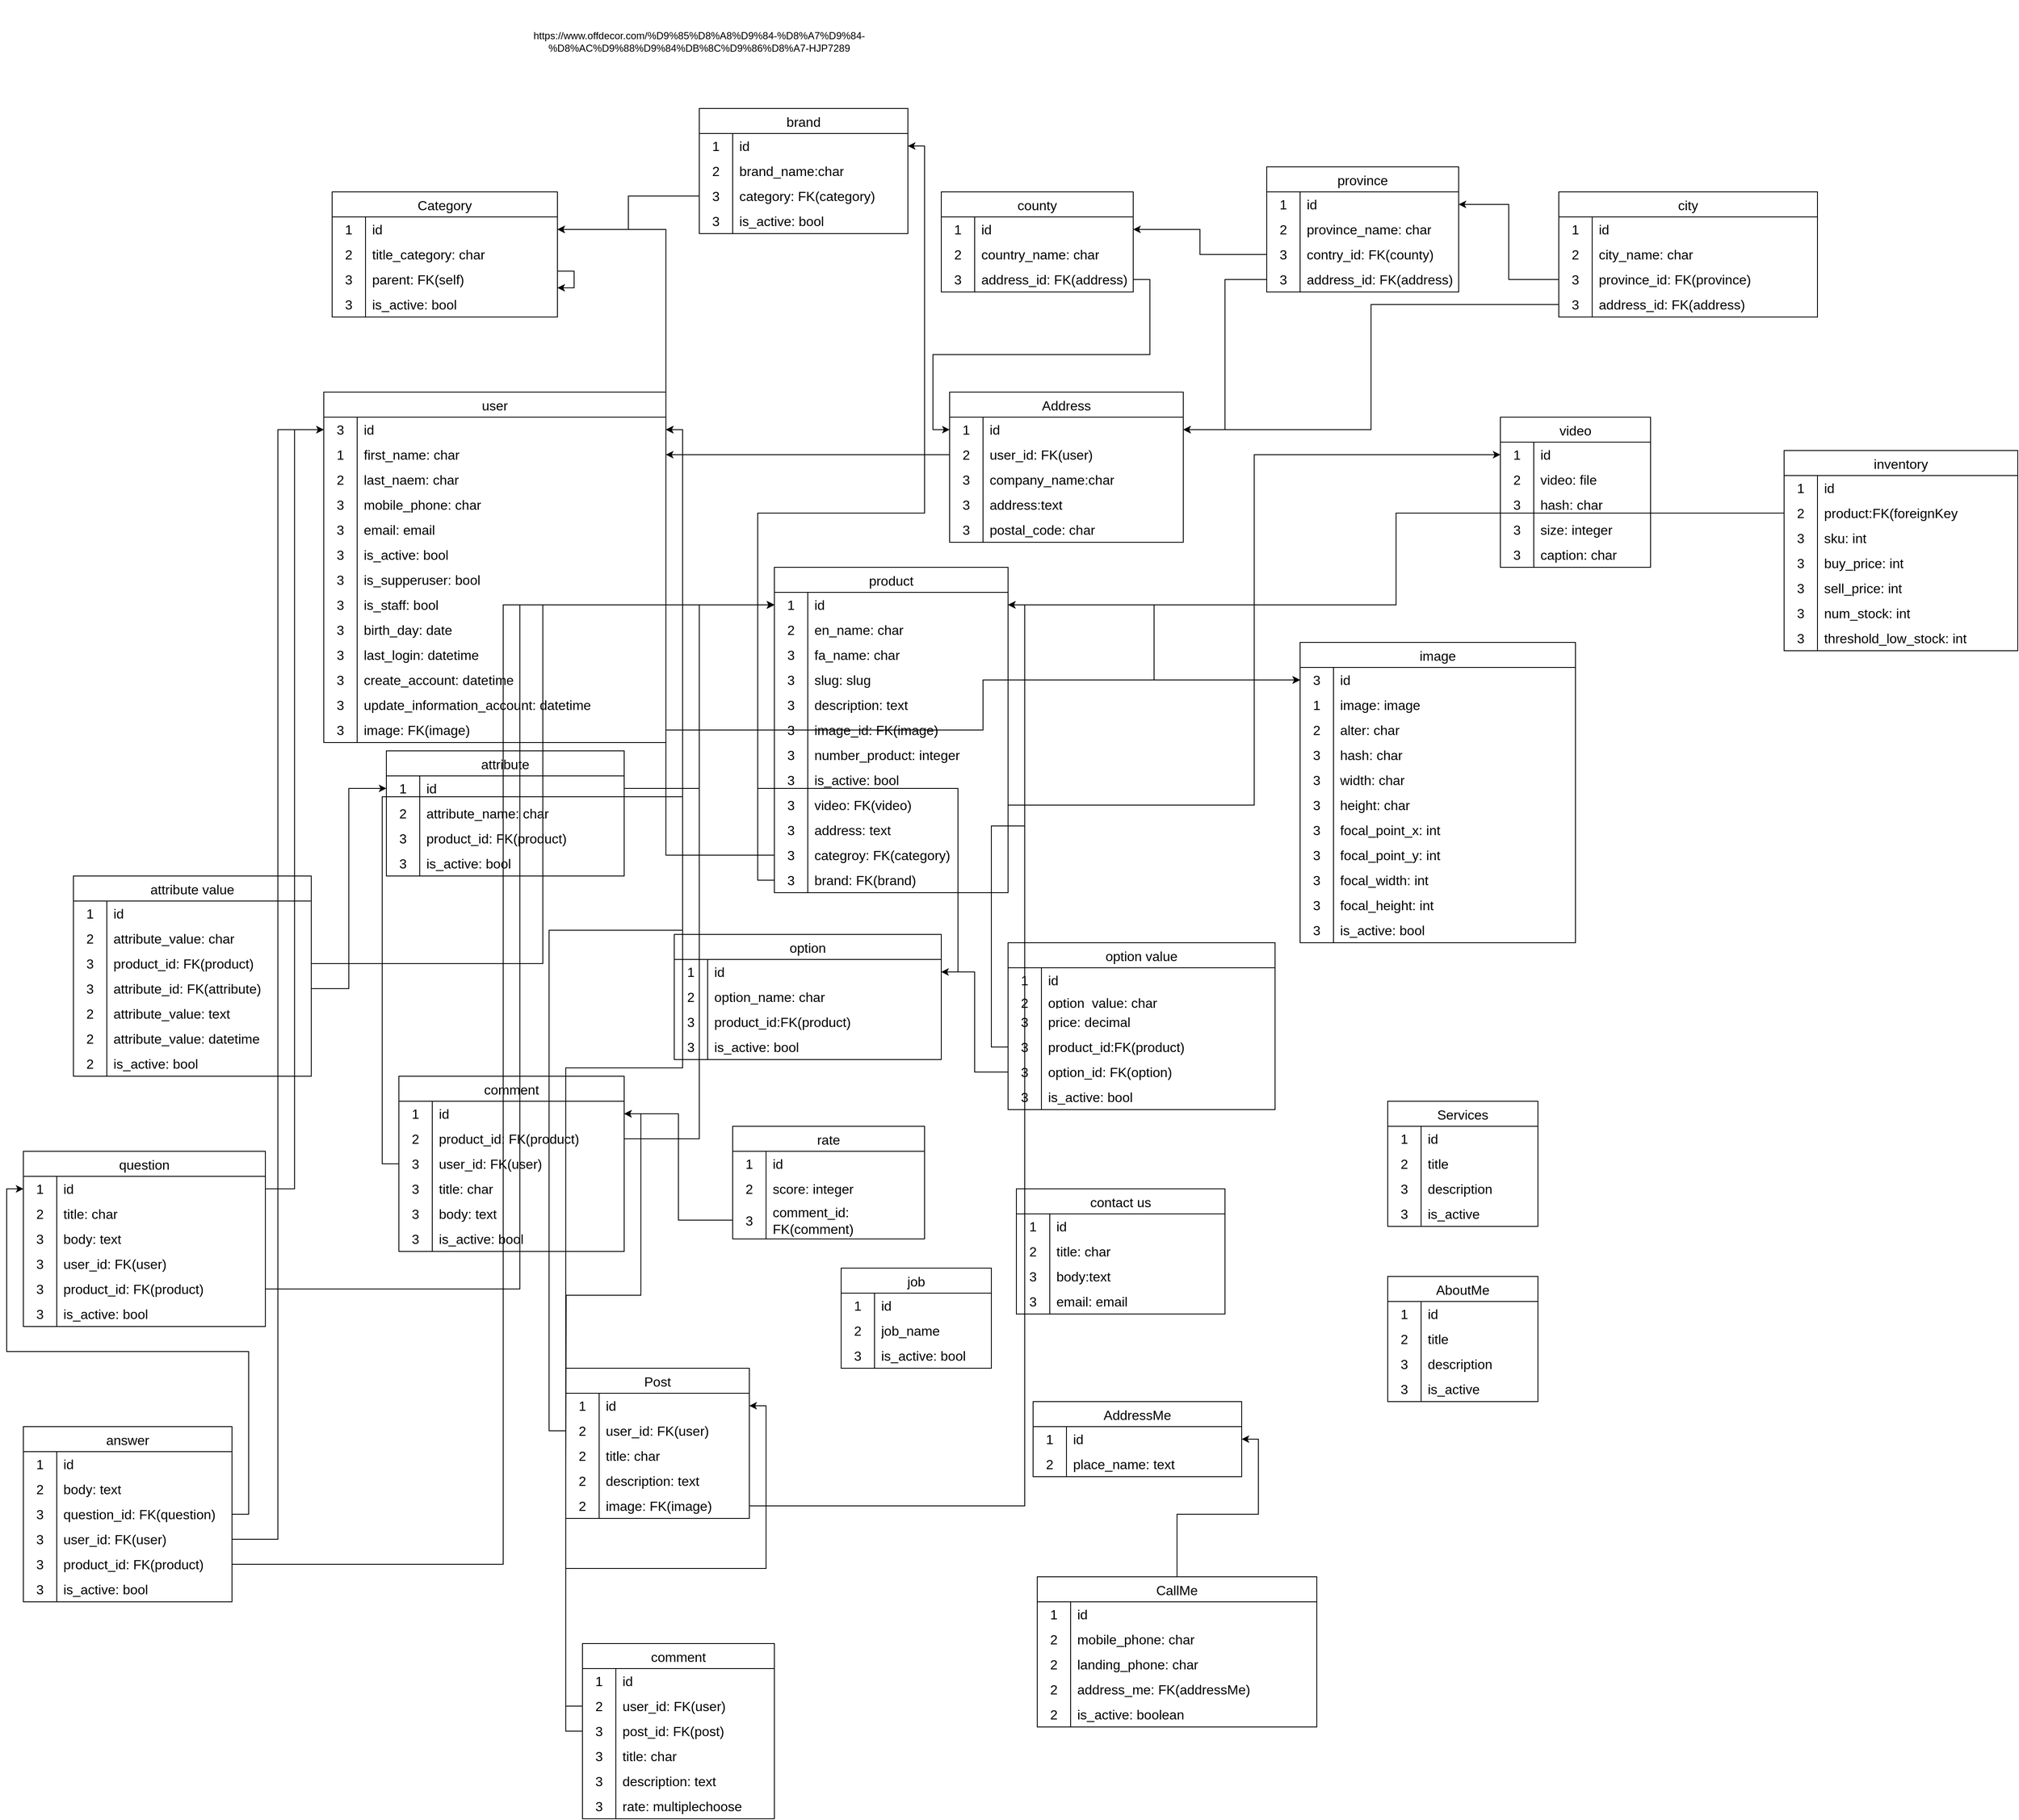 <mxfile version="22.1.16" type="device">
  <diagram name="Page-1" id="Rss5FDmXiTuYA1K8EqSF">
    <mxGraphModel dx="1657" dy="2048" grid="1" gridSize="10" guides="1" tooltips="1" connect="1" arrows="1" fold="1" page="1" pageScale="1" pageWidth="850" pageHeight="1100" math="0" shadow="0">
      <root>
        <mxCell id="0" />
        <mxCell id="1" parent="0" />
        <mxCell id="OjBwqJ-KAZAi-U2OblI--1" value="Category" style="shape=table;startSize=30;container=1;collapsible=0;childLayout=tableLayout;fixedRows=1;rowLines=0;fontStyle=0;strokeColor=default;fontSize=16;" parent="1" vertex="1">
          <mxGeometry x="10" y="50" width="270" height="150" as="geometry" />
        </mxCell>
        <mxCell id="OjBwqJ-KAZAi-U2OblI--2" value="" style="shape=tableRow;horizontal=0;startSize=0;swimlaneHead=0;swimlaneBody=0;top=0;left=0;bottom=0;right=0;collapsible=0;dropTarget=0;fillColor=none;points=[[0,0.5],[1,0.5]];portConstraint=eastwest;strokeColor=inherit;fontSize=16;" parent="OjBwqJ-KAZAi-U2OblI--1" vertex="1">
          <mxGeometry y="30" width="270" height="30" as="geometry" />
        </mxCell>
        <mxCell id="OjBwqJ-KAZAi-U2OblI--3" value="1" style="shape=partialRectangle;html=1;whiteSpace=wrap;connectable=0;fillColor=none;top=0;left=0;bottom=0;right=0;overflow=hidden;pointerEvents=1;strokeColor=inherit;fontSize=16;" parent="OjBwqJ-KAZAi-U2OblI--2" vertex="1">
          <mxGeometry width="40" height="30" as="geometry">
            <mxRectangle width="40" height="30" as="alternateBounds" />
          </mxGeometry>
        </mxCell>
        <mxCell id="OjBwqJ-KAZAi-U2OblI--4" value="id" style="shape=partialRectangle;html=1;whiteSpace=wrap;connectable=0;fillColor=none;top=0;left=0;bottom=0;right=0;align=left;spacingLeft=6;overflow=hidden;strokeColor=inherit;fontSize=16;" parent="OjBwqJ-KAZAi-U2OblI--2" vertex="1">
          <mxGeometry x="40" width="230" height="30" as="geometry">
            <mxRectangle width="230" height="30" as="alternateBounds" />
          </mxGeometry>
        </mxCell>
        <mxCell id="OjBwqJ-KAZAi-U2OblI--5" value="" style="shape=tableRow;horizontal=0;startSize=0;swimlaneHead=0;swimlaneBody=0;top=0;left=0;bottom=0;right=0;collapsible=0;dropTarget=0;fillColor=none;points=[[0,0.5],[1,0.5]];portConstraint=eastwest;strokeColor=inherit;fontSize=16;" parent="OjBwqJ-KAZAi-U2OblI--1" vertex="1">
          <mxGeometry y="60" width="270" height="30" as="geometry" />
        </mxCell>
        <mxCell id="OjBwqJ-KAZAi-U2OblI--6" value="2" style="shape=partialRectangle;html=1;whiteSpace=wrap;connectable=0;fillColor=none;top=0;left=0;bottom=0;right=0;overflow=hidden;strokeColor=inherit;fontSize=16;" parent="OjBwqJ-KAZAi-U2OblI--5" vertex="1">
          <mxGeometry width="40" height="30" as="geometry">
            <mxRectangle width="40" height="30" as="alternateBounds" />
          </mxGeometry>
        </mxCell>
        <mxCell id="OjBwqJ-KAZAi-U2OblI--7" value="title_category: char" style="shape=partialRectangle;html=1;whiteSpace=wrap;connectable=0;fillColor=none;top=0;left=0;bottom=0;right=0;align=left;spacingLeft=6;overflow=hidden;strokeColor=inherit;fontSize=16;" parent="OjBwqJ-KAZAi-U2OblI--5" vertex="1">
          <mxGeometry x="40" width="230" height="30" as="geometry">
            <mxRectangle width="230" height="30" as="alternateBounds" />
          </mxGeometry>
        </mxCell>
        <mxCell id="OjBwqJ-KAZAi-U2OblI--8" value="" style="shape=tableRow;horizontal=0;startSize=0;swimlaneHead=0;swimlaneBody=0;top=0;left=0;bottom=0;right=0;collapsible=0;dropTarget=0;fillColor=none;points=[[0,0.5],[1,0.5]];portConstraint=eastwest;strokeColor=inherit;fontSize=16;" parent="OjBwqJ-KAZAi-U2OblI--1" vertex="1">
          <mxGeometry y="90" width="270" height="30" as="geometry" />
        </mxCell>
        <mxCell id="OjBwqJ-KAZAi-U2OblI--9" value="3" style="shape=partialRectangle;html=1;whiteSpace=wrap;connectable=0;fillColor=none;top=0;left=0;bottom=0;right=0;overflow=hidden;strokeColor=inherit;fontSize=16;" parent="OjBwqJ-KAZAi-U2OblI--8" vertex="1">
          <mxGeometry width="40" height="30" as="geometry">
            <mxRectangle width="40" height="30" as="alternateBounds" />
          </mxGeometry>
        </mxCell>
        <mxCell id="OjBwqJ-KAZAi-U2OblI--10" value="parent: FK(self)" style="shape=partialRectangle;html=1;whiteSpace=wrap;connectable=0;fillColor=none;top=0;left=0;bottom=0;right=0;align=left;spacingLeft=6;overflow=hidden;strokeColor=inherit;fontSize=16;" parent="OjBwqJ-KAZAi-U2OblI--8" vertex="1">
          <mxGeometry x="40" width="230" height="30" as="geometry">
            <mxRectangle width="230" height="30" as="alternateBounds" />
          </mxGeometry>
        </mxCell>
        <mxCell id="OjBwqJ-KAZAi-U2OblI--21" value="" style="shape=tableRow;horizontal=0;startSize=0;swimlaneHead=0;swimlaneBody=0;top=0;left=0;bottom=0;right=0;collapsible=0;dropTarget=0;fillColor=none;points=[[0,0.5],[1,0.5]];portConstraint=eastwest;strokeColor=inherit;fontSize=16;" parent="OjBwqJ-KAZAi-U2OblI--1" vertex="1">
          <mxGeometry y="120" width="270" height="30" as="geometry" />
        </mxCell>
        <mxCell id="OjBwqJ-KAZAi-U2OblI--22" value="3" style="shape=partialRectangle;html=1;whiteSpace=wrap;connectable=0;fillColor=none;top=0;left=0;bottom=0;right=0;overflow=hidden;strokeColor=inherit;fontSize=16;" parent="OjBwqJ-KAZAi-U2OblI--21" vertex="1">
          <mxGeometry width="40" height="30" as="geometry">
            <mxRectangle width="40" height="30" as="alternateBounds" />
          </mxGeometry>
        </mxCell>
        <mxCell id="OjBwqJ-KAZAi-U2OblI--23" value="is_active: bool" style="shape=partialRectangle;html=1;whiteSpace=wrap;connectable=0;fillColor=none;top=0;left=0;bottom=0;right=0;align=left;spacingLeft=6;overflow=hidden;strokeColor=inherit;fontSize=16;" parent="OjBwqJ-KAZAi-U2OblI--21" vertex="1">
          <mxGeometry x="40" width="230" height="30" as="geometry">
            <mxRectangle width="230" height="30" as="alternateBounds" />
          </mxGeometry>
        </mxCell>
        <mxCell id="OjBwqJ-KAZAi-U2OblI--381" style="edgeStyle=orthogonalEdgeStyle;rounded=0;orthogonalLoop=1;jettySize=auto;html=1;" parent="OjBwqJ-KAZAi-U2OblI--1" source="OjBwqJ-KAZAi-U2OblI--8" target="OjBwqJ-KAZAi-U2OblI--8" edge="1">
          <mxGeometry relative="1" as="geometry" />
        </mxCell>
        <mxCell id="OjBwqJ-KAZAi-U2OblI--11" value="Address" style="shape=table;startSize=30;container=1;collapsible=0;childLayout=tableLayout;fixedRows=1;rowLines=0;fontStyle=0;strokeColor=default;fontSize=16;" parent="1" vertex="1">
          <mxGeometry x="750" y="290" width="280" height="180" as="geometry" />
        </mxCell>
        <mxCell id="OjBwqJ-KAZAi-U2OblI--12" value="" style="shape=tableRow;horizontal=0;startSize=0;swimlaneHead=0;swimlaneBody=0;top=0;left=0;bottom=0;right=0;collapsible=0;dropTarget=0;fillColor=none;points=[[0,0.5],[1,0.5]];portConstraint=eastwest;strokeColor=inherit;fontSize=16;" parent="OjBwqJ-KAZAi-U2OblI--11" vertex="1">
          <mxGeometry y="30" width="280" height="30" as="geometry" />
        </mxCell>
        <mxCell id="OjBwqJ-KAZAi-U2OblI--13" value="1" style="shape=partialRectangle;html=1;whiteSpace=wrap;connectable=0;fillColor=none;top=0;left=0;bottom=0;right=0;overflow=hidden;pointerEvents=1;strokeColor=inherit;fontSize=16;" parent="OjBwqJ-KAZAi-U2OblI--12" vertex="1">
          <mxGeometry width="40" height="30" as="geometry">
            <mxRectangle width="40" height="30" as="alternateBounds" />
          </mxGeometry>
        </mxCell>
        <mxCell id="OjBwqJ-KAZAi-U2OblI--14" value="id" style="shape=partialRectangle;html=1;whiteSpace=wrap;connectable=0;fillColor=none;top=0;left=0;bottom=0;right=0;align=left;spacingLeft=6;overflow=hidden;strokeColor=inherit;fontSize=16;" parent="OjBwqJ-KAZAi-U2OblI--12" vertex="1">
          <mxGeometry x="40" width="240" height="30" as="geometry">
            <mxRectangle width="240" height="30" as="alternateBounds" />
          </mxGeometry>
        </mxCell>
        <mxCell id="OjBwqJ-KAZAi-U2OblI--15" value="" style="shape=tableRow;horizontal=0;startSize=0;swimlaneHead=0;swimlaneBody=0;top=0;left=0;bottom=0;right=0;collapsible=0;dropTarget=0;fillColor=none;points=[[0,0.5],[1,0.5]];portConstraint=eastwest;strokeColor=inherit;fontSize=16;" parent="OjBwqJ-KAZAi-U2OblI--11" vertex="1">
          <mxGeometry y="60" width="280" height="30" as="geometry" />
        </mxCell>
        <mxCell id="OjBwqJ-KAZAi-U2OblI--16" value="2" style="shape=partialRectangle;html=1;whiteSpace=wrap;connectable=0;fillColor=none;top=0;left=0;bottom=0;right=0;overflow=hidden;strokeColor=inherit;fontSize=16;" parent="OjBwqJ-KAZAi-U2OblI--15" vertex="1">
          <mxGeometry width="40" height="30" as="geometry">
            <mxRectangle width="40" height="30" as="alternateBounds" />
          </mxGeometry>
        </mxCell>
        <mxCell id="OjBwqJ-KAZAi-U2OblI--17" value="user_id: FK(user)" style="shape=partialRectangle;html=1;whiteSpace=wrap;connectable=0;fillColor=none;top=0;left=0;bottom=0;right=0;align=left;spacingLeft=6;overflow=hidden;strokeColor=inherit;fontSize=16;" parent="OjBwqJ-KAZAi-U2OblI--15" vertex="1">
          <mxGeometry x="40" width="240" height="30" as="geometry">
            <mxRectangle width="240" height="30" as="alternateBounds" />
          </mxGeometry>
        </mxCell>
        <mxCell id="OjBwqJ-KAZAi-U2OblI--18" value="" style="shape=tableRow;horizontal=0;startSize=0;swimlaneHead=0;swimlaneBody=0;top=0;left=0;bottom=0;right=0;collapsible=0;dropTarget=0;fillColor=none;points=[[0,0.5],[1,0.5]];portConstraint=eastwest;strokeColor=inherit;fontSize=16;" parent="OjBwqJ-KAZAi-U2OblI--11" vertex="1">
          <mxGeometry y="90" width="280" height="30" as="geometry" />
        </mxCell>
        <mxCell id="OjBwqJ-KAZAi-U2OblI--19" value="3" style="shape=partialRectangle;html=1;whiteSpace=wrap;connectable=0;fillColor=none;top=0;left=0;bottom=0;right=0;overflow=hidden;strokeColor=inherit;fontSize=16;" parent="OjBwqJ-KAZAi-U2OblI--18" vertex="1">
          <mxGeometry width="40" height="30" as="geometry">
            <mxRectangle width="40" height="30" as="alternateBounds" />
          </mxGeometry>
        </mxCell>
        <mxCell id="OjBwqJ-KAZAi-U2OblI--20" value="company_name:char" style="shape=partialRectangle;html=1;whiteSpace=wrap;connectable=0;fillColor=none;top=0;left=0;bottom=0;right=0;align=left;spacingLeft=6;overflow=hidden;strokeColor=inherit;fontSize=16;" parent="OjBwqJ-KAZAi-U2OblI--18" vertex="1">
          <mxGeometry x="40" width="240" height="30" as="geometry">
            <mxRectangle width="240" height="30" as="alternateBounds" />
          </mxGeometry>
        </mxCell>
        <mxCell id="OjBwqJ-KAZAi-U2OblI--69" value="" style="shape=tableRow;horizontal=0;startSize=0;swimlaneHead=0;swimlaneBody=0;top=0;left=0;bottom=0;right=0;collapsible=0;dropTarget=0;fillColor=none;points=[[0,0.5],[1,0.5]];portConstraint=eastwest;strokeColor=inherit;fontSize=16;" parent="OjBwqJ-KAZAi-U2OblI--11" vertex="1">
          <mxGeometry y="120" width="280" height="30" as="geometry" />
        </mxCell>
        <mxCell id="OjBwqJ-KAZAi-U2OblI--70" value="3" style="shape=partialRectangle;html=1;whiteSpace=wrap;connectable=0;fillColor=none;top=0;left=0;bottom=0;right=0;overflow=hidden;strokeColor=inherit;fontSize=16;" parent="OjBwqJ-KAZAi-U2OblI--69" vertex="1">
          <mxGeometry width="40" height="30" as="geometry">
            <mxRectangle width="40" height="30" as="alternateBounds" />
          </mxGeometry>
        </mxCell>
        <mxCell id="OjBwqJ-KAZAi-U2OblI--71" value="address:text" style="shape=partialRectangle;html=1;whiteSpace=wrap;connectable=0;fillColor=none;top=0;left=0;bottom=0;right=0;align=left;spacingLeft=6;overflow=hidden;strokeColor=inherit;fontSize=16;" parent="OjBwqJ-KAZAi-U2OblI--69" vertex="1">
          <mxGeometry x="40" width="240" height="30" as="geometry">
            <mxRectangle width="240" height="30" as="alternateBounds" />
          </mxGeometry>
        </mxCell>
        <mxCell id="OjBwqJ-KAZAi-U2OblI--75" value="" style="shape=tableRow;horizontal=0;startSize=0;swimlaneHead=0;swimlaneBody=0;top=0;left=0;bottom=0;right=0;collapsible=0;dropTarget=0;fillColor=none;points=[[0,0.5],[1,0.5]];portConstraint=eastwest;strokeColor=inherit;fontSize=16;" parent="OjBwqJ-KAZAi-U2OblI--11" vertex="1">
          <mxGeometry y="150" width="280" height="30" as="geometry" />
        </mxCell>
        <mxCell id="OjBwqJ-KAZAi-U2OblI--76" value="3" style="shape=partialRectangle;html=1;whiteSpace=wrap;connectable=0;fillColor=none;top=0;left=0;bottom=0;right=0;overflow=hidden;strokeColor=inherit;fontSize=16;" parent="OjBwqJ-KAZAi-U2OblI--75" vertex="1">
          <mxGeometry width="40" height="30" as="geometry">
            <mxRectangle width="40" height="30" as="alternateBounds" />
          </mxGeometry>
        </mxCell>
        <mxCell id="OjBwqJ-KAZAi-U2OblI--77" value="postal_code: char" style="shape=partialRectangle;html=1;whiteSpace=wrap;connectable=0;fillColor=none;top=0;left=0;bottom=0;right=0;align=left;spacingLeft=6;overflow=hidden;strokeColor=inherit;fontSize=16;" parent="OjBwqJ-KAZAi-U2OblI--75" vertex="1">
          <mxGeometry x="40" width="240" height="30" as="geometry">
            <mxRectangle width="240" height="30" as="alternateBounds" />
          </mxGeometry>
        </mxCell>
        <mxCell id="OjBwqJ-KAZAi-U2OblI--24" value="user" style="shape=table;startSize=30;container=1;collapsible=0;childLayout=tableLayout;fixedRows=1;rowLines=0;fontStyle=0;strokeColor=default;fontSize=16;" parent="1" vertex="1">
          <mxGeometry y="290" width="410" height="420" as="geometry" />
        </mxCell>
        <mxCell id="OjBwqJ-KAZAi-U2OblI--307" value="" style="shape=tableRow;horizontal=0;startSize=0;swimlaneHead=0;swimlaneBody=0;top=0;left=0;bottom=0;right=0;collapsible=0;dropTarget=0;fillColor=none;points=[[0,0.5],[1,0.5]];portConstraint=eastwest;strokeColor=inherit;fontSize=16;" parent="OjBwqJ-KAZAi-U2OblI--24" vertex="1">
          <mxGeometry y="30" width="410" height="30" as="geometry" />
        </mxCell>
        <mxCell id="OjBwqJ-KAZAi-U2OblI--308" value="3" style="shape=partialRectangle;html=1;whiteSpace=wrap;connectable=0;fillColor=none;top=0;left=0;bottom=0;right=0;overflow=hidden;strokeColor=inherit;fontSize=16;" parent="OjBwqJ-KAZAi-U2OblI--307" vertex="1">
          <mxGeometry width="40" height="30" as="geometry">
            <mxRectangle width="40" height="30" as="alternateBounds" />
          </mxGeometry>
        </mxCell>
        <mxCell id="OjBwqJ-KAZAi-U2OblI--309" value="id" style="shape=partialRectangle;html=1;whiteSpace=wrap;connectable=0;fillColor=none;top=0;left=0;bottom=0;right=0;align=left;spacingLeft=6;overflow=hidden;strokeColor=inherit;fontSize=16;" parent="OjBwqJ-KAZAi-U2OblI--307" vertex="1">
          <mxGeometry x="40" width="370" height="30" as="geometry">
            <mxRectangle width="370" height="30" as="alternateBounds" />
          </mxGeometry>
        </mxCell>
        <mxCell id="OjBwqJ-KAZAi-U2OblI--25" value="" style="shape=tableRow;horizontal=0;startSize=0;swimlaneHead=0;swimlaneBody=0;top=0;left=0;bottom=0;right=0;collapsible=0;dropTarget=0;fillColor=none;points=[[0,0.5],[1,0.5]];portConstraint=eastwest;strokeColor=inherit;fontSize=16;" parent="OjBwqJ-KAZAi-U2OblI--24" vertex="1">
          <mxGeometry y="60" width="410" height="30" as="geometry" />
        </mxCell>
        <mxCell id="OjBwqJ-KAZAi-U2OblI--26" value="1" style="shape=partialRectangle;html=1;whiteSpace=wrap;connectable=0;fillColor=none;top=0;left=0;bottom=0;right=0;overflow=hidden;pointerEvents=1;strokeColor=inherit;fontSize=16;" parent="OjBwqJ-KAZAi-U2OblI--25" vertex="1">
          <mxGeometry width="40" height="30" as="geometry">
            <mxRectangle width="40" height="30" as="alternateBounds" />
          </mxGeometry>
        </mxCell>
        <mxCell id="OjBwqJ-KAZAi-U2OblI--27" value="first_name: char" style="shape=partialRectangle;html=1;whiteSpace=wrap;connectable=0;fillColor=none;top=0;left=0;bottom=0;right=0;align=left;spacingLeft=6;overflow=hidden;strokeColor=inherit;fontSize=16;" parent="OjBwqJ-KAZAi-U2OblI--25" vertex="1">
          <mxGeometry x="40" width="370" height="30" as="geometry">
            <mxRectangle width="370" height="30" as="alternateBounds" />
          </mxGeometry>
        </mxCell>
        <mxCell id="OjBwqJ-KAZAi-U2OblI--28" value="" style="shape=tableRow;horizontal=0;startSize=0;swimlaneHead=0;swimlaneBody=0;top=0;left=0;bottom=0;right=0;collapsible=0;dropTarget=0;fillColor=none;points=[[0,0.5],[1,0.5]];portConstraint=eastwest;strokeColor=inherit;fontSize=16;" parent="OjBwqJ-KAZAi-U2OblI--24" vertex="1">
          <mxGeometry y="90" width="410" height="30" as="geometry" />
        </mxCell>
        <mxCell id="OjBwqJ-KAZAi-U2OblI--29" value="2" style="shape=partialRectangle;html=1;whiteSpace=wrap;connectable=0;fillColor=none;top=0;left=0;bottom=0;right=0;overflow=hidden;strokeColor=inherit;fontSize=16;" parent="OjBwqJ-KAZAi-U2OblI--28" vertex="1">
          <mxGeometry width="40" height="30" as="geometry">
            <mxRectangle width="40" height="30" as="alternateBounds" />
          </mxGeometry>
        </mxCell>
        <mxCell id="OjBwqJ-KAZAi-U2OblI--30" value="last_naem: char" style="shape=partialRectangle;html=1;whiteSpace=wrap;connectable=0;fillColor=none;top=0;left=0;bottom=0;right=0;align=left;spacingLeft=6;overflow=hidden;strokeColor=inherit;fontSize=16;" parent="OjBwqJ-KAZAi-U2OblI--28" vertex="1">
          <mxGeometry x="40" width="370" height="30" as="geometry">
            <mxRectangle width="370" height="30" as="alternateBounds" />
          </mxGeometry>
        </mxCell>
        <mxCell id="OjBwqJ-KAZAi-U2OblI--31" value="" style="shape=tableRow;horizontal=0;startSize=0;swimlaneHead=0;swimlaneBody=0;top=0;left=0;bottom=0;right=0;collapsible=0;dropTarget=0;fillColor=none;points=[[0,0.5],[1,0.5]];portConstraint=eastwest;strokeColor=inherit;fontSize=16;" parent="OjBwqJ-KAZAi-U2OblI--24" vertex="1">
          <mxGeometry y="120" width="410" height="30" as="geometry" />
        </mxCell>
        <mxCell id="OjBwqJ-KAZAi-U2OblI--32" value="3" style="shape=partialRectangle;html=1;whiteSpace=wrap;connectable=0;fillColor=none;top=0;left=0;bottom=0;right=0;overflow=hidden;strokeColor=inherit;fontSize=16;" parent="OjBwqJ-KAZAi-U2OblI--31" vertex="1">
          <mxGeometry width="40" height="30" as="geometry">
            <mxRectangle width="40" height="30" as="alternateBounds" />
          </mxGeometry>
        </mxCell>
        <mxCell id="OjBwqJ-KAZAi-U2OblI--33" value="mobile_phone: char" style="shape=partialRectangle;html=1;whiteSpace=wrap;connectable=0;fillColor=none;top=0;left=0;bottom=0;right=0;align=left;spacingLeft=6;overflow=hidden;strokeColor=inherit;fontSize=16;" parent="OjBwqJ-KAZAi-U2OblI--31" vertex="1">
          <mxGeometry x="40" width="370" height="30" as="geometry">
            <mxRectangle width="370" height="30" as="alternateBounds" />
          </mxGeometry>
        </mxCell>
        <mxCell id="OjBwqJ-KAZAi-U2OblI--34" value="" style="shape=tableRow;horizontal=0;startSize=0;swimlaneHead=0;swimlaneBody=0;top=0;left=0;bottom=0;right=0;collapsible=0;dropTarget=0;fillColor=none;points=[[0,0.5],[1,0.5]];portConstraint=eastwest;strokeColor=inherit;fontSize=16;" parent="OjBwqJ-KAZAi-U2OblI--24" vertex="1">
          <mxGeometry y="150" width="410" height="30" as="geometry" />
        </mxCell>
        <mxCell id="OjBwqJ-KAZAi-U2OblI--35" value="3" style="shape=partialRectangle;html=1;whiteSpace=wrap;connectable=0;fillColor=none;top=0;left=0;bottom=0;right=0;overflow=hidden;strokeColor=inherit;fontSize=16;" parent="OjBwqJ-KAZAi-U2OblI--34" vertex="1">
          <mxGeometry width="40" height="30" as="geometry">
            <mxRectangle width="40" height="30" as="alternateBounds" />
          </mxGeometry>
        </mxCell>
        <mxCell id="OjBwqJ-KAZAi-U2OblI--36" value="email: email" style="shape=partialRectangle;html=1;whiteSpace=wrap;connectable=0;fillColor=none;top=0;left=0;bottom=0;right=0;align=left;spacingLeft=6;overflow=hidden;strokeColor=inherit;fontSize=16;" parent="OjBwqJ-KAZAi-U2OblI--34" vertex="1">
          <mxGeometry x="40" width="370" height="30" as="geometry">
            <mxRectangle width="370" height="30" as="alternateBounds" />
          </mxGeometry>
        </mxCell>
        <mxCell id="OjBwqJ-KAZAi-U2OblI--37" value="" style="shape=tableRow;horizontal=0;startSize=0;swimlaneHead=0;swimlaneBody=0;top=0;left=0;bottom=0;right=0;collapsible=0;dropTarget=0;fillColor=none;points=[[0,0.5],[1,0.5]];portConstraint=eastwest;strokeColor=inherit;fontSize=16;" parent="OjBwqJ-KAZAi-U2OblI--24" vertex="1">
          <mxGeometry y="180" width="410" height="30" as="geometry" />
        </mxCell>
        <mxCell id="OjBwqJ-KAZAi-U2OblI--38" value="3" style="shape=partialRectangle;html=1;whiteSpace=wrap;connectable=0;fillColor=none;top=0;left=0;bottom=0;right=0;overflow=hidden;strokeColor=inherit;fontSize=16;" parent="OjBwqJ-KAZAi-U2OblI--37" vertex="1">
          <mxGeometry width="40" height="30" as="geometry">
            <mxRectangle width="40" height="30" as="alternateBounds" />
          </mxGeometry>
        </mxCell>
        <mxCell id="OjBwqJ-KAZAi-U2OblI--39" value="is_active: bool" style="shape=partialRectangle;html=1;whiteSpace=wrap;connectable=0;fillColor=none;top=0;left=0;bottom=0;right=0;align=left;spacingLeft=6;overflow=hidden;strokeColor=inherit;fontSize=16;" parent="OjBwqJ-KAZAi-U2OblI--37" vertex="1">
          <mxGeometry x="40" width="370" height="30" as="geometry">
            <mxRectangle width="370" height="30" as="alternateBounds" />
          </mxGeometry>
        </mxCell>
        <mxCell id="OjBwqJ-KAZAi-U2OblI--40" value="" style="shape=tableRow;horizontal=0;startSize=0;swimlaneHead=0;swimlaneBody=0;top=0;left=0;bottom=0;right=0;collapsible=0;dropTarget=0;fillColor=none;points=[[0,0.5],[1,0.5]];portConstraint=eastwest;strokeColor=inherit;fontSize=16;" parent="OjBwqJ-KAZAi-U2OblI--24" vertex="1">
          <mxGeometry y="210" width="410" height="30" as="geometry" />
        </mxCell>
        <mxCell id="OjBwqJ-KAZAi-U2OblI--41" value="3" style="shape=partialRectangle;html=1;whiteSpace=wrap;connectable=0;fillColor=none;top=0;left=0;bottom=0;right=0;overflow=hidden;strokeColor=inherit;fontSize=16;" parent="OjBwqJ-KAZAi-U2OblI--40" vertex="1">
          <mxGeometry width="40" height="30" as="geometry">
            <mxRectangle width="40" height="30" as="alternateBounds" />
          </mxGeometry>
        </mxCell>
        <mxCell id="OjBwqJ-KAZAi-U2OblI--42" value="is_supperuser: bool" style="shape=partialRectangle;html=1;whiteSpace=wrap;connectable=0;fillColor=none;top=0;left=0;bottom=0;right=0;align=left;spacingLeft=6;overflow=hidden;strokeColor=inherit;fontSize=16;" parent="OjBwqJ-KAZAi-U2OblI--40" vertex="1">
          <mxGeometry x="40" width="370" height="30" as="geometry">
            <mxRectangle width="370" height="30" as="alternateBounds" />
          </mxGeometry>
        </mxCell>
        <mxCell id="OjBwqJ-KAZAi-U2OblI--43" value="" style="shape=tableRow;horizontal=0;startSize=0;swimlaneHead=0;swimlaneBody=0;top=0;left=0;bottom=0;right=0;collapsible=0;dropTarget=0;fillColor=none;points=[[0,0.5],[1,0.5]];portConstraint=eastwest;strokeColor=inherit;fontSize=16;" parent="OjBwqJ-KAZAi-U2OblI--24" vertex="1">
          <mxGeometry y="240" width="410" height="30" as="geometry" />
        </mxCell>
        <mxCell id="OjBwqJ-KAZAi-U2OblI--44" value="3" style="shape=partialRectangle;html=1;whiteSpace=wrap;connectable=0;fillColor=none;top=0;left=0;bottom=0;right=0;overflow=hidden;strokeColor=inherit;fontSize=16;" parent="OjBwqJ-KAZAi-U2OblI--43" vertex="1">
          <mxGeometry width="40" height="30" as="geometry">
            <mxRectangle width="40" height="30" as="alternateBounds" />
          </mxGeometry>
        </mxCell>
        <mxCell id="OjBwqJ-KAZAi-U2OblI--45" value="is_staff: bool" style="shape=partialRectangle;html=1;whiteSpace=wrap;connectable=0;fillColor=none;top=0;left=0;bottom=0;right=0;align=left;spacingLeft=6;overflow=hidden;strokeColor=inherit;fontSize=16;" parent="OjBwqJ-KAZAi-U2OblI--43" vertex="1">
          <mxGeometry x="40" width="370" height="30" as="geometry">
            <mxRectangle width="370" height="30" as="alternateBounds" />
          </mxGeometry>
        </mxCell>
        <mxCell id="OjBwqJ-KAZAi-U2OblI--46" value="" style="shape=tableRow;horizontal=0;startSize=0;swimlaneHead=0;swimlaneBody=0;top=0;left=0;bottom=0;right=0;collapsible=0;dropTarget=0;fillColor=none;points=[[0,0.5],[1,0.5]];portConstraint=eastwest;strokeColor=inherit;fontSize=16;" parent="OjBwqJ-KAZAi-U2OblI--24" vertex="1">
          <mxGeometry y="270" width="410" height="30" as="geometry" />
        </mxCell>
        <mxCell id="OjBwqJ-KAZAi-U2OblI--47" value="3" style="shape=partialRectangle;html=1;whiteSpace=wrap;connectable=0;fillColor=none;top=0;left=0;bottom=0;right=0;overflow=hidden;strokeColor=inherit;fontSize=16;" parent="OjBwqJ-KAZAi-U2OblI--46" vertex="1">
          <mxGeometry width="40" height="30" as="geometry">
            <mxRectangle width="40" height="30" as="alternateBounds" />
          </mxGeometry>
        </mxCell>
        <mxCell id="OjBwqJ-KAZAi-U2OblI--48" value="birth_day: date" style="shape=partialRectangle;html=1;whiteSpace=wrap;connectable=0;fillColor=none;top=0;left=0;bottom=0;right=0;align=left;spacingLeft=6;overflow=hidden;strokeColor=inherit;fontSize=16;" parent="OjBwqJ-KAZAi-U2OblI--46" vertex="1">
          <mxGeometry x="40" width="370" height="30" as="geometry">
            <mxRectangle width="370" height="30" as="alternateBounds" />
          </mxGeometry>
        </mxCell>
        <mxCell id="OjBwqJ-KAZAi-U2OblI--49" value="" style="shape=tableRow;horizontal=0;startSize=0;swimlaneHead=0;swimlaneBody=0;top=0;left=0;bottom=0;right=0;collapsible=0;dropTarget=0;fillColor=none;points=[[0,0.5],[1,0.5]];portConstraint=eastwest;strokeColor=inherit;fontSize=16;" parent="OjBwqJ-KAZAi-U2OblI--24" vertex="1">
          <mxGeometry y="300" width="410" height="30" as="geometry" />
        </mxCell>
        <mxCell id="OjBwqJ-KAZAi-U2OblI--50" value="3" style="shape=partialRectangle;html=1;whiteSpace=wrap;connectable=0;fillColor=none;top=0;left=0;bottom=0;right=0;overflow=hidden;strokeColor=inherit;fontSize=16;" parent="OjBwqJ-KAZAi-U2OblI--49" vertex="1">
          <mxGeometry width="40" height="30" as="geometry">
            <mxRectangle width="40" height="30" as="alternateBounds" />
          </mxGeometry>
        </mxCell>
        <mxCell id="OjBwqJ-KAZAi-U2OblI--51" value="last_login: datetime" style="shape=partialRectangle;html=1;whiteSpace=wrap;connectable=0;fillColor=none;top=0;left=0;bottom=0;right=0;align=left;spacingLeft=6;overflow=hidden;strokeColor=inherit;fontSize=16;" parent="OjBwqJ-KAZAi-U2OblI--49" vertex="1">
          <mxGeometry x="40" width="370" height="30" as="geometry">
            <mxRectangle width="370" height="30" as="alternateBounds" />
          </mxGeometry>
        </mxCell>
        <mxCell id="OjBwqJ-KAZAi-U2OblI--52" value="" style="shape=tableRow;horizontal=0;startSize=0;swimlaneHead=0;swimlaneBody=0;top=0;left=0;bottom=0;right=0;collapsible=0;dropTarget=0;fillColor=none;points=[[0,0.5],[1,0.5]];portConstraint=eastwest;strokeColor=inherit;fontSize=16;" parent="OjBwqJ-KAZAi-U2OblI--24" vertex="1">
          <mxGeometry y="330" width="410" height="30" as="geometry" />
        </mxCell>
        <mxCell id="OjBwqJ-KAZAi-U2OblI--53" value="3" style="shape=partialRectangle;html=1;whiteSpace=wrap;connectable=0;fillColor=none;top=0;left=0;bottom=0;right=0;overflow=hidden;strokeColor=inherit;fontSize=16;" parent="OjBwqJ-KAZAi-U2OblI--52" vertex="1">
          <mxGeometry width="40" height="30" as="geometry">
            <mxRectangle width="40" height="30" as="alternateBounds" />
          </mxGeometry>
        </mxCell>
        <mxCell id="OjBwqJ-KAZAi-U2OblI--54" value="create_account: datetime" style="shape=partialRectangle;html=1;whiteSpace=wrap;connectable=0;fillColor=none;top=0;left=0;bottom=0;right=0;align=left;spacingLeft=6;overflow=hidden;strokeColor=inherit;fontSize=16;" parent="OjBwqJ-KAZAi-U2OblI--52" vertex="1">
          <mxGeometry x="40" width="370" height="30" as="geometry">
            <mxRectangle width="370" height="30" as="alternateBounds" />
          </mxGeometry>
        </mxCell>
        <mxCell id="OjBwqJ-KAZAi-U2OblI--55" value="" style="shape=tableRow;horizontal=0;startSize=0;swimlaneHead=0;swimlaneBody=0;top=0;left=0;bottom=0;right=0;collapsible=0;dropTarget=0;fillColor=none;points=[[0,0.5],[1,0.5]];portConstraint=eastwest;strokeColor=inherit;fontSize=16;" parent="OjBwqJ-KAZAi-U2OblI--24" vertex="1">
          <mxGeometry y="360" width="410" height="30" as="geometry" />
        </mxCell>
        <mxCell id="OjBwqJ-KAZAi-U2OblI--56" value="3" style="shape=partialRectangle;html=1;whiteSpace=wrap;connectable=0;fillColor=none;top=0;left=0;bottom=0;right=0;overflow=hidden;strokeColor=inherit;fontSize=16;" parent="OjBwqJ-KAZAi-U2OblI--55" vertex="1">
          <mxGeometry width="40" height="30" as="geometry">
            <mxRectangle width="40" height="30" as="alternateBounds" />
          </mxGeometry>
        </mxCell>
        <mxCell id="OjBwqJ-KAZAi-U2OblI--57" value="update_information_account: datetime" style="shape=partialRectangle;html=1;whiteSpace=wrap;connectable=0;fillColor=none;top=0;left=0;bottom=0;right=0;align=left;spacingLeft=6;overflow=hidden;strokeColor=inherit;fontSize=16;" parent="OjBwqJ-KAZAi-U2OblI--55" vertex="1">
          <mxGeometry x="40" width="370" height="30" as="geometry">
            <mxRectangle width="370" height="30" as="alternateBounds" />
          </mxGeometry>
        </mxCell>
        <mxCell id="_v6dxsXA0JJum93skmg_-12" value="" style="shape=tableRow;horizontal=0;startSize=0;swimlaneHead=0;swimlaneBody=0;top=0;left=0;bottom=0;right=0;collapsible=0;dropTarget=0;fillColor=none;points=[[0,0.5],[1,0.5]];portConstraint=eastwest;strokeColor=inherit;fontSize=16;" vertex="1" parent="OjBwqJ-KAZAi-U2OblI--24">
          <mxGeometry y="390" width="410" height="30" as="geometry" />
        </mxCell>
        <mxCell id="_v6dxsXA0JJum93skmg_-13" value="3" style="shape=partialRectangle;html=1;whiteSpace=wrap;connectable=0;fillColor=none;top=0;left=0;bottom=0;right=0;overflow=hidden;strokeColor=inherit;fontSize=16;" vertex="1" parent="_v6dxsXA0JJum93skmg_-12">
          <mxGeometry width="40" height="30" as="geometry">
            <mxRectangle width="40" height="30" as="alternateBounds" />
          </mxGeometry>
        </mxCell>
        <mxCell id="_v6dxsXA0JJum93skmg_-14" value="image: FK(image)" style="shape=partialRectangle;html=1;whiteSpace=wrap;connectable=0;fillColor=none;top=0;left=0;bottom=0;right=0;align=left;spacingLeft=6;overflow=hidden;strokeColor=inherit;fontSize=16;" vertex="1" parent="_v6dxsXA0JJum93skmg_-12">
          <mxGeometry x="40" width="370" height="30" as="geometry">
            <mxRectangle width="370" height="30" as="alternateBounds" />
          </mxGeometry>
        </mxCell>
        <mxCell id="OjBwqJ-KAZAi-U2OblI--68" style="edgeStyle=orthogonalEdgeStyle;rounded=0;orthogonalLoop=1;jettySize=auto;html=1;" parent="1" source="OjBwqJ-KAZAi-U2OblI--15" target="OjBwqJ-KAZAi-U2OblI--25" edge="1">
          <mxGeometry relative="1" as="geometry" />
        </mxCell>
        <mxCell id="OjBwqJ-KAZAi-U2OblI--81" value="county" style="shape=table;startSize=30;container=1;collapsible=0;childLayout=tableLayout;fixedRows=1;rowLines=0;fontStyle=0;strokeColor=default;fontSize=16;" parent="1" vertex="1">
          <mxGeometry x="740" y="50" width="230" height="120" as="geometry" />
        </mxCell>
        <mxCell id="OjBwqJ-KAZAi-U2OblI--82" value="" style="shape=tableRow;horizontal=0;startSize=0;swimlaneHead=0;swimlaneBody=0;top=0;left=0;bottom=0;right=0;collapsible=0;dropTarget=0;fillColor=none;points=[[0,0.5],[1,0.5]];portConstraint=eastwest;strokeColor=inherit;fontSize=16;" parent="OjBwqJ-KAZAi-U2OblI--81" vertex="1">
          <mxGeometry y="30" width="230" height="30" as="geometry" />
        </mxCell>
        <mxCell id="OjBwqJ-KAZAi-U2OblI--83" value="1" style="shape=partialRectangle;html=1;whiteSpace=wrap;connectable=0;fillColor=none;top=0;left=0;bottom=0;right=0;overflow=hidden;pointerEvents=1;strokeColor=inherit;fontSize=16;" parent="OjBwqJ-KAZAi-U2OblI--82" vertex="1">
          <mxGeometry width="40" height="30" as="geometry">
            <mxRectangle width="40" height="30" as="alternateBounds" />
          </mxGeometry>
        </mxCell>
        <mxCell id="OjBwqJ-KAZAi-U2OblI--84" value="id" style="shape=partialRectangle;html=1;whiteSpace=wrap;connectable=0;fillColor=none;top=0;left=0;bottom=0;right=0;align=left;spacingLeft=6;overflow=hidden;strokeColor=inherit;fontSize=16;" parent="OjBwqJ-KAZAi-U2OblI--82" vertex="1">
          <mxGeometry x="40" width="190" height="30" as="geometry">
            <mxRectangle width="190" height="30" as="alternateBounds" />
          </mxGeometry>
        </mxCell>
        <mxCell id="OjBwqJ-KAZAi-U2OblI--85" value="" style="shape=tableRow;horizontal=0;startSize=0;swimlaneHead=0;swimlaneBody=0;top=0;left=0;bottom=0;right=0;collapsible=0;dropTarget=0;fillColor=none;points=[[0,0.5],[1,0.5]];portConstraint=eastwest;strokeColor=inherit;fontSize=16;" parent="OjBwqJ-KAZAi-U2OblI--81" vertex="1">
          <mxGeometry y="60" width="230" height="30" as="geometry" />
        </mxCell>
        <mxCell id="OjBwqJ-KAZAi-U2OblI--86" value="2" style="shape=partialRectangle;html=1;whiteSpace=wrap;connectable=0;fillColor=none;top=0;left=0;bottom=0;right=0;overflow=hidden;strokeColor=inherit;fontSize=16;" parent="OjBwqJ-KAZAi-U2OblI--85" vertex="1">
          <mxGeometry width="40" height="30" as="geometry">
            <mxRectangle width="40" height="30" as="alternateBounds" />
          </mxGeometry>
        </mxCell>
        <mxCell id="OjBwqJ-KAZAi-U2OblI--87" value="country_name: char" style="shape=partialRectangle;html=1;whiteSpace=wrap;connectable=0;fillColor=none;top=0;left=0;bottom=0;right=0;align=left;spacingLeft=6;overflow=hidden;strokeColor=inherit;fontSize=16;" parent="OjBwqJ-KAZAi-U2OblI--85" vertex="1">
          <mxGeometry x="40" width="190" height="30" as="geometry">
            <mxRectangle width="190" height="30" as="alternateBounds" />
          </mxGeometry>
        </mxCell>
        <mxCell id="OjBwqJ-KAZAi-U2OblI--88" value="" style="shape=tableRow;horizontal=0;startSize=0;swimlaneHead=0;swimlaneBody=0;top=0;left=0;bottom=0;right=0;collapsible=0;dropTarget=0;fillColor=none;points=[[0,0.5],[1,0.5]];portConstraint=eastwest;strokeColor=inherit;fontSize=16;" parent="OjBwqJ-KAZAi-U2OblI--81" vertex="1">
          <mxGeometry y="90" width="230" height="30" as="geometry" />
        </mxCell>
        <mxCell id="OjBwqJ-KAZAi-U2OblI--89" value="3" style="shape=partialRectangle;html=1;whiteSpace=wrap;connectable=0;fillColor=none;top=0;left=0;bottom=0;right=0;overflow=hidden;strokeColor=inherit;fontSize=16;" parent="OjBwqJ-KAZAi-U2OblI--88" vertex="1">
          <mxGeometry width="40" height="30" as="geometry">
            <mxRectangle width="40" height="30" as="alternateBounds" />
          </mxGeometry>
        </mxCell>
        <mxCell id="OjBwqJ-KAZAi-U2OblI--90" value="address_id: FK(address)" style="shape=partialRectangle;html=1;whiteSpace=wrap;connectable=0;fillColor=none;top=0;left=0;bottom=0;right=0;align=left;spacingLeft=6;overflow=hidden;strokeColor=inherit;fontSize=16;" parent="OjBwqJ-KAZAi-U2OblI--88" vertex="1">
          <mxGeometry x="40" width="190" height="30" as="geometry">
            <mxRectangle width="190" height="30" as="alternateBounds" />
          </mxGeometry>
        </mxCell>
        <mxCell id="OjBwqJ-KAZAi-U2OblI--91" value="province" style="shape=table;startSize=30;container=1;collapsible=0;childLayout=tableLayout;fixedRows=1;rowLines=0;fontStyle=0;strokeColor=default;fontSize=16;" parent="1" vertex="1">
          <mxGeometry x="1130" y="20" width="230" height="150" as="geometry" />
        </mxCell>
        <mxCell id="OjBwqJ-KAZAi-U2OblI--92" value="" style="shape=tableRow;horizontal=0;startSize=0;swimlaneHead=0;swimlaneBody=0;top=0;left=0;bottom=0;right=0;collapsible=0;dropTarget=0;fillColor=none;points=[[0,0.5],[1,0.5]];portConstraint=eastwest;strokeColor=inherit;fontSize=16;" parent="OjBwqJ-KAZAi-U2OblI--91" vertex="1">
          <mxGeometry y="30" width="230" height="30" as="geometry" />
        </mxCell>
        <mxCell id="OjBwqJ-KAZAi-U2OblI--93" value="1" style="shape=partialRectangle;html=1;whiteSpace=wrap;connectable=0;fillColor=none;top=0;left=0;bottom=0;right=0;overflow=hidden;pointerEvents=1;strokeColor=inherit;fontSize=16;" parent="OjBwqJ-KAZAi-U2OblI--92" vertex="1">
          <mxGeometry width="40" height="30" as="geometry">
            <mxRectangle width="40" height="30" as="alternateBounds" />
          </mxGeometry>
        </mxCell>
        <mxCell id="OjBwqJ-KAZAi-U2OblI--94" value="id" style="shape=partialRectangle;html=1;whiteSpace=wrap;connectable=0;fillColor=none;top=0;left=0;bottom=0;right=0;align=left;spacingLeft=6;overflow=hidden;strokeColor=inherit;fontSize=16;" parent="OjBwqJ-KAZAi-U2OblI--92" vertex="1">
          <mxGeometry x="40" width="190" height="30" as="geometry">
            <mxRectangle width="190" height="30" as="alternateBounds" />
          </mxGeometry>
        </mxCell>
        <mxCell id="OjBwqJ-KAZAi-U2OblI--95" value="" style="shape=tableRow;horizontal=0;startSize=0;swimlaneHead=0;swimlaneBody=0;top=0;left=0;bottom=0;right=0;collapsible=0;dropTarget=0;fillColor=none;points=[[0,0.5],[1,0.5]];portConstraint=eastwest;strokeColor=inherit;fontSize=16;" parent="OjBwqJ-KAZAi-U2OblI--91" vertex="1">
          <mxGeometry y="60" width="230" height="30" as="geometry" />
        </mxCell>
        <mxCell id="OjBwqJ-KAZAi-U2OblI--96" value="2" style="shape=partialRectangle;html=1;whiteSpace=wrap;connectable=0;fillColor=none;top=0;left=0;bottom=0;right=0;overflow=hidden;strokeColor=inherit;fontSize=16;" parent="OjBwqJ-KAZAi-U2OblI--95" vertex="1">
          <mxGeometry width="40" height="30" as="geometry">
            <mxRectangle width="40" height="30" as="alternateBounds" />
          </mxGeometry>
        </mxCell>
        <mxCell id="OjBwqJ-KAZAi-U2OblI--97" value="province_name: char" style="shape=partialRectangle;html=1;whiteSpace=wrap;connectable=0;fillColor=none;top=0;left=0;bottom=0;right=0;align=left;spacingLeft=6;overflow=hidden;strokeColor=inherit;fontSize=16;" parent="OjBwqJ-KAZAi-U2OblI--95" vertex="1">
          <mxGeometry x="40" width="190" height="30" as="geometry">
            <mxRectangle width="190" height="30" as="alternateBounds" />
          </mxGeometry>
        </mxCell>
        <mxCell id="OjBwqJ-KAZAi-U2OblI--98" value="" style="shape=tableRow;horizontal=0;startSize=0;swimlaneHead=0;swimlaneBody=0;top=0;left=0;bottom=0;right=0;collapsible=0;dropTarget=0;fillColor=none;points=[[0,0.5],[1,0.5]];portConstraint=eastwest;strokeColor=inherit;fontSize=16;" parent="OjBwqJ-KAZAi-U2OblI--91" vertex="1">
          <mxGeometry y="90" width="230" height="30" as="geometry" />
        </mxCell>
        <mxCell id="OjBwqJ-KAZAi-U2OblI--99" value="3" style="shape=partialRectangle;html=1;whiteSpace=wrap;connectable=0;fillColor=none;top=0;left=0;bottom=0;right=0;overflow=hidden;strokeColor=inherit;fontSize=16;" parent="OjBwqJ-KAZAi-U2OblI--98" vertex="1">
          <mxGeometry width="40" height="30" as="geometry">
            <mxRectangle width="40" height="30" as="alternateBounds" />
          </mxGeometry>
        </mxCell>
        <mxCell id="OjBwqJ-KAZAi-U2OblI--100" value="contry_id: FK(county)" style="shape=partialRectangle;html=1;whiteSpace=wrap;connectable=0;fillColor=none;top=0;left=0;bottom=0;right=0;align=left;spacingLeft=6;overflow=hidden;strokeColor=inherit;fontSize=16;" parent="OjBwqJ-KAZAi-U2OblI--98" vertex="1">
          <mxGeometry x="40" width="190" height="30" as="geometry">
            <mxRectangle width="190" height="30" as="alternateBounds" />
          </mxGeometry>
        </mxCell>
        <mxCell id="OjBwqJ-KAZAi-U2OblI--114" value="" style="shape=tableRow;horizontal=0;startSize=0;swimlaneHead=0;swimlaneBody=0;top=0;left=0;bottom=0;right=0;collapsible=0;dropTarget=0;fillColor=none;points=[[0,0.5],[1,0.5]];portConstraint=eastwest;strokeColor=inherit;fontSize=16;" parent="OjBwqJ-KAZAi-U2OblI--91" vertex="1">
          <mxGeometry y="120" width="230" height="30" as="geometry" />
        </mxCell>
        <mxCell id="OjBwqJ-KAZAi-U2OblI--115" value="3" style="shape=partialRectangle;html=1;whiteSpace=wrap;connectable=0;fillColor=none;top=0;left=0;bottom=0;right=0;overflow=hidden;strokeColor=inherit;fontSize=16;" parent="OjBwqJ-KAZAi-U2OblI--114" vertex="1">
          <mxGeometry width="40" height="30" as="geometry">
            <mxRectangle width="40" height="30" as="alternateBounds" />
          </mxGeometry>
        </mxCell>
        <mxCell id="OjBwqJ-KAZAi-U2OblI--116" value="address_id: FK(address)" style="shape=partialRectangle;html=1;whiteSpace=wrap;connectable=0;fillColor=none;top=0;left=0;bottom=0;right=0;align=left;spacingLeft=6;overflow=hidden;strokeColor=inherit;fontSize=16;" parent="OjBwqJ-KAZAi-U2OblI--114" vertex="1">
          <mxGeometry x="40" width="190" height="30" as="geometry">
            <mxRectangle width="190" height="30" as="alternateBounds" />
          </mxGeometry>
        </mxCell>
        <mxCell id="OjBwqJ-KAZAi-U2OblI--101" style="edgeStyle=orthogonalEdgeStyle;rounded=0;orthogonalLoop=1;jettySize=auto;html=1;" parent="1" source="OjBwqJ-KAZAi-U2OblI--98" target="OjBwqJ-KAZAi-U2OblI--82" edge="1">
          <mxGeometry relative="1" as="geometry" />
        </mxCell>
        <mxCell id="OjBwqJ-KAZAi-U2OblI--102" value="city" style="shape=table;startSize=30;container=1;collapsible=0;childLayout=tableLayout;fixedRows=1;rowLines=0;fontStyle=0;strokeColor=default;fontSize=16;" parent="1" vertex="1">
          <mxGeometry x="1480" y="50" width="310" height="150" as="geometry" />
        </mxCell>
        <mxCell id="OjBwqJ-KAZAi-U2OblI--103" value="" style="shape=tableRow;horizontal=0;startSize=0;swimlaneHead=0;swimlaneBody=0;top=0;left=0;bottom=0;right=0;collapsible=0;dropTarget=0;fillColor=none;points=[[0,0.5],[1,0.5]];portConstraint=eastwest;strokeColor=inherit;fontSize=16;" parent="OjBwqJ-KAZAi-U2OblI--102" vertex="1">
          <mxGeometry y="30" width="310" height="30" as="geometry" />
        </mxCell>
        <mxCell id="OjBwqJ-KAZAi-U2OblI--104" value="1" style="shape=partialRectangle;html=1;whiteSpace=wrap;connectable=0;fillColor=none;top=0;left=0;bottom=0;right=0;overflow=hidden;pointerEvents=1;strokeColor=inherit;fontSize=16;" parent="OjBwqJ-KAZAi-U2OblI--103" vertex="1">
          <mxGeometry width="40" height="30" as="geometry">
            <mxRectangle width="40" height="30" as="alternateBounds" />
          </mxGeometry>
        </mxCell>
        <mxCell id="OjBwqJ-KAZAi-U2OblI--105" value="id" style="shape=partialRectangle;html=1;whiteSpace=wrap;connectable=0;fillColor=none;top=0;left=0;bottom=0;right=0;align=left;spacingLeft=6;overflow=hidden;strokeColor=inherit;fontSize=16;" parent="OjBwqJ-KAZAi-U2OblI--103" vertex="1">
          <mxGeometry x="40" width="270" height="30" as="geometry">
            <mxRectangle width="270" height="30" as="alternateBounds" />
          </mxGeometry>
        </mxCell>
        <mxCell id="OjBwqJ-KAZAi-U2OblI--106" value="" style="shape=tableRow;horizontal=0;startSize=0;swimlaneHead=0;swimlaneBody=0;top=0;left=0;bottom=0;right=0;collapsible=0;dropTarget=0;fillColor=none;points=[[0,0.5],[1,0.5]];portConstraint=eastwest;strokeColor=inherit;fontSize=16;" parent="OjBwqJ-KAZAi-U2OblI--102" vertex="1">
          <mxGeometry y="60" width="310" height="30" as="geometry" />
        </mxCell>
        <mxCell id="OjBwqJ-KAZAi-U2OblI--107" value="2" style="shape=partialRectangle;html=1;whiteSpace=wrap;connectable=0;fillColor=none;top=0;left=0;bottom=0;right=0;overflow=hidden;strokeColor=inherit;fontSize=16;" parent="OjBwqJ-KAZAi-U2OblI--106" vertex="1">
          <mxGeometry width="40" height="30" as="geometry">
            <mxRectangle width="40" height="30" as="alternateBounds" />
          </mxGeometry>
        </mxCell>
        <mxCell id="OjBwqJ-KAZAi-U2OblI--108" value="city_name: char" style="shape=partialRectangle;html=1;whiteSpace=wrap;connectable=0;fillColor=none;top=0;left=0;bottom=0;right=0;align=left;spacingLeft=6;overflow=hidden;strokeColor=inherit;fontSize=16;" parent="OjBwqJ-KAZAi-U2OblI--106" vertex="1">
          <mxGeometry x="40" width="270" height="30" as="geometry">
            <mxRectangle width="270" height="30" as="alternateBounds" />
          </mxGeometry>
        </mxCell>
        <mxCell id="OjBwqJ-KAZAi-U2OblI--109" value="" style="shape=tableRow;horizontal=0;startSize=0;swimlaneHead=0;swimlaneBody=0;top=0;left=0;bottom=0;right=0;collapsible=0;dropTarget=0;fillColor=none;points=[[0,0.5],[1,0.5]];portConstraint=eastwest;strokeColor=inherit;fontSize=16;" parent="OjBwqJ-KAZAi-U2OblI--102" vertex="1">
          <mxGeometry y="90" width="310" height="30" as="geometry" />
        </mxCell>
        <mxCell id="OjBwqJ-KAZAi-U2OblI--110" value="3" style="shape=partialRectangle;html=1;whiteSpace=wrap;connectable=0;fillColor=none;top=0;left=0;bottom=0;right=0;overflow=hidden;strokeColor=inherit;fontSize=16;" parent="OjBwqJ-KAZAi-U2OblI--109" vertex="1">
          <mxGeometry width="40" height="30" as="geometry">
            <mxRectangle width="40" height="30" as="alternateBounds" />
          </mxGeometry>
        </mxCell>
        <mxCell id="OjBwqJ-KAZAi-U2OblI--111" value="province_id: FK(province)" style="shape=partialRectangle;html=1;whiteSpace=wrap;connectable=0;fillColor=none;top=0;left=0;bottom=0;right=0;align=left;spacingLeft=6;overflow=hidden;strokeColor=inherit;fontSize=16;" parent="OjBwqJ-KAZAi-U2OblI--109" vertex="1">
          <mxGeometry x="40" width="270" height="30" as="geometry">
            <mxRectangle width="270" height="30" as="alternateBounds" />
          </mxGeometry>
        </mxCell>
        <mxCell id="OjBwqJ-KAZAi-U2OblI--118" value="" style="shape=tableRow;horizontal=0;startSize=0;swimlaneHead=0;swimlaneBody=0;top=0;left=0;bottom=0;right=0;collapsible=0;dropTarget=0;fillColor=none;points=[[0,0.5],[1,0.5]];portConstraint=eastwest;strokeColor=inherit;fontSize=16;" parent="OjBwqJ-KAZAi-U2OblI--102" vertex="1">
          <mxGeometry y="120" width="310" height="30" as="geometry" />
        </mxCell>
        <mxCell id="OjBwqJ-KAZAi-U2OblI--119" value="3" style="shape=partialRectangle;html=1;whiteSpace=wrap;connectable=0;fillColor=none;top=0;left=0;bottom=0;right=0;overflow=hidden;strokeColor=inherit;fontSize=16;" parent="OjBwqJ-KAZAi-U2OblI--118" vertex="1">
          <mxGeometry width="40" height="30" as="geometry">
            <mxRectangle width="40" height="30" as="alternateBounds" />
          </mxGeometry>
        </mxCell>
        <mxCell id="OjBwqJ-KAZAi-U2OblI--120" value="address_id: FK(address)" style="shape=partialRectangle;html=1;whiteSpace=wrap;connectable=0;fillColor=none;top=0;left=0;bottom=0;right=0;align=left;spacingLeft=6;overflow=hidden;strokeColor=inherit;fontSize=16;" parent="OjBwqJ-KAZAi-U2OblI--118" vertex="1">
          <mxGeometry x="40" width="270" height="30" as="geometry">
            <mxRectangle width="270" height="30" as="alternateBounds" />
          </mxGeometry>
        </mxCell>
        <mxCell id="OjBwqJ-KAZAi-U2OblI--112" style="edgeStyle=orthogonalEdgeStyle;rounded=0;orthogonalLoop=1;jettySize=auto;html=1;" parent="1" source="OjBwqJ-KAZAi-U2OblI--109" target="OjBwqJ-KAZAi-U2OblI--92" edge="1">
          <mxGeometry relative="1" as="geometry" />
        </mxCell>
        <mxCell id="OjBwqJ-KAZAi-U2OblI--113" style="edgeStyle=orthogonalEdgeStyle;rounded=0;orthogonalLoop=1;jettySize=auto;html=1;" parent="1" source="OjBwqJ-KAZAi-U2OblI--88" target="OjBwqJ-KAZAi-U2OblI--12" edge="1">
          <mxGeometry relative="1" as="geometry" />
        </mxCell>
        <mxCell id="OjBwqJ-KAZAi-U2OblI--117" style="edgeStyle=orthogonalEdgeStyle;rounded=0;orthogonalLoop=1;jettySize=auto;html=1;" parent="1" source="OjBwqJ-KAZAi-U2OblI--114" target="OjBwqJ-KAZAi-U2OblI--12" edge="1">
          <mxGeometry relative="1" as="geometry" />
        </mxCell>
        <mxCell id="OjBwqJ-KAZAi-U2OblI--121" style="edgeStyle=orthogonalEdgeStyle;rounded=0;orthogonalLoop=1;jettySize=auto;html=1;" parent="1" source="OjBwqJ-KAZAi-U2OblI--118" target="OjBwqJ-KAZAi-U2OblI--12" edge="1">
          <mxGeometry relative="1" as="geometry" />
        </mxCell>
        <mxCell id="OjBwqJ-KAZAi-U2OblI--123" value="product" style="shape=table;startSize=30;container=1;collapsible=0;childLayout=tableLayout;fixedRows=1;rowLines=0;fontStyle=0;strokeColor=default;fontSize=16;" parent="1" vertex="1">
          <mxGeometry x="540" y="500" width="280" height="390" as="geometry" />
        </mxCell>
        <mxCell id="OjBwqJ-KAZAi-U2OblI--124" value="" style="shape=tableRow;horizontal=0;startSize=0;swimlaneHead=0;swimlaneBody=0;top=0;left=0;bottom=0;right=0;collapsible=0;dropTarget=0;fillColor=none;points=[[0,0.5],[1,0.5]];portConstraint=eastwest;strokeColor=inherit;fontSize=16;" parent="OjBwqJ-KAZAi-U2OblI--123" vertex="1">
          <mxGeometry y="30" width="280" height="30" as="geometry" />
        </mxCell>
        <mxCell id="OjBwqJ-KAZAi-U2OblI--125" value="1" style="shape=partialRectangle;html=1;whiteSpace=wrap;connectable=0;fillColor=none;top=0;left=0;bottom=0;right=0;overflow=hidden;pointerEvents=1;strokeColor=inherit;fontSize=16;" parent="OjBwqJ-KAZAi-U2OblI--124" vertex="1">
          <mxGeometry width="40" height="30" as="geometry">
            <mxRectangle width="40" height="30" as="alternateBounds" />
          </mxGeometry>
        </mxCell>
        <mxCell id="OjBwqJ-KAZAi-U2OblI--126" value="id" style="shape=partialRectangle;html=1;whiteSpace=wrap;connectable=0;fillColor=none;top=0;left=0;bottom=0;right=0;align=left;spacingLeft=6;overflow=hidden;strokeColor=inherit;fontSize=16;" parent="OjBwqJ-KAZAi-U2OblI--124" vertex="1">
          <mxGeometry x="40" width="240" height="30" as="geometry">
            <mxRectangle width="240" height="30" as="alternateBounds" />
          </mxGeometry>
        </mxCell>
        <mxCell id="OjBwqJ-KAZAi-U2OblI--127" value="" style="shape=tableRow;horizontal=0;startSize=0;swimlaneHead=0;swimlaneBody=0;top=0;left=0;bottom=0;right=0;collapsible=0;dropTarget=0;fillColor=none;points=[[0,0.5],[1,0.5]];portConstraint=eastwest;strokeColor=inherit;fontSize=16;" parent="OjBwqJ-KAZAi-U2OblI--123" vertex="1">
          <mxGeometry y="60" width="280" height="30" as="geometry" />
        </mxCell>
        <mxCell id="OjBwqJ-KAZAi-U2OblI--128" value="2" style="shape=partialRectangle;html=1;whiteSpace=wrap;connectable=0;fillColor=none;top=0;left=0;bottom=0;right=0;overflow=hidden;strokeColor=inherit;fontSize=16;" parent="OjBwqJ-KAZAi-U2OblI--127" vertex="1">
          <mxGeometry width="40" height="30" as="geometry">
            <mxRectangle width="40" height="30" as="alternateBounds" />
          </mxGeometry>
        </mxCell>
        <mxCell id="OjBwqJ-KAZAi-U2OblI--129" value="en_name: char" style="shape=partialRectangle;html=1;whiteSpace=wrap;connectable=0;fillColor=none;top=0;left=0;bottom=0;right=0;align=left;spacingLeft=6;overflow=hidden;strokeColor=inherit;fontSize=16;" parent="OjBwqJ-KAZAi-U2OblI--127" vertex="1">
          <mxGeometry x="40" width="240" height="30" as="geometry">
            <mxRectangle width="240" height="30" as="alternateBounds" />
          </mxGeometry>
        </mxCell>
        <mxCell id="OjBwqJ-KAZAi-U2OblI--130" value="" style="shape=tableRow;horizontal=0;startSize=0;swimlaneHead=0;swimlaneBody=0;top=0;left=0;bottom=0;right=0;collapsible=0;dropTarget=0;fillColor=none;points=[[0,0.5],[1,0.5]];portConstraint=eastwest;strokeColor=inherit;fontSize=16;" parent="OjBwqJ-KAZAi-U2OblI--123" vertex="1">
          <mxGeometry y="90" width="280" height="30" as="geometry" />
        </mxCell>
        <mxCell id="OjBwqJ-KAZAi-U2OblI--131" value="3" style="shape=partialRectangle;html=1;whiteSpace=wrap;connectable=0;fillColor=none;top=0;left=0;bottom=0;right=0;overflow=hidden;strokeColor=inherit;fontSize=16;" parent="OjBwqJ-KAZAi-U2OblI--130" vertex="1">
          <mxGeometry width="40" height="30" as="geometry">
            <mxRectangle width="40" height="30" as="alternateBounds" />
          </mxGeometry>
        </mxCell>
        <mxCell id="OjBwqJ-KAZAi-U2OblI--132" value="fa_name: char" style="shape=partialRectangle;html=1;whiteSpace=wrap;connectable=0;fillColor=none;top=0;left=0;bottom=0;right=0;align=left;spacingLeft=6;overflow=hidden;strokeColor=inherit;fontSize=16;" parent="OjBwqJ-KAZAi-U2OblI--130" vertex="1">
          <mxGeometry x="40" width="240" height="30" as="geometry">
            <mxRectangle width="240" height="30" as="alternateBounds" />
          </mxGeometry>
        </mxCell>
        <mxCell id="OjBwqJ-KAZAi-U2OblI--133" value="" style="shape=tableRow;horizontal=0;startSize=0;swimlaneHead=0;swimlaneBody=0;top=0;left=0;bottom=0;right=0;collapsible=0;dropTarget=0;fillColor=none;points=[[0,0.5],[1,0.5]];portConstraint=eastwest;strokeColor=inherit;fontSize=16;" parent="OjBwqJ-KAZAi-U2OblI--123" vertex="1">
          <mxGeometry y="120" width="280" height="30" as="geometry" />
        </mxCell>
        <mxCell id="OjBwqJ-KAZAi-U2OblI--134" value="3" style="shape=partialRectangle;html=1;whiteSpace=wrap;connectable=0;fillColor=none;top=0;left=0;bottom=0;right=0;overflow=hidden;strokeColor=inherit;fontSize=16;" parent="OjBwqJ-KAZAi-U2OblI--133" vertex="1">
          <mxGeometry width="40" height="30" as="geometry">
            <mxRectangle width="40" height="30" as="alternateBounds" />
          </mxGeometry>
        </mxCell>
        <mxCell id="OjBwqJ-KAZAi-U2OblI--135" value="slug: slug" style="shape=partialRectangle;html=1;whiteSpace=wrap;connectable=0;fillColor=none;top=0;left=0;bottom=0;right=0;align=left;spacingLeft=6;overflow=hidden;strokeColor=inherit;fontSize=16;" parent="OjBwqJ-KAZAi-U2OblI--133" vertex="1">
          <mxGeometry x="40" width="240" height="30" as="geometry">
            <mxRectangle width="240" height="30" as="alternateBounds" />
          </mxGeometry>
        </mxCell>
        <mxCell id="OjBwqJ-KAZAi-U2OblI--136" value="" style="shape=tableRow;horizontal=0;startSize=0;swimlaneHead=0;swimlaneBody=0;top=0;left=0;bottom=0;right=0;collapsible=0;dropTarget=0;fillColor=none;points=[[0,0.5],[1,0.5]];portConstraint=eastwest;strokeColor=inherit;fontSize=16;" parent="OjBwqJ-KAZAi-U2OblI--123" vertex="1">
          <mxGeometry y="150" width="280" height="30" as="geometry" />
        </mxCell>
        <mxCell id="OjBwqJ-KAZAi-U2OblI--137" value="3" style="shape=partialRectangle;html=1;whiteSpace=wrap;connectable=0;fillColor=none;top=0;left=0;bottom=0;right=0;overflow=hidden;strokeColor=inherit;fontSize=16;" parent="OjBwqJ-KAZAi-U2OblI--136" vertex="1">
          <mxGeometry width="40" height="30" as="geometry">
            <mxRectangle width="40" height="30" as="alternateBounds" />
          </mxGeometry>
        </mxCell>
        <mxCell id="OjBwqJ-KAZAi-U2OblI--138" value="description: text" style="shape=partialRectangle;html=1;whiteSpace=wrap;connectable=0;fillColor=none;top=0;left=0;bottom=0;right=0;align=left;spacingLeft=6;overflow=hidden;strokeColor=inherit;fontSize=16;" parent="OjBwqJ-KAZAi-U2OblI--136" vertex="1">
          <mxGeometry x="40" width="240" height="30" as="geometry">
            <mxRectangle width="240" height="30" as="alternateBounds" />
          </mxGeometry>
        </mxCell>
        <mxCell id="OjBwqJ-KAZAi-U2OblI--161" value="" style="shape=tableRow;horizontal=0;startSize=0;swimlaneHead=0;swimlaneBody=0;top=0;left=0;bottom=0;right=0;collapsible=0;dropTarget=0;fillColor=none;points=[[0,0.5],[1,0.5]];portConstraint=eastwest;strokeColor=inherit;fontSize=16;" parent="OjBwqJ-KAZAi-U2OblI--123" vertex="1">
          <mxGeometry y="180" width="280" height="30" as="geometry" />
        </mxCell>
        <mxCell id="OjBwqJ-KAZAi-U2OblI--162" value="3" style="shape=partialRectangle;html=1;whiteSpace=wrap;connectable=0;fillColor=none;top=0;left=0;bottom=0;right=0;overflow=hidden;strokeColor=inherit;fontSize=16;" parent="OjBwqJ-KAZAi-U2OblI--161" vertex="1">
          <mxGeometry width="40" height="30" as="geometry">
            <mxRectangle width="40" height="30" as="alternateBounds" />
          </mxGeometry>
        </mxCell>
        <mxCell id="OjBwqJ-KAZAi-U2OblI--163" value="image_id: FK(image)" style="shape=partialRectangle;html=1;whiteSpace=wrap;connectable=0;fillColor=none;top=0;left=0;bottom=0;right=0;align=left;spacingLeft=6;overflow=hidden;strokeColor=inherit;fontSize=16;" parent="OjBwqJ-KAZAi-U2OblI--161" vertex="1">
          <mxGeometry x="40" width="240" height="30" as="geometry">
            <mxRectangle width="240" height="30" as="alternateBounds" />
          </mxGeometry>
        </mxCell>
        <mxCell id="OjBwqJ-KAZAi-U2OblI--168" value="" style="shape=tableRow;horizontal=0;startSize=0;swimlaneHead=0;swimlaneBody=0;top=0;left=0;bottom=0;right=0;collapsible=0;dropTarget=0;fillColor=none;points=[[0,0.5],[1,0.5]];portConstraint=eastwest;strokeColor=inherit;fontSize=16;" parent="OjBwqJ-KAZAi-U2OblI--123" vertex="1">
          <mxGeometry y="210" width="280" height="30" as="geometry" />
        </mxCell>
        <mxCell id="OjBwqJ-KAZAi-U2OblI--169" value="3" style="shape=partialRectangle;html=1;whiteSpace=wrap;connectable=0;fillColor=none;top=0;left=0;bottom=0;right=0;overflow=hidden;strokeColor=inherit;fontSize=16;" parent="OjBwqJ-KAZAi-U2OblI--168" vertex="1">
          <mxGeometry width="40" height="30" as="geometry">
            <mxRectangle width="40" height="30" as="alternateBounds" />
          </mxGeometry>
        </mxCell>
        <mxCell id="OjBwqJ-KAZAi-U2OblI--170" value="number_product: integer" style="shape=partialRectangle;html=1;whiteSpace=wrap;connectable=0;fillColor=none;top=0;left=0;bottom=0;right=0;align=left;spacingLeft=6;overflow=hidden;strokeColor=inherit;fontSize=16;" parent="OjBwqJ-KAZAi-U2OblI--168" vertex="1">
          <mxGeometry x="40" width="240" height="30" as="geometry">
            <mxRectangle width="240" height="30" as="alternateBounds" />
          </mxGeometry>
        </mxCell>
        <mxCell id="OjBwqJ-KAZAi-U2OblI--247" value="" style="shape=tableRow;horizontal=0;startSize=0;swimlaneHead=0;swimlaneBody=0;top=0;left=0;bottom=0;right=0;collapsible=0;dropTarget=0;fillColor=none;points=[[0,0.5],[1,0.5]];portConstraint=eastwest;strokeColor=inherit;fontSize=16;" parent="OjBwqJ-KAZAi-U2OblI--123" vertex="1">
          <mxGeometry y="240" width="280" height="30" as="geometry" />
        </mxCell>
        <mxCell id="OjBwqJ-KAZAi-U2OblI--248" value="3" style="shape=partialRectangle;html=1;whiteSpace=wrap;connectable=0;fillColor=none;top=0;left=0;bottom=0;right=0;overflow=hidden;strokeColor=inherit;fontSize=16;" parent="OjBwqJ-KAZAi-U2OblI--247" vertex="1">
          <mxGeometry width="40" height="30" as="geometry">
            <mxRectangle width="40" height="30" as="alternateBounds" />
          </mxGeometry>
        </mxCell>
        <mxCell id="OjBwqJ-KAZAi-U2OblI--249" value="is_active: bool" style="shape=partialRectangle;html=1;whiteSpace=wrap;connectable=0;fillColor=none;top=0;left=0;bottom=0;right=0;align=left;spacingLeft=6;overflow=hidden;strokeColor=inherit;fontSize=16;" parent="OjBwqJ-KAZAi-U2OblI--247" vertex="1">
          <mxGeometry x="40" width="240" height="30" as="geometry">
            <mxRectangle width="240" height="30" as="alternateBounds" />
          </mxGeometry>
        </mxCell>
        <mxCell id="OjBwqJ-KAZAi-U2OblI--263" value="" style="shape=tableRow;horizontal=0;startSize=0;swimlaneHead=0;swimlaneBody=0;top=0;left=0;bottom=0;right=0;collapsible=0;dropTarget=0;fillColor=none;points=[[0,0.5],[1,0.5]];portConstraint=eastwest;strokeColor=inherit;fontSize=16;" parent="OjBwqJ-KAZAi-U2OblI--123" vertex="1">
          <mxGeometry y="270" width="280" height="30" as="geometry" />
        </mxCell>
        <mxCell id="OjBwqJ-KAZAi-U2OblI--264" value="3" style="shape=partialRectangle;html=1;whiteSpace=wrap;connectable=0;fillColor=none;top=0;left=0;bottom=0;right=0;overflow=hidden;strokeColor=inherit;fontSize=16;" parent="OjBwqJ-KAZAi-U2OblI--263" vertex="1">
          <mxGeometry width="40" height="30" as="geometry">
            <mxRectangle width="40" height="30" as="alternateBounds" />
          </mxGeometry>
        </mxCell>
        <mxCell id="OjBwqJ-KAZAi-U2OblI--265" value="video: FK(video)" style="shape=partialRectangle;html=1;whiteSpace=wrap;connectable=0;fillColor=none;top=0;left=0;bottom=0;right=0;align=left;spacingLeft=6;overflow=hidden;strokeColor=inherit;fontSize=16;" parent="OjBwqJ-KAZAi-U2OblI--263" vertex="1">
          <mxGeometry x="40" width="240" height="30" as="geometry">
            <mxRectangle width="240" height="30" as="alternateBounds" />
          </mxGeometry>
        </mxCell>
        <mxCell id="OjBwqJ-KAZAi-U2OblI--358" value="" style="shape=tableRow;horizontal=0;startSize=0;swimlaneHead=0;swimlaneBody=0;top=0;left=0;bottom=0;right=0;collapsible=0;dropTarget=0;fillColor=none;points=[[0,0.5],[1,0.5]];portConstraint=eastwest;strokeColor=inherit;fontSize=16;" parent="OjBwqJ-KAZAi-U2OblI--123" vertex="1">
          <mxGeometry y="300" width="280" height="30" as="geometry" />
        </mxCell>
        <mxCell id="OjBwqJ-KAZAi-U2OblI--359" value="3" style="shape=partialRectangle;html=1;whiteSpace=wrap;connectable=0;fillColor=none;top=0;left=0;bottom=0;right=0;overflow=hidden;strokeColor=inherit;fontSize=16;" parent="OjBwqJ-KAZAi-U2OblI--358" vertex="1">
          <mxGeometry width="40" height="30" as="geometry">
            <mxRectangle width="40" height="30" as="alternateBounds" />
          </mxGeometry>
        </mxCell>
        <mxCell id="OjBwqJ-KAZAi-U2OblI--360" value="address: text" style="shape=partialRectangle;html=1;whiteSpace=wrap;connectable=0;fillColor=none;top=0;left=0;bottom=0;right=0;align=left;spacingLeft=6;overflow=hidden;strokeColor=inherit;fontSize=16;" parent="OjBwqJ-KAZAi-U2OblI--358" vertex="1">
          <mxGeometry x="40" width="240" height="30" as="geometry">
            <mxRectangle width="240" height="30" as="alternateBounds" />
          </mxGeometry>
        </mxCell>
        <mxCell id="OjBwqJ-KAZAi-U2OblI--382" value="" style="shape=tableRow;horizontal=0;startSize=0;swimlaneHead=0;swimlaneBody=0;top=0;left=0;bottom=0;right=0;collapsible=0;dropTarget=0;fillColor=none;points=[[0,0.5],[1,0.5]];portConstraint=eastwest;strokeColor=inherit;fontSize=16;" parent="OjBwqJ-KAZAi-U2OblI--123" vertex="1">
          <mxGeometry y="330" width="280" height="30" as="geometry" />
        </mxCell>
        <mxCell id="OjBwqJ-KAZAi-U2OblI--383" value="3" style="shape=partialRectangle;html=1;whiteSpace=wrap;connectable=0;fillColor=none;top=0;left=0;bottom=0;right=0;overflow=hidden;strokeColor=inherit;fontSize=16;" parent="OjBwqJ-KAZAi-U2OblI--382" vertex="1">
          <mxGeometry width="40" height="30" as="geometry">
            <mxRectangle width="40" height="30" as="alternateBounds" />
          </mxGeometry>
        </mxCell>
        <mxCell id="OjBwqJ-KAZAi-U2OblI--384" value="categroy: FK(category)" style="shape=partialRectangle;html=1;whiteSpace=wrap;connectable=0;fillColor=none;top=0;left=0;bottom=0;right=0;align=left;spacingLeft=6;overflow=hidden;strokeColor=inherit;fontSize=16;" parent="OjBwqJ-KAZAi-U2OblI--382" vertex="1">
          <mxGeometry x="40" width="240" height="30" as="geometry">
            <mxRectangle width="240" height="30" as="alternateBounds" />
          </mxGeometry>
        </mxCell>
        <mxCell id="kL8yypLMS6G9_dsf6vXe-15" value="" style="shape=tableRow;horizontal=0;startSize=0;swimlaneHead=0;swimlaneBody=0;top=0;left=0;bottom=0;right=0;collapsible=0;dropTarget=0;fillColor=none;points=[[0,0.5],[1,0.5]];portConstraint=eastwest;strokeColor=inherit;fontSize=16;" parent="OjBwqJ-KAZAi-U2OblI--123" vertex="1">
          <mxGeometry y="360" width="280" height="30" as="geometry" />
        </mxCell>
        <mxCell id="kL8yypLMS6G9_dsf6vXe-16" value="3" style="shape=partialRectangle;html=1;whiteSpace=wrap;connectable=0;fillColor=none;top=0;left=0;bottom=0;right=0;overflow=hidden;strokeColor=inherit;fontSize=16;" parent="kL8yypLMS6G9_dsf6vXe-15" vertex="1">
          <mxGeometry width="40" height="30" as="geometry">
            <mxRectangle width="40" height="30" as="alternateBounds" />
          </mxGeometry>
        </mxCell>
        <mxCell id="kL8yypLMS6G9_dsf6vXe-17" value="brand: FK(brand)" style="shape=partialRectangle;html=1;whiteSpace=wrap;connectable=0;fillColor=none;top=0;left=0;bottom=0;right=0;align=left;spacingLeft=6;overflow=hidden;strokeColor=inherit;fontSize=16;" parent="kL8yypLMS6G9_dsf6vXe-15" vertex="1">
          <mxGeometry x="40" width="240" height="30" as="geometry">
            <mxRectangle width="240" height="30" as="alternateBounds" />
          </mxGeometry>
        </mxCell>
        <mxCell id="OjBwqJ-KAZAi-U2OblI--164" style="edgeStyle=orthogonalEdgeStyle;rounded=0;orthogonalLoop=1;jettySize=auto;html=1;" parent="1" source="OjBwqJ-KAZAi-U2OblI--124" target="AZj2YRZONPJFso2K_Ymp-2" edge="1">
          <mxGeometry relative="1" as="geometry">
            <mxPoint x="1050" y="625" as="targetPoint" />
          </mxGeometry>
        </mxCell>
        <mxCell id="OjBwqJ-KAZAi-U2OblI--171" value="option" style="shape=table;startSize=30;container=1;collapsible=0;childLayout=tableLayout;fixedRows=1;rowLines=0;fontStyle=0;strokeColor=default;fontSize=16;" parent="1" vertex="1">
          <mxGeometry x="420" y="940" width="320" height="150" as="geometry" />
        </mxCell>
        <mxCell id="OjBwqJ-KAZAi-U2OblI--172" value="" style="shape=tableRow;horizontal=0;startSize=0;swimlaneHead=0;swimlaneBody=0;top=0;left=0;bottom=0;right=0;collapsible=0;dropTarget=0;fillColor=none;points=[[0,0.5],[1,0.5]];portConstraint=eastwest;strokeColor=inherit;fontSize=16;" parent="OjBwqJ-KAZAi-U2OblI--171" vertex="1">
          <mxGeometry y="30" width="320" height="30" as="geometry" />
        </mxCell>
        <mxCell id="OjBwqJ-KAZAi-U2OblI--173" value="1" style="shape=partialRectangle;html=1;whiteSpace=wrap;connectable=0;fillColor=none;top=0;left=0;bottom=0;right=0;overflow=hidden;pointerEvents=1;strokeColor=inherit;fontSize=16;" parent="OjBwqJ-KAZAi-U2OblI--172" vertex="1">
          <mxGeometry width="40" height="30" as="geometry">
            <mxRectangle width="40" height="30" as="alternateBounds" />
          </mxGeometry>
        </mxCell>
        <mxCell id="OjBwqJ-KAZAi-U2OblI--174" value="id" style="shape=partialRectangle;html=1;whiteSpace=wrap;connectable=0;fillColor=none;top=0;left=0;bottom=0;right=0;align=left;spacingLeft=6;overflow=hidden;strokeColor=inherit;fontSize=16;" parent="OjBwqJ-KAZAi-U2OblI--172" vertex="1">
          <mxGeometry x="40" width="280" height="30" as="geometry">
            <mxRectangle width="280" height="30" as="alternateBounds" />
          </mxGeometry>
        </mxCell>
        <mxCell id="OjBwqJ-KAZAi-U2OblI--175" value="" style="shape=tableRow;horizontal=0;startSize=0;swimlaneHead=0;swimlaneBody=0;top=0;left=0;bottom=0;right=0;collapsible=0;dropTarget=0;fillColor=none;points=[[0,0.5],[1,0.5]];portConstraint=eastwest;strokeColor=inherit;fontSize=16;" parent="OjBwqJ-KAZAi-U2OblI--171" vertex="1">
          <mxGeometry y="60" width="320" height="30" as="geometry" />
        </mxCell>
        <mxCell id="OjBwqJ-KAZAi-U2OblI--176" value="2" style="shape=partialRectangle;html=1;whiteSpace=wrap;connectable=0;fillColor=none;top=0;left=0;bottom=0;right=0;overflow=hidden;strokeColor=inherit;fontSize=16;" parent="OjBwqJ-KAZAi-U2OblI--175" vertex="1">
          <mxGeometry width="40" height="30" as="geometry">
            <mxRectangle width="40" height="30" as="alternateBounds" />
          </mxGeometry>
        </mxCell>
        <mxCell id="OjBwqJ-KAZAi-U2OblI--177" value="option_name: char" style="shape=partialRectangle;html=1;whiteSpace=wrap;connectable=0;fillColor=none;top=0;left=0;bottom=0;right=0;align=left;spacingLeft=6;overflow=hidden;strokeColor=inherit;fontSize=16;" parent="OjBwqJ-KAZAi-U2OblI--175" vertex="1">
          <mxGeometry x="40" width="280" height="30" as="geometry">
            <mxRectangle width="280" height="30" as="alternateBounds" />
          </mxGeometry>
        </mxCell>
        <mxCell id="OjBwqJ-KAZAi-U2OblI--178" value="" style="shape=tableRow;horizontal=0;startSize=0;swimlaneHead=0;swimlaneBody=0;top=0;left=0;bottom=0;right=0;collapsible=0;dropTarget=0;fillColor=none;points=[[0,0.5],[1,0.5]];portConstraint=eastwest;strokeColor=inherit;fontSize=16;" parent="OjBwqJ-KAZAi-U2OblI--171" vertex="1">
          <mxGeometry y="90" width="320" height="30" as="geometry" />
        </mxCell>
        <mxCell id="OjBwqJ-KAZAi-U2OblI--179" value="3" style="shape=partialRectangle;html=1;whiteSpace=wrap;connectable=0;fillColor=none;top=0;left=0;bottom=0;right=0;overflow=hidden;strokeColor=inherit;fontSize=16;" parent="OjBwqJ-KAZAi-U2OblI--178" vertex="1">
          <mxGeometry width="40" height="30" as="geometry">
            <mxRectangle width="40" height="30" as="alternateBounds" />
          </mxGeometry>
        </mxCell>
        <mxCell id="OjBwqJ-KAZAi-U2OblI--180" value="product_id:‌FK(product)" style="shape=partialRectangle;html=1;whiteSpace=wrap;connectable=0;fillColor=none;top=0;left=0;bottom=0;right=0;align=left;spacingLeft=6;overflow=hidden;strokeColor=inherit;fontSize=16;" parent="OjBwqJ-KAZAi-U2OblI--178" vertex="1">
          <mxGeometry x="40" width="280" height="30" as="geometry">
            <mxRectangle width="280" height="30" as="alternateBounds" />
          </mxGeometry>
        </mxCell>
        <mxCell id="OjBwqJ-KAZAi-U2OblI--238" value="" style="shape=tableRow;horizontal=0;startSize=0;swimlaneHead=0;swimlaneBody=0;top=0;left=0;bottom=0;right=0;collapsible=0;dropTarget=0;fillColor=none;points=[[0,0.5],[1,0.5]];portConstraint=eastwest;strokeColor=inherit;fontSize=16;" parent="OjBwqJ-KAZAi-U2OblI--171" vertex="1">
          <mxGeometry y="120" width="320" height="30" as="geometry" />
        </mxCell>
        <mxCell id="OjBwqJ-KAZAi-U2OblI--239" value="3" style="shape=partialRectangle;html=1;whiteSpace=wrap;connectable=0;fillColor=none;top=0;left=0;bottom=0;right=0;overflow=hidden;strokeColor=inherit;fontSize=16;" parent="OjBwqJ-KAZAi-U2OblI--238" vertex="1">
          <mxGeometry width="40" height="30" as="geometry">
            <mxRectangle width="40" height="30" as="alternateBounds" />
          </mxGeometry>
        </mxCell>
        <mxCell id="OjBwqJ-KAZAi-U2OblI--240" value="is_active: bool" style="shape=partialRectangle;html=1;whiteSpace=wrap;connectable=0;fillColor=none;top=0;left=0;bottom=0;right=0;align=left;spacingLeft=6;overflow=hidden;strokeColor=inherit;fontSize=16;" parent="OjBwqJ-KAZAi-U2OblI--238" vertex="1">
          <mxGeometry x="40" width="280" height="30" as="geometry">
            <mxRectangle width="280" height="30" as="alternateBounds" />
          </mxGeometry>
        </mxCell>
        <mxCell id="OjBwqJ-KAZAi-U2OblI--181" style="edgeStyle=orthogonalEdgeStyle;rounded=0;orthogonalLoop=1;jettySize=auto;html=1;" parent="1" source="OjBwqJ-KAZAi-U2OblI--172" target="OjBwqJ-KAZAi-U2OblI--124" edge="1">
          <mxGeometry relative="1" as="geometry" />
        </mxCell>
        <mxCell id="OjBwqJ-KAZAi-U2OblI--182" value="option value" style="shape=table;startSize=30;container=1;collapsible=0;childLayout=tableLayout;fixedRows=1;rowLines=0;fontStyle=0;strokeColor=default;fontSize=16;" parent="1" vertex="1">
          <mxGeometry x="820" y="950" width="320" height="200" as="geometry" />
        </mxCell>
        <mxCell id="OjBwqJ-KAZAi-U2OblI--183" value="" style="shape=tableRow;horizontal=0;startSize=0;swimlaneHead=0;swimlaneBody=0;top=0;left=0;bottom=0;right=0;collapsible=0;dropTarget=0;fillColor=none;points=[[0,0.5],[1,0.5]];portConstraint=eastwest;strokeColor=inherit;fontSize=16;" parent="OjBwqJ-KAZAi-U2OblI--182" vertex="1">
          <mxGeometry y="30" width="320" height="30" as="geometry" />
        </mxCell>
        <mxCell id="OjBwqJ-KAZAi-U2OblI--184" value="1" style="shape=partialRectangle;html=1;whiteSpace=wrap;connectable=0;fillColor=none;top=0;left=0;bottom=0;right=0;overflow=hidden;pointerEvents=1;strokeColor=inherit;fontSize=16;" parent="OjBwqJ-KAZAi-U2OblI--183" vertex="1">
          <mxGeometry width="40" height="30" as="geometry">
            <mxRectangle width="40" height="30" as="alternateBounds" />
          </mxGeometry>
        </mxCell>
        <mxCell id="OjBwqJ-KAZAi-U2OblI--185" value="id" style="shape=partialRectangle;html=1;whiteSpace=wrap;connectable=0;fillColor=none;top=0;left=0;bottom=0;right=0;align=left;spacingLeft=6;overflow=hidden;strokeColor=inherit;fontSize=16;" parent="OjBwqJ-KAZAi-U2OblI--183" vertex="1">
          <mxGeometry x="40" width="280" height="30" as="geometry">
            <mxRectangle width="280" height="30" as="alternateBounds" />
          </mxGeometry>
        </mxCell>
        <mxCell id="OjBwqJ-KAZAi-U2OblI--186" value="" style="shape=tableRow;horizontal=0;startSize=0;swimlaneHead=0;swimlaneBody=0;top=0;left=0;bottom=0;right=0;collapsible=0;dropTarget=0;fillColor=none;points=[[0,0.5],[1,0.5]];portConstraint=eastwest;strokeColor=inherit;fontSize=16;" parent="OjBwqJ-KAZAi-U2OblI--182" vertex="1">
          <mxGeometry y="60" width="320" height="20" as="geometry" />
        </mxCell>
        <mxCell id="OjBwqJ-KAZAi-U2OblI--187" value="2" style="shape=partialRectangle;html=1;whiteSpace=wrap;connectable=0;fillColor=none;top=0;left=0;bottom=0;right=0;overflow=hidden;strokeColor=inherit;fontSize=16;" parent="OjBwqJ-KAZAi-U2OblI--186" vertex="1">
          <mxGeometry width="40" height="20" as="geometry">
            <mxRectangle width="40" height="20" as="alternateBounds" />
          </mxGeometry>
        </mxCell>
        <mxCell id="OjBwqJ-KAZAi-U2OblI--188" value="option_value: char" style="shape=partialRectangle;html=1;whiteSpace=wrap;connectable=0;fillColor=none;top=0;left=0;bottom=0;right=0;align=left;spacingLeft=6;overflow=hidden;strokeColor=inherit;fontSize=16;" parent="OjBwqJ-KAZAi-U2OblI--186" vertex="1">
          <mxGeometry x="40" width="280" height="20" as="geometry">
            <mxRectangle width="280" height="20" as="alternateBounds" />
          </mxGeometry>
        </mxCell>
        <mxCell id="OjBwqJ-KAZAi-U2OblI--197" value="" style="shape=tableRow;horizontal=0;startSize=0;swimlaneHead=0;swimlaneBody=0;top=0;left=0;bottom=0;right=0;collapsible=0;dropTarget=0;fillColor=none;points=[[0,0.5],[1,0.5]];portConstraint=eastwest;strokeColor=inherit;fontSize=16;" parent="OjBwqJ-KAZAi-U2OblI--182" vertex="1">
          <mxGeometry y="80" width="320" height="30" as="geometry" />
        </mxCell>
        <mxCell id="OjBwqJ-KAZAi-U2OblI--198" value="3" style="shape=partialRectangle;html=1;whiteSpace=wrap;connectable=0;fillColor=none;top=0;left=0;bottom=0;right=0;overflow=hidden;strokeColor=inherit;fontSize=16;" parent="OjBwqJ-KAZAi-U2OblI--197" vertex="1">
          <mxGeometry width="40" height="30" as="geometry">
            <mxRectangle width="40" height="30" as="alternateBounds" />
          </mxGeometry>
        </mxCell>
        <mxCell id="OjBwqJ-KAZAi-U2OblI--199" value="price: decimal" style="shape=partialRectangle;html=1;whiteSpace=wrap;connectable=0;fillColor=none;top=0;left=0;bottom=0;right=0;align=left;spacingLeft=6;overflow=hidden;strokeColor=inherit;fontSize=16;" parent="OjBwqJ-KAZAi-U2OblI--197" vertex="1">
          <mxGeometry x="40" width="280" height="30" as="geometry">
            <mxRectangle width="280" height="30" as="alternateBounds" />
          </mxGeometry>
        </mxCell>
        <mxCell id="OjBwqJ-KAZAi-U2OblI--189" value="" style="shape=tableRow;horizontal=0;startSize=0;swimlaneHead=0;swimlaneBody=0;top=0;left=0;bottom=0;right=0;collapsible=0;dropTarget=0;fillColor=none;points=[[0,0.5],[1,0.5]];portConstraint=eastwest;strokeColor=inherit;fontSize=16;" parent="OjBwqJ-KAZAi-U2OblI--182" vertex="1">
          <mxGeometry y="110" width="320" height="30" as="geometry" />
        </mxCell>
        <mxCell id="OjBwqJ-KAZAi-U2OblI--190" value="3" style="shape=partialRectangle;html=1;whiteSpace=wrap;connectable=0;fillColor=none;top=0;left=0;bottom=0;right=0;overflow=hidden;strokeColor=inherit;fontSize=16;" parent="OjBwqJ-KAZAi-U2OblI--189" vertex="1">
          <mxGeometry width="40" height="30" as="geometry">
            <mxRectangle width="40" height="30" as="alternateBounds" />
          </mxGeometry>
        </mxCell>
        <mxCell id="OjBwqJ-KAZAi-U2OblI--191" value="product_id:‌FK(product)" style="shape=partialRectangle;html=1;whiteSpace=wrap;connectable=0;fillColor=none;top=0;left=0;bottom=0;right=0;align=left;spacingLeft=6;overflow=hidden;strokeColor=inherit;fontSize=16;" parent="OjBwqJ-KAZAi-U2OblI--189" vertex="1">
          <mxGeometry x="40" width="280" height="30" as="geometry">
            <mxRectangle width="280" height="30" as="alternateBounds" />
          </mxGeometry>
        </mxCell>
        <mxCell id="OjBwqJ-KAZAi-U2OblI--193" value="" style="shape=tableRow;horizontal=0;startSize=0;swimlaneHead=0;swimlaneBody=0;top=0;left=0;bottom=0;right=0;collapsible=0;dropTarget=0;fillColor=none;points=[[0,0.5],[1,0.5]];portConstraint=eastwest;strokeColor=inherit;fontSize=16;" parent="OjBwqJ-KAZAi-U2OblI--182" vertex="1">
          <mxGeometry y="140" width="320" height="30" as="geometry" />
        </mxCell>
        <mxCell id="OjBwqJ-KAZAi-U2OblI--194" value="3" style="shape=partialRectangle;html=1;whiteSpace=wrap;connectable=0;fillColor=none;top=0;left=0;bottom=0;right=0;overflow=hidden;strokeColor=inherit;fontSize=16;" parent="OjBwqJ-KAZAi-U2OblI--193" vertex="1">
          <mxGeometry width="40" height="30" as="geometry">
            <mxRectangle width="40" height="30" as="alternateBounds" />
          </mxGeometry>
        </mxCell>
        <mxCell id="OjBwqJ-KAZAi-U2OblI--195" value="option_id: FK(option)" style="shape=partialRectangle;html=1;whiteSpace=wrap;connectable=0;fillColor=none;top=0;left=0;bottom=0;right=0;align=left;spacingLeft=6;overflow=hidden;strokeColor=inherit;fontSize=16;" parent="OjBwqJ-KAZAi-U2OblI--193" vertex="1">
          <mxGeometry x="40" width="280" height="30" as="geometry">
            <mxRectangle width="280" height="30" as="alternateBounds" />
          </mxGeometry>
        </mxCell>
        <mxCell id="OjBwqJ-KAZAi-U2OblI--241" value="" style="shape=tableRow;horizontal=0;startSize=0;swimlaneHead=0;swimlaneBody=0;top=0;left=0;bottom=0;right=0;collapsible=0;dropTarget=0;fillColor=none;points=[[0,0.5],[1,0.5]];portConstraint=eastwest;strokeColor=inherit;fontSize=16;" parent="OjBwqJ-KAZAi-U2OblI--182" vertex="1">
          <mxGeometry y="170" width="320" height="30" as="geometry" />
        </mxCell>
        <mxCell id="OjBwqJ-KAZAi-U2OblI--242" value="3" style="shape=partialRectangle;html=1;whiteSpace=wrap;connectable=0;fillColor=none;top=0;left=0;bottom=0;right=0;overflow=hidden;strokeColor=inherit;fontSize=16;" parent="OjBwqJ-KAZAi-U2OblI--241" vertex="1">
          <mxGeometry width="40" height="30" as="geometry">
            <mxRectangle width="40" height="30" as="alternateBounds" />
          </mxGeometry>
        </mxCell>
        <mxCell id="OjBwqJ-KAZAi-U2OblI--243" value="is_active: bool" style="shape=partialRectangle;html=1;whiteSpace=wrap;connectable=0;fillColor=none;top=0;left=0;bottom=0;right=0;align=left;spacingLeft=6;overflow=hidden;strokeColor=inherit;fontSize=16;" parent="OjBwqJ-KAZAi-U2OblI--241" vertex="1">
          <mxGeometry x="40" width="280" height="30" as="geometry">
            <mxRectangle width="280" height="30" as="alternateBounds" />
          </mxGeometry>
        </mxCell>
        <mxCell id="OjBwqJ-KAZAi-U2OblI--192" style="edgeStyle=orthogonalEdgeStyle;rounded=0;orthogonalLoop=1;jettySize=auto;html=1;" parent="1" source="OjBwqJ-KAZAi-U2OblI--189" target="OjBwqJ-KAZAi-U2OblI--124" edge="1">
          <mxGeometry relative="1" as="geometry" />
        </mxCell>
        <mxCell id="OjBwqJ-KAZAi-U2OblI--196" style="edgeStyle=orthogonalEdgeStyle;rounded=0;orthogonalLoop=1;jettySize=auto;html=1;" parent="1" source="OjBwqJ-KAZAi-U2OblI--193" target="OjBwqJ-KAZAi-U2OblI--172" edge="1">
          <mxGeometry relative="1" as="geometry" />
        </mxCell>
        <mxCell id="OjBwqJ-KAZAi-U2OblI--200" value="attribute" style="shape=table;startSize=30;container=1;collapsible=0;childLayout=tableLayout;fixedRows=1;rowLines=0;fontStyle=0;strokeColor=default;fontSize=16;" parent="1" vertex="1">
          <mxGeometry x="75" y="720" width="285" height="150" as="geometry" />
        </mxCell>
        <mxCell id="OjBwqJ-KAZAi-U2OblI--201" value="" style="shape=tableRow;horizontal=0;startSize=0;swimlaneHead=0;swimlaneBody=0;top=0;left=0;bottom=0;right=0;collapsible=0;dropTarget=0;fillColor=none;points=[[0,0.5],[1,0.5]];portConstraint=eastwest;strokeColor=inherit;fontSize=16;" parent="OjBwqJ-KAZAi-U2OblI--200" vertex="1">
          <mxGeometry y="30" width="285" height="30" as="geometry" />
        </mxCell>
        <mxCell id="OjBwqJ-KAZAi-U2OblI--202" value="1" style="shape=partialRectangle;html=1;whiteSpace=wrap;connectable=0;fillColor=none;top=0;left=0;bottom=0;right=0;overflow=hidden;pointerEvents=1;strokeColor=inherit;fontSize=16;" parent="OjBwqJ-KAZAi-U2OblI--201" vertex="1">
          <mxGeometry width="40" height="30" as="geometry">
            <mxRectangle width="40" height="30" as="alternateBounds" />
          </mxGeometry>
        </mxCell>
        <mxCell id="OjBwqJ-KAZAi-U2OblI--203" value="id" style="shape=partialRectangle;html=1;whiteSpace=wrap;connectable=0;fillColor=none;top=0;left=0;bottom=0;right=0;align=left;spacingLeft=6;overflow=hidden;strokeColor=inherit;fontSize=16;" parent="OjBwqJ-KAZAi-U2OblI--201" vertex="1">
          <mxGeometry x="40" width="245" height="30" as="geometry">
            <mxRectangle width="245" height="30" as="alternateBounds" />
          </mxGeometry>
        </mxCell>
        <mxCell id="OjBwqJ-KAZAi-U2OblI--204" value="" style="shape=tableRow;horizontal=0;startSize=0;swimlaneHead=0;swimlaneBody=0;top=0;left=0;bottom=0;right=0;collapsible=0;dropTarget=0;fillColor=none;points=[[0,0.5],[1,0.5]];portConstraint=eastwest;strokeColor=inherit;fontSize=16;" parent="OjBwqJ-KAZAi-U2OblI--200" vertex="1">
          <mxGeometry y="60" width="285" height="30" as="geometry" />
        </mxCell>
        <mxCell id="OjBwqJ-KAZAi-U2OblI--205" value="2" style="shape=partialRectangle;html=1;whiteSpace=wrap;connectable=0;fillColor=none;top=0;left=0;bottom=0;right=0;overflow=hidden;strokeColor=inherit;fontSize=16;" parent="OjBwqJ-KAZAi-U2OblI--204" vertex="1">
          <mxGeometry width="40" height="30" as="geometry">
            <mxRectangle width="40" height="30" as="alternateBounds" />
          </mxGeometry>
        </mxCell>
        <mxCell id="OjBwqJ-KAZAi-U2OblI--206" value="attribute_name: char" style="shape=partialRectangle;html=1;whiteSpace=wrap;connectable=0;fillColor=none;top=0;left=0;bottom=0;right=0;align=left;spacingLeft=6;overflow=hidden;strokeColor=inherit;fontSize=16;" parent="OjBwqJ-KAZAi-U2OblI--204" vertex="1">
          <mxGeometry x="40" width="245" height="30" as="geometry">
            <mxRectangle width="245" height="30" as="alternateBounds" />
          </mxGeometry>
        </mxCell>
        <mxCell id="OjBwqJ-KAZAi-U2OblI--207" value="" style="shape=tableRow;horizontal=0;startSize=0;swimlaneHead=0;swimlaneBody=0;top=0;left=0;bottom=0;right=0;collapsible=0;dropTarget=0;fillColor=none;points=[[0,0.5],[1,0.5]];portConstraint=eastwest;strokeColor=inherit;fontSize=16;" parent="OjBwqJ-KAZAi-U2OblI--200" vertex="1">
          <mxGeometry y="90" width="285" height="30" as="geometry" />
        </mxCell>
        <mxCell id="OjBwqJ-KAZAi-U2OblI--208" value="3" style="shape=partialRectangle;html=1;whiteSpace=wrap;connectable=0;fillColor=none;top=0;left=0;bottom=0;right=0;overflow=hidden;strokeColor=inherit;fontSize=16;" parent="OjBwqJ-KAZAi-U2OblI--207" vertex="1">
          <mxGeometry width="40" height="30" as="geometry">
            <mxRectangle width="40" height="30" as="alternateBounds" />
          </mxGeometry>
        </mxCell>
        <mxCell id="OjBwqJ-KAZAi-U2OblI--209" value="product_id: FK(product)" style="shape=partialRectangle;html=1;whiteSpace=wrap;connectable=0;fillColor=none;top=0;left=0;bottom=0;right=0;align=left;spacingLeft=6;overflow=hidden;strokeColor=inherit;fontSize=16;" parent="OjBwqJ-KAZAi-U2OblI--207" vertex="1">
          <mxGeometry x="40" width="245" height="30" as="geometry">
            <mxRectangle width="245" height="30" as="alternateBounds" />
          </mxGeometry>
        </mxCell>
        <mxCell id="OjBwqJ-KAZAi-U2OblI--235" value="" style="shape=tableRow;horizontal=0;startSize=0;swimlaneHead=0;swimlaneBody=0;top=0;left=0;bottom=0;right=0;collapsible=0;dropTarget=0;fillColor=none;points=[[0,0.5],[1,0.5]];portConstraint=eastwest;strokeColor=inherit;fontSize=16;" parent="OjBwqJ-KAZAi-U2OblI--200" vertex="1">
          <mxGeometry y="120" width="285" height="30" as="geometry" />
        </mxCell>
        <mxCell id="OjBwqJ-KAZAi-U2OblI--236" value="3" style="shape=partialRectangle;html=1;whiteSpace=wrap;connectable=0;fillColor=none;top=0;left=0;bottom=0;right=0;overflow=hidden;strokeColor=inherit;fontSize=16;" parent="OjBwqJ-KAZAi-U2OblI--235" vertex="1">
          <mxGeometry width="40" height="30" as="geometry">
            <mxRectangle width="40" height="30" as="alternateBounds" />
          </mxGeometry>
        </mxCell>
        <mxCell id="OjBwqJ-KAZAi-U2OblI--237" value="is_active: bool" style="shape=partialRectangle;html=1;whiteSpace=wrap;connectable=0;fillColor=none;top=0;left=0;bottom=0;right=0;align=left;spacingLeft=6;overflow=hidden;strokeColor=inherit;fontSize=16;" parent="OjBwqJ-KAZAi-U2OblI--235" vertex="1">
          <mxGeometry x="40" width="245" height="30" as="geometry">
            <mxRectangle width="245" height="30" as="alternateBounds" />
          </mxGeometry>
        </mxCell>
        <mxCell id="OjBwqJ-KAZAi-U2OblI--210" style="edgeStyle=orthogonalEdgeStyle;rounded=0;orthogonalLoop=1;jettySize=auto;html=1;" parent="1" source="OjBwqJ-KAZAi-U2OblI--201" target="OjBwqJ-KAZAi-U2OblI--124" edge="1">
          <mxGeometry relative="1" as="geometry" />
        </mxCell>
        <mxCell id="OjBwqJ-KAZAi-U2OblI--211" value="attribute value" style="shape=table;startSize=30;container=1;collapsible=0;childLayout=tableLayout;fixedRows=1;rowLines=0;fontStyle=0;strokeColor=default;fontSize=16;" parent="1" vertex="1">
          <mxGeometry x="-300" y="870" width="285" height="240" as="geometry" />
        </mxCell>
        <mxCell id="OjBwqJ-KAZAi-U2OblI--212" value="" style="shape=tableRow;horizontal=0;startSize=0;swimlaneHead=0;swimlaneBody=0;top=0;left=0;bottom=0;right=0;collapsible=0;dropTarget=0;fillColor=none;points=[[0,0.5],[1,0.5]];portConstraint=eastwest;strokeColor=inherit;fontSize=16;" parent="OjBwqJ-KAZAi-U2OblI--211" vertex="1">
          <mxGeometry y="30" width="285" height="30" as="geometry" />
        </mxCell>
        <mxCell id="OjBwqJ-KAZAi-U2OblI--213" value="1" style="shape=partialRectangle;html=1;whiteSpace=wrap;connectable=0;fillColor=none;top=0;left=0;bottom=0;right=0;overflow=hidden;pointerEvents=1;strokeColor=inherit;fontSize=16;" parent="OjBwqJ-KAZAi-U2OblI--212" vertex="1">
          <mxGeometry width="40" height="30" as="geometry">
            <mxRectangle width="40" height="30" as="alternateBounds" />
          </mxGeometry>
        </mxCell>
        <mxCell id="OjBwqJ-KAZAi-U2OblI--214" value="id" style="shape=partialRectangle;html=1;whiteSpace=wrap;connectable=0;fillColor=none;top=0;left=0;bottom=0;right=0;align=left;spacingLeft=6;overflow=hidden;strokeColor=inherit;fontSize=16;" parent="OjBwqJ-KAZAi-U2OblI--212" vertex="1">
          <mxGeometry x="40" width="245" height="30" as="geometry">
            <mxRectangle width="245" height="30" as="alternateBounds" />
          </mxGeometry>
        </mxCell>
        <mxCell id="OjBwqJ-KAZAi-U2OblI--215" value="" style="shape=tableRow;horizontal=0;startSize=0;swimlaneHead=0;swimlaneBody=0;top=0;left=0;bottom=0;right=0;collapsible=0;dropTarget=0;fillColor=none;points=[[0,0.5],[1,0.5]];portConstraint=eastwest;strokeColor=inherit;fontSize=16;" parent="OjBwqJ-KAZAi-U2OblI--211" vertex="1">
          <mxGeometry y="60" width="285" height="30" as="geometry" />
        </mxCell>
        <mxCell id="OjBwqJ-KAZAi-U2OblI--216" value="2" style="shape=partialRectangle;html=1;whiteSpace=wrap;connectable=0;fillColor=none;top=0;left=0;bottom=0;right=0;overflow=hidden;strokeColor=inherit;fontSize=16;" parent="OjBwqJ-KAZAi-U2OblI--215" vertex="1">
          <mxGeometry width="40" height="30" as="geometry">
            <mxRectangle width="40" height="30" as="alternateBounds" />
          </mxGeometry>
        </mxCell>
        <mxCell id="OjBwqJ-KAZAi-U2OblI--217" value="attribute_value: char" style="shape=partialRectangle;html=1;whiteSpace=wrap;connectable=0;fillColor=none;top=0;left=0;bottom=0;right=0;align=left;spacingLeft=6;overflow=hidden;strokeColor=inherit;fontSize=16;" parent="OjBwqJ-KAZAi-U2OblI--215" vertex="1">
          <mxGeometry x="40" width="245" height="30" as="geometry">
            <mxRectangle width="245" height="30" as="alternateBounds" />
          </mxGeometry>
        </mxCell>
        <mxCell id="OjBwqJ-KAZAi-U2OblI--218" value="" style="shape=tableRow;horizontal=0;startSize=0;swimlaneHead=0;swimlaneBody=0;top=0;left=0;bottom=0;right=0;collapsible=0;dropTarget=0;fillColor=none;points=[[0,0.5],[1,0.5]];portConstraint=eastwest;strokeColor=inherit;fontSize=16;" parent="OjBwqJ-KAZAi-U2OblI--211" vertex="1">
          <mxGeometry y="90" width="285" height="30" as="geometry" />
        </mxCell>
        <mxCell id="OjBwqJ-KAZAi-U2OblI--219" value="3" style="shape=partialRectangle;html=1;whiteSpace=wrap;connectable=0;fillColor=none;top=0;left=0;bottom=0;right=0;overflow=hidden;strokeColor=inherit;fontSize=16;" parent="OjBwqJ-KAZAi-U2OblI--218" vertex="1">
          <mxGeometry width="40" height="30" as="geometry">
            <mxRectangle width="40" height="30" as="alternateBounds" />
          </mxGeometry>
        </mxCell>
        <mxCell id="OjBwqJ-KAZAi-U2OblI--220" value="product_id: FK(product)" style="shape=partialRectangle;html=1;whiteSpace=wrap;connectable=0;fillColor=none;top=0;left=0;bottom=0;right=0;align=left;spacingLeft=6;overflow=hidden;strokeColor=inherit;fontSize=16;" parent="OjBwqJ-KAZAi-U2OblI--218" vertex="1">
          <mxGeometry x="40" width="245" height="30" as="geometry">
            <mxRectangle width="245" height="30" as="alternateBounds" />
          </mxGeometry>
        </mxCell>
        <mxCell id="OjBwqJ-KAZAi-U2OblI--222" value="" style="shape=tableRow;horizontal=0;startSize=0;swimlaneHead=0;swimlaneBody=0;top=0;left=0;bottom=0;right=0;collapsible=0;dropTarget=0;fillColor=none;points=[[0,0.5],[1,0.5]];portConstraint=eastwest;strokeColor=inherit;fontSize=16;" parent="OjBwqJ-KAZAi-U2OblI--211" vertex="1">
          <mxGeometry y="120" width="285" height="30" as="geometry" />
        </mxCell>
        <mxCell id="OjBwqJ-KAZAi-U2OblI--223" value="3" style="shape=partialRectangle;html=1;whiteSpace=wrap;connectable=0;fillColor=none;top=0;left=0;bottom=0;right=0;overflow=hidden;strokeColor=inherit;fontSize=16;" parent="OjBwqJ-KAZAi-U2OblI--222" vertex="1">
          <mxGeometry width="40" height="30" as="geometry">
            <mxRectangle width="40" height="30" as="alternateBounds" />
          </mxGeometry>
        </mxCell>
        <mxCell id="OjBwqJ-KAZAi-U2OblI--224" value="attribute_id: FK(attribute)" style="shape=partialRectangle;html=1;whiteSpace=wrap;connectable=0;fillColor=none;top=0;left=0;bottom=0;right=0;align=left;spacingLeft=6;overflow=hidden;strokeColor=inherit;fontSize=16;" parent="OjBwqJ-KAZAi-U2OblI--222" vertex="1">
          <mxGeometry x="40" width="245" height="30" as="geometry">
            <mxRectangle width="245" height="30" as="alternateBounds" />
          </mxGeometry>
        </mxCell>
        <mxCell id="OjBwqJ-KAZAi-U2OblI--226" value="" style="shape=tableRow;horizontal=0;startSize=0;swimlaneHead=0;swimlaneBody=0;top=0;left=0;bottom=0;right=0;collapsible=0;dropTarget=0;fillColor=none;points=[[0,0.5],[1,0.5]];portConstraint=eastwest;strokeColor=inherit;fontSize=16;" parent="OjBwqJ-KAZAi-U2OblI--211" vertex="1">
          <mxGeometry y="150" width="285" height="30" as="geometry" />
        </mxCell>
        <mxCell id="OjBwqJ-KAZAi-U2OblI--227" value="2" style="shape=partialRectangle;html=1;whiteSpace=wrap;connectable=0;fillColor=none;top=0;left=0;bottom=0;right=0;overflow=hidden;strokeColor=inherit;fontSize=16;" parent="OjBwqJ-KAZAi-U2OblI--226" vertex="1">
          <mxGeometry width="40" height="30" as="geometry">
            <mxRectangle width="40" height="30" as="alternateBounds" />
          </mxGeometry>
        </mxCell>
        <mxCell id="OjBwqJ-KAZAi-U2OblI--228" value="attribute_value: text" style="shape=partialRectangle;html=1;whiteSpace=wrap;connectable=0;fillColor=none;top=0;left=0;bottom=0;right=0;align=left;spacingLeft=6;overflow=hidden;strokeColor=inherit;fontSize=16;" parent="OjBwqJ-KAZAi-U2OblI--226" vertex="1">
          <mxGeometry x="40" width="245" height="30" as="geometry">
            <mxRectangle width="245" height="30" as="alternateBounds" />
          </mxGeometry>
        </mxCell>
        <mxCell id="OjBwqJ-KAZAi-U2OblI--229" value="" style="shape=tableRow;horizontal=0;startSize=0;swimlaneHead=0;swimlaneBody=0;top=0;left=0;bottom=0;right=0;collapsible=0;dropTarget=0;fillColor=none;points=[[0,0.5],[1,0.5]];portConstraint=eastwest;strokeColor=inherit;fontSize=16;" parent="OjBwqJ-KAZAi-U2OblI--211" vertex="1">
          <mxGeometry y="180" width="285" height="30" as="geometry" />
        </mxCell>
        <mxCell id="OjBwqJ-KAZAi-U2OblI--230" value="2" style="shape=partialRectangle;html=1;whiteSpace=wrap;connectable=0;fillColor=none;top=0;left=0;bottom=0;right=0;overflow=hidden;strokeColor=inherit;fontSize=16;" parent="OjBwqJ-KAZAi-U2OblI--229" vertex="1">
          <mxGeometry width="40" height="30" as="geometry">
            <mxRectangle width="40" height="30" as="alternateBounds" />
          </mxGeometry>
        </mxCell>
        <mxCell id="OjBwqJ-KAZAi-U2OblI--231" value="attribute_value: datetime" style="shape=partialRectangle;html=1;whiteSpace=wrap;connectable=0;fillColor=none;top=0;left=0;bottom=0;right=0;align=left;spacingLeft=6;overflow=hidden;strokeColor=inherit;fontSize=16;" parent="OjBwqJ-KAZAi-U2OblI--229" vertex="1">
          <mxGeometry x="40" width="245" height="30" as="geometry">
            <mxRectangle width="245" height="30" as="alternateBounds" />
          </mxGeometry>
        </mxCell>
        <mxCell id="OjBwqJ-KAZAi-U2OblI--232" value="" style="shape=tableRow;horizontal=0;startSize=0;swimlaneHead=0;swimlaneBody=0;top=0;left=0;bottom=0;right=0;collapsible=0;dropTarget=0;fillColor=none;points=[[0,0.5],[1,0.5]];portConstraint=eastwest;strokeColor=inherit;fontSize=16;" parent="OjBwqJ-KAZAi-U2OblI--211" vertex="1">
          <mxGeometry y="210" width="285" height="30" as="geometry" />
        </mxCell>
        <mxCell id="OjBwqJ-KAZAi-U2OblI--233" value="2" style="shape=partialRectangle;html=1;whiteSpace=wrap;connectable=0;fillColor=none;top=0;left=0;bottom=0;right=0;overflow=hidden;strokeColor=inherit;fontSize=16;" parent="OjBwqJ-KAZAi-U2OblI--232" vertex="1">
          <mxGeometry width="40" height="30" as="geometry">
            <mxRectangle width="40" height="30" as="alternateBounds" />
          </mxGeometry>
        </mxCell>
        <mxCell id="OjBwqJ-KAZAi-U2OblI--234" value="is_active: bool" style="shape=partialRectangle;html=1;whiteSpace=wrap;connectable=0;fillColor=none;top=0;left=0;bottom=0;right=0;align=left;spacingLeft=6;overflow=hidden;strokeColor=inherit;fontSize=16;" parent="OjBwqJ-KAZAi-U2OblI--232" vertex="1">
          <mxGeometry x="40" width="245" height="30" as="geometry">
            <mxRectangle width="245" height="30" as="alternateBounds" />
          </mxGeometry>
        </mxCell>
        <mxCell id="OjBwqJ-KAZAi-U2OblI--221" style="edgeStyle=orthogonalEdgeStyle;rounded=0;orthogonalLoop=1;jettySize=auto;html=1;" parent="1" source="OjBwqJ-KAZAi-U2OblI--218" target="OjBwqJ-KAZAi-U2OblI--124" edge="1">
          <mxGeometry relative="1" as="geometry" />
        </mxCell>
        <mxCell id="OjBwqJ-KAZAi-U2OblI--225" style="edgeStyle=orthogonalEdgeStyle;rounded=0;orthogonalLoop=1;jettySize=auto;html=1;" parent="1" source="OjBwqJ-KAZAi-U2OblI--222" target="OjBwqJ-KAZAi-U2OblI--201" edge="1">
          <mxGeometry relative="1" as="geometry" />
        </mxCell>
        <mxCell id="OjBwqJ-KAZAi-U2OblI--250" value="video" style="shape=table;startSize=30;container=1;collapsible=0;childLayout=tableLayout;fixedRows=1;rowLines=0;fontStyle=0;strokeColor=default;fontSize=16;" parent="1" vertex="1">
          <mxGeometry x="1410" y="320" width="180" height="180" as="geometry" />
        </mxCell>
        <mxCell id="OjBwqJ-KAZAi-U2OblI--251" value="" style="shape=tableRow;horizontal=0;startSize=0;swimlaneHead=0;swimlaneBody=0;top=0;left=0;bottom=0;right=0;collapsible=0;dropTarget=0;fillColor=none;points=[[0,0.5],[1,0.5]];portConstraint=eastwest;strokeColor=inherit;fontSize=16;" parent="OjBwqJ-KAZAi-U2OblI--250" vertex="1">
          <mxGeometry y="30" width="180" height="30" as="geometry" />
        </mxCell>
        <mxCell id="OjBwqJ-KAZAi-U2OblI--252" value="1" style="shape=partialRectangle;html=1;whiteSpace=wrap;connectable=0;fillColor=none;top=0;left=0;bottom=0;right=0;overflow=hidden;pointerEvents=1;strokeColor=inherit;fontSize=16;" parent="OjBwqJ-KAZAi-U2OblI--251" vertex="1">
          <mxGeometry width="40" height="30" as="geometry">
            <mxRectangle width="40" height="30" as="alternateBounds" />
          </mxGeometry>
        </mxCell>
        <mxCell id="OjBwqJ-KAZAi-U2OblI--253" value="id" style="shape=partialRectangle;html=1;whiteSpace=wrap;connectable=0;fillColor=none;top=0;left=0;bottom=0;right=0;align=left;spacingLeft=6;overflow=hidden;strokeColor=inherit;fontSize=16;" parent="OjBwqJ-KAZAi-U2OblI--251" vertex="1">
          <mxGeometry x="40" width="140" height="30" as="geometry">
            <mxRectangle width="140" height="30" as="alternateBounds" />
          </mxGeometry>
        </mxCell>
        <mxCell id="OjBwqJ-KAZAi-U2OblI--254" value="" style="shape=tableRow;horizontal=0;startSize=0;swimlaneHead=0;swimlaneBody=0;top=0;left=0;bottom=0;right=0;collapsible=0;dropTarget=0;fillColor=none;points=[[0,0.5],[1,0.5]];portConstraint=eastwest;strokeColor=inherit;fontSize=16;" parent="OjBwqJ-KAZAi-U2OblI--250" vertex="1">
          <mxGeometry y="60" width="180" height="30" as="geometry" />
        </mxCell>
        <mxCell id="OjBwqJ-KAZAi-U2OblI--255" value="2" style="shape=partialRectangle;html=1;whiteSpace=wrap;connectable=0;fillColor=none;top=0;left=0;bottom=0;right=0;overflow=hidden;strokeColor=inherit;fontSize=16;" parent="OjBwqJ-KAZAi-U2OblI--254" vertex="1">
          <mxGeometry width="40" height="30" as="geometry">
            <mxRectangle width="40" height="30" as="alternateBounds" />
          </mxGeometry>
        </mxCell>
        <mxCell id="OjBwqJ-KAZAi-U2OblI--256" value="video: file" style="shape=partialRectangle;html=1;whiteSpace=wrap;connectable=0;fillColor=none;top=0;left=0;bottom=0;right=0;align=left;spacingLeft=6;overflow=hidden;strokeColor=inherit;fontSize=16;" parent="OjBwqJ-KAZAi-U2OblI--254" vertex="1">
          <mxGeometry x="40" width="140" height="30" as="geometry">
            <mxRectangle width="140" height="30" as="alternateBounds" />
          </mxGeometry>
        </mxCell>
        <mxCell id="OjBwqJ-KAZAi-U2OblI--257" value="" style="shape=tableRow;horizontal=0;startSize=0;swimlaneHead=0;swimlaneBody=0;top=0;left=0;bottom=0;right=0;collapsible=0;dropTarget=0;fillColor=none;points=[[0,0.5],[1,0.5]];portConstraint=eastwest;strokeColor=inherit;fontSize=16;" parent="OjBwqJ-KAZAi-U2OblI--250" vertex="1">
          <mxGeometry y="90" width="180" height="30" as="geometry" />
        </mxCell>
        <mxCell id="OjBwqJ-KAZAi-U2OblI--258" value="3" style="shape=partialRectangle;html=1;whiteSpace=wrap;connectable=0;fillColor=none;top=0;left=0;bottom=0;right=0;overflow=hidden;strokeColor=inherit;fontSize=16;" parent="OjBwqJ-KAZAi-U2OblI--257" vertex="1">
          <mxGeometry width="40" height="30" as="geometry">
            <mxRectangle width="40" height="30" as="alternateBounds" />
          </mxGeometry>
        </mxCell>
        <mxCell id="OjBwqJ-KAZAi-U2OblI--259" value="hash: char" style="shape=partialRectangle;html=1;whiteSpace=wrap;connectable=0;fillColor=none;top=0;left=0;bottom=0;right=0;align=left;spacingLeft=6;overflow=hidden;strokeColor=inherit;fontSize=16;" parent="OjBwqJ-KAZAi-U2OblI--257" vertex="1">
          <mxGeometry x="40" width="140" height="30" as="geometry">
            <mxRectangle width="140" height="30" as="alternateBounds" />
          </mxGeometry>
        </mxCell>
        <mxCell id="OjBwqJ-KAZAi-U2OblI--260" value="" style="shape=tableRow;horizontal=0;startSize=0;swimlaneHead=0;swimlaneBody=0;top=0;left=0;bottom=0;right=0;collapsible=0;dropTarget=0;fillColor=none;points=[[0,0.5],[1,0.5]];portConstraint=eastwest;strokeColor=inherit;fontSize=16;" parent="OjBwqJ-KAZAi-U2OblI--250" vertex="1">
          <mxGeometry y="120" width="180" height="30" as="geometry" />
        </mxCell>
        <mxCell id="OjBwqJ-KAZAi-U2OblI--261" value="3" style="shape=partialRectangle;html=1;whiteSpace=wrap;connectable=0;fillColor=none;top=0;left=0;bottom=0;right=0;overflow=hidden;strokeColor=inherit;fontSize=16;" parent="OjBwqJ-KAZAi-U2OblI--260" vertex="1">
          <mxGeometry width="40" height="30" as="geometry">
            <mxRectangle width="40" height="30" as="alternateBounds" />
          </mxGeometry>
        </mxCell>
        <mxCell id="OjBwqJ-KAZAi-U2OblI--262" value="size: integer" style="shape=partialRectangle;html=1;whiteSpace=wrap;connectable=0;fillColor=none;top=0;left=0;bottom=0;right=0;align=left;spacingLeft=6;overflow=hidden;strokeColor=inherit;fontSize=16;" parent="OjBwqJ-KAZAi-U2OblI--260" vertex="1">
          <mxGeometry x="40" width="140" height="30" as="geometry">
            <mxRectangle width="140" height="30" as="alternateBounds" />
          </mxGeometry>
        </mxCell>
        <mxCell id="OjBwqJ-KAZAi-U2OblI--267" value="" style="shape=tableRow;horizontal=0;startSize=0;swimlaneHead=0;swimlaneBody=0;top=0;left=0;bottom=0;right=0;collapsible=0;dropTarget=0;fillColor=none;points=[[0,0.5],[1,0.5]];portConstraint=eastwest;strokeColor=inherit;fontSize=16;" parent="OjBwqJ-KAZAi-U2OblI--250" vertex="1">
          <mxGeometry y="150" width="180" height="30" as="geometry" />
        </mxCell>
        <mxCell id="OjBwqJ-KAZAi-U2OblI--268" value="3" style="shape=partialRectangle;html=1;whiteSpace=wrap;connectable=0;fillColor=none;top=0;left=0;bottom=0;right=0;overflow=hidden;strokeColor=inherit;fontSize=16;" parent="OjBwqJ-KAZAi-U2OblI--267" vertex="1">
          <mxGeometry width="40" height="30" as="geometry">
            <mxRectangle width="40" height="30" as="alternateBounds" />
          </mxGeometry>
        </mxCell>
        <mxCell id="OjBwqJ-KAZAi-U2OblI--269" value="caption: char" style="shape=partialRectangle;html=1;whiteSpace=wrap;connectable=0;fillColor=none;top=0;left=0;bottom=0;right=0;align=left;spacingLeft=6;overflow=hidden;strokeColor=inherit;fontSize=16;" parent="OjBwqJ-KAZAi-U2OblI--267" vertex="1">
          <mxGeometry x="40" width="140" height="30" as="geometry">
            <mxRectangle width="140" height="30" as="alternateBounds" />
          </mxGeometry>
        </mxCell>
        <mxCell id="OjBwqJ-KAZAi-U2OblI--266" style="edgeStyle=orthogonalEdgeStyle;rounded=0;orthogonalLoop=1;jettySize=auto;html=1;" parent="1" source="OjBwqJ-KAZAi-U2OblI--263" target="OjBwqJ-KAZAi-U2OblI--251" edge="1">
          <mxGeometry relative="1" as="geometry" />
        </mxCell>
        <mxCell id="OjBwqJ-KAZAi-U2OblI--279" value="comment" style="shape=table;startSize=30;container=1;collapsible=0;childLayout=tableLayout;fixedRows=1;rowLines=0;fontStyle=0;strokeColor=default;fontSize=16;" parent="1" vertex="1">
          <mxGeometry x="90" y="1110" width="270" height="210" as="geometry" />
        </mxCell>
        <mxCell id="OjBwqJ-KAZAi-U2OblI--280" value="" style="shape=tableRow;horizontal=0;startSize=0;swimlaneHead=0;swimlaneBody=0;top=0;left=0;bottom=0;right=0;collapsible=0;dropTarget=0;fillColor=none;points=[[0,0.5],[1,0.5]];portConstraint=eastwest;strokeColor=inherit;fontSize=16;" parent="OjBwqJ-KAZAi-U2OblI--279" vertex="1">
          <mxGeometry y="30" width="270" height="30" as="geometry" />
        </mxCell>
        <mxCell id="OjBwqJ-KAZAi-U2OblI--281" value="1" style="shape=partialRectangle;html=1;whiteSpace=wrap;connectable=0;fillColor=none;top=0;left=0;bottom=0;right=0;overflow=hidden;pointerEvents=1;strokeColor=inherit;fontSize=16;" parent="OjBwqJ-KAZAi-U2OblI--280" vertex="1">
          <mxGeometry width="40" height="30" as="geometry">
            <mxRectangle width="40" height="30" as="alternateBounds" />
          </mxGeometry>
        </mxCell>
        <mxCell id="OjBwqJ-KAZAi-U2OblI--282" value="id" style="shape=partialRectangle;html=1;whiteSpace=wrap;connectable=0;fillColor=none;top=0;left=0;bottom=0;right=0;align=left;spacingLeft=6;overflow=hidden;strokeColor=inherit;fontSize=16;" parent="OjBwqJ-KAZAi-U2OblI--280" vertex="1">
          <mxGeometry x="40" width="230" height="30" as="geometry">
            <mxRectangle width="230" height="30" as="alternateBounds" />
          </mxGeometry>
        </mxCell>
        <mxCell id="OjBwqJ-KAZAi-U2OblI--283" value="" style="shape=tableRow;horizontal=0;startSize=0;swimlaneHead=0;swimlaneBody=0;top=0;left=0;bottom=0;right=0;collapsible=0;dropTarget=0;fillColor=none;points=[[0,0.5],[1,0.5]];portConstraint=eastwest;strokeColor=inherit;fontSize=16;" parent="OjBwqJ-KAZAi-U2OblI--279" vertex="1">
          <mxGeometry y="60" width="270" height="30" as="geometry" />
        </mxCell>
        <mxCell id="OjBwqJ-KAZAi-U2OblI--284" value="2" style="shape=partialRectangle;html=1;whiteSpace=wrap;connectable=0;fillColor=none;top=0;left=0;bottom=0;right=0;overflow=hidden;strokeColor=inherit;fontSize=16;" parent="OjBwqJ-KAZAi-U2OblI--283" vertex="1">
          <mxGeometry width="40" height="30" as="geometry">
            <mxRectangle width="40" height="30" as="alternateBounds" />
          </mxGeometry>
        </mxCell>
        <mxCell id="OjBwqJ-KAZAi-U2OblI--285" value="product_id: FK(product)" style="shape=partialRectangle;html=1;whiteSpace=wrap;connectable=0;fillColor=none;top=0;left=0;bottom=0;right=0;align=left;spacingLeft=6;overflow=hidden;strokeColor=inherit;fontSize=16;" parent="OjBwqJ-KAZAi-U2OblI--283" vertex="1">
          <mxGeometry x="40" width="230" height="30" as="geometry">
            <mxRectangle width="230" height="30" as="alternateBounds" />
          </mxGeometry>
        </mxCell>
        <mxCell id="OjBwqJ-KAZAi-U2OblI--302" value="" style="shape=tableRow;horizontal=0;startSize=0;swimlaneHead=0;swimlaneBody=0;top=0;left=0;bottom=0;right=0;collapsible=0;dropTarget=0;fillColor=none;points=[[0,0.5],[1,0.5]];portConstraint=eastwest;strokeColor=inherit;fontSize=16;" parent="OjBwqJ-KAZAi-U2OblI--279" vertex="1">
          <mxGeometry y="90" width="270" height="30" as="geometry" />
        </mxCell>
        <mxCell id="OjBwqJ-KAZAi-U2OblI--303" value="3" style="shape=partialRectangle;html=1;whiteSpace=wrap;connectable=0;fillColor=none;top=0;left=0;bottom=0;right=0;overflow=hidden;strokeColor=inherit;fontSize=16;" parent="OjBwqJ-KAZAi-U2OblI--302" vertex="1">
          <mxGeometry width="40" height="30" as="geometry">
            <mxRectangle width="40" height="30" as="alternateBounds" />
          </mxGeometry>
        </mxCell>
        <mxCell id="OjBwqJ-KAZAi-U2OblI--304" value="user_id: FK(user)" style="shape=partialRectangle;html=1;whiteSpace=wrap;connectable=0;fillColor=none;top=0;left=0;bottom=0;right=0;align=left;spacingLeft=6;overflow=hidden;strokeColor=inherit;fontSize=16;" parent="OjBwqJ-KAZAi-U2OblI--302" vertex="1">
          <mxGeometry x="40" width="230" height="30" as="geometry">
            <mxRectangle width="230" height="30" as="alternateBounds" />
          </mxGeometry>
        </mxCell>
        <mxCell id="OjBwqJ-KAZAi-U2OblI--286" value="" style="shape=tableRow;horizontal=0;startSize=0;swimlaneHead=0;swimlaneBody=0;top=0;left=0;bottom=0;right=0;collapsible=0;dropTarget=0;fillColor=none;points=[[0,0.5],[1,0.5]];portConstraint=eastwest;strokeColor=inherit;fontSize=16;" parent="OjBwqJ-KAZAi-U2OblI--279" vertex="1">
          <mxGeometry y="120" width="270" height="30" as="geometry" />
        </mxCell>
        <mxCell id="OjBwqJ-KAZAi-U2OblI--287" value="3" style="shape=partialRectangle;html=1;whiteSpace=wrap;connectable=0;fillColor=none;top=0;left=0;bottom=0;right=0;overflow=hidden;strokeColor=inherit;fontSize=16;" parent="OjBwqJ-KAZAi-U2OblI--286" vertex="1">
          <mxGeometry width="40" height="30" as="geometry">
            <mxRectangle width="40" height="30" as="alternateBounds" />
          </mxGeometry>
        </mxCell>
        <mxCell id="OjBwqJ-KAZAi-U2OblI--288" value="title: char" style="shape=partialRectangle;html=1;whiteSpace=wrap;connectable=0;fillColor=none;top=0;left=0;bottom=0;right=0;align=left;spacingLeft=6;overflow=hidden;strokeColor=inherit;fontSize=16;" parent="OjBwqJ-KAZAi-U2OblI--286" vertex="1">
          <mxGeometry x="40" width="230" height="30" as="geometry">
            <mxRectangle width="230" height="30" as="alternateBounds" />
          </mxGeometry>
        </mxCell>
        <mxCell id="OjBwqJ-KAZAi-U2OblI--289" value="" style="shape=tableRow;horizontal=0;startSize=0;swimlaneHead=0;swimlaneBody=0;top=0;left=0;bottom=0;right=0;collapsible=0;dropTarget=0;fillColor=none;points=[[0,0.5],[1,0.5]];portConstraint=eastwest;strokeColor=inherit;fontSize=16;" parent="OjBwqJ-KAZAi-U2OblI--279" vertex="1">
          <mxGeometry y="150" width="270" height="30" as="geometry" />
        </mxCell>
        <mxCell id="OjBwqJ-KAZAi-U2OblI--290" value="3" style="shape=partialRectangle;html=1;whiteSpace=wrap;connectable=0;fillColor=none;top=0;left=0;bottom=0;right=0;overflow=hidden;strokeColor=inherit;fontSize=16;" parent="OjBwqJ-KAZAi-U2OblI--289" vertex="1">
          <mxGeometry width="40" height="30" as="geometry">
            <mxRectangle width="40" height="30" as="alternateBounds" />
          </mxGeometry>
        </mxCell>
        <mxCell id="OjBwqJ-KAZAi-U2OblI--291" value="body: text" style="shape=partialRectangle;html=1;whiteSpace=wrap;connectable=0;fillColor=none;top=0;left=0;bottom=0;right=0;align=left;spacingLeft=6;overflow=hidden;strokeColor=inherit;fontSize=16;" parent="OjBwqJ-KAZAi-U2OblI--289" vertex="1">
          <mxGeometry x="40" width="230" height="30" as="geometry">
            <mxRectangle width="230" height="30" as="alternateBounds" />
          </mxGeometry>
        </mxCell>
        <mxCell id="OjBwqJ-KAZAi-U2OblI--330" value="" style="shape=tableRow;horizontal=0;startSize=0;swimlaneHead=0;swimlaneBody=0;top=0;left=0;bottom=0;right=0;collapsible=0;dropTarget=0;fillColor=none;points=[[0,0.5],[1,0.5]];portConstraint=eastwest;strokeColor=inherit;fontSize=16;" parent="OjBwqJ-KAZAi-U2OblI--279" vertex="1">
          <mxGeometry y="180" width="270" height="30" as="geometry" />
        </mxCell>
        <mxCell id="OjBwqJ-KAZAi-U2OblI--331" value="3" style="shape=partialRectangle;html=1;whiteSpace=wrap;connectable=0;fillColor=none;top=0;left=0;bottom=0;right=0;overflow=hidden;strokeColor=inherit;fontSize=16;" parent="OjBwqJ-KAZAi-U2OblI--330" vertex="1">
          <mxGeometry width="40" height="30" as="geometry">
            <mxRectangle width="40" height="30" as="alternateBounds" />
          </mxGeometry>
        </mxCell>
        <mxCell id="OjBwqJ-KAZAi-U2OblI--332" value="is_active: bool" style="shape=partialRectangle;html=1;whiteSpace=wrap;connectable=0;fillColor=none;top=0;left=0;bottom=0;right=0;align=left;spacingLeft=6;overflow=hidden;strokeColor=inherit;fontSize=16;" parent="OjBwqJ-KAZAi-U2OblI--330" vertex="1">
          <mxGeometry x="40" width="230" height="30" as="geometry">
            <mxRectangle width="230" height="30" as="alternateBounds" />
          </mxGeometry>
        </mxCell>
        <mxCell id="OjBwqJ-KAZAi-U2OblI--292" value="rate" style="shape=table;startSize=30;container=1;collapsible=0;childLayout=tableLayout;fixedRows=1;rowLines=0;fontStyle=0;strokeColor=default;fontSize=16;" parent="1" vertex="1">
          <mxGeometry x="490" y="1170" width="230" height="135" as="geometry" />
        </mxCell>
        <mxCell id="OjBwqJ-KAZAi-U2OblI--293" value="" style="shape=tableRow;horizontal=0;startSize=0;swimlaneHead=0;swimlaneBody=0;top=0;left=0;bottom=0;right=0;collapsible=0;dropTarget=0;fillColor=none;points=[[0,0.5],[1,0.5]];portConstraint=eastwest;strokeColor=inherit;fontSize=16;" parent="OjBwqJ-KAZAi-U2OblI--292" vertex="1">
          <mxGeometry y="30" width="230" height="30" as="geometry" />
        </mxCell>
        <mxCell id="OjBwqJ-KAZAi-U2OblI--294" value="1" style="shape=partialRectangle;html=1;whiteSpace=wrap;connectable=0;fillColor=none;top=0;left=0;bottom=0;right=0;overflow=hidden;pointerEvents=1;strokeColor=inherit;fontSize=16;" parent="OjBwqJ-KAZAi-U2OblI--293" vertex="1">
          <mxGeometry width="40" height="30" as="geometry">
            <mxRectangle width="40" height="30" as="alternateBounds" />
          </mxGeometry>
        </mxCell>
        <mxCell id="OjBwqJ-KAZAi-U2OblI--295" value="id" style="shape=partialRectangle;html=1;whiteSpace=wrap;connectable=0;fillColor=none;top=0;left=0;bottom=0;right=0;align=left;spacingLeft=6;overflow=hidden;strokeColor=inherit;fontSize=16;" parent="OjBwqJ-KAZAi-U2OblI--293" vertex="1">
          <mxGeometry x="40" width="190" height="30" as="geometry">
            <mxRectangle width="190" height="30" as="alternateBounds" />
          </mxGeometry>
        </mxCell>
        <mxCell id="OjBwqJ-KAZAi-U2OblI--296" value="" style="shape=tableRow;horizontal=0;startSize=0;swimlaneHead=0;swimlaneBody=0;top=0;left=0;bottom=0;right=0;collapsible=0;dropTarget=0;fillColor=none;points=[[0,0.5],[1,0.5]];portConstraint=eastwest;strokeColor=inherit;fontSize=16;" parent="OjBwqJ-KAZAi-U2OblI--292" vertex="1">
          <mxGeometry y="60" width="230" height="30" as="geometry" />
        </mxCell>
        <mxCell id="OjBwqJ-KAZAi-U2OblI--297" value="2" style="shape=partialRectangle;html=1;whiteSpace=wrap;connectable=0;fillColor=none;top=0;left=0;bottom=0;right=0;overflow=hidden;strokeColor=inherit;fontSize=16;" parent="OjBwqJ-KAZAi-U2OblI--296" vertex="1">
          <mxGeometry width="40" height="30" as="geometry">
            <mxRectangle width="40" height="30" as="alternateBounds" />
          </mxGeometry>
        </mxCell>
        <mxCell id="OjBwqJ-KAZAi-U2OblI--298" value="score: integer" style="shape=partialRectangle;html=1;whiteSpace=wrap;connectable=0;fillColor=none;top=0;left=0;bottom=0;right=0;align=left;spacingLeft=6;overflow=hidden;strokeColor=inherit;fontSize=16;" parent="OjBwqJ-KAZAi-U2OblI--296" vertex="1">
          <mxGeometry x="40" width="190" height="30" as="geometry">
            <mxRectangle width="190" height="30" as="alternateBounds" />
          </mxGeometry>
        </mxCell>
        <mxCell id="OjBwqJ-KAZAi-U2OblI--299" value="" style="shape=tableRow;horizontal=0;startSize=0;swimlaneHead=0;swimlaneBody=0;top=0;left=0;bottom=0;right=0;collapsible=0;dropTarget=0;fillColor=none;points=[[0,0.5],[1,0.5]];portConstraint=eastwest;strokeColor=inherit;fontSize=16;" parent="OjBwqJ-KAZAi-U2OblI--292" vertex="1">
          <mxGeometry y="90" width="230" height="45" as="geometry" />
        </mxCell>
        <mxCell id="OjBwqJ-KAZAi-U2OblI--300" value="3" style="shape=partialRectangle;html=1;whiteSpace=wrap;connectable=0;fillColor=none;top=0;left=0;bottom=0;right=0;overflow=hidden;strokeColor=inherit;fontSize=16;" parent="OjBwqJ-KAZAi-U2OblI--299" vertex="1">
          <mxGeometry width="40" height="45" as="geometry">
            <mxRectangle width="40" height="45" as="alternateBounds" />
          </mxGeometry>
        </mxCell>
        <mxCell id="OjBwqJ-KAZAi-U2OblI--301" value="comment_id: FK(comment)" style="shape=partialRectangle;html=1;whiteSpace=wrap;connectable=0;fillColor=none;top=0;left=0;bottom=0;right=0;align=left;spacingLeft=6;overflow=hidden;strokeColor=inherit;fontSize=16;" parent="OjBwqJ-KAZAi-U2OblI--299" vertex="1">
          <mxGeometry x="40" width="190" height="45" as="geometry">
            <mxRectangle width="190" height="45" as="alternateBounds" />
          </mxGeometry>
        </mxCell>
        <mxCell id="OjBwqJ-KAZAi-U2OblI--305" style="edgeStyle=orthogonalEdgeStyle;rounded=0;orthogonalLoop=1;jettySize=auto;html=1;" parent="1" source="OjBwqJ-KAZAi-U2OblI--283" target="OjBwqJ-KAZAi-U2OblI--124" edge="1">
          <mxGeometry relative="1" as="geometry" />
        </mxCell>
        <mxCell id="OjBwqJ-KAZAi-U2OblI--306" style="edgeStyle=orthogonalEdgeStyle;rounded=0;orthogonalLoop=1;jettySize=auto;html=1;" parent="1" source="OjBwqJ-KAZAi-U2OblI--302" target="OjBwqJ-KAZAi-U2OblI--307" edge="1">
          <mxGeometry relative="1" as="geometry">
            <mxPoint x="-30" y="410" as="targetPoint" />
          </mxGeometry>
        </mxCell>
        <mxCell id="OjBwqJ-KAZAi-U2OblI--311" style="edgeStyle=orthogonalEdgeStyle;rounded=0;orthogonalLoop=1;jettySize=auto;html=1;" parent="1" source="OjBwqJ-KAZAi-U2OblI--299" target="OjBwqJ-KAZAi-U2OblI--280" edge="1">
          <mxGeometry relative="1" as="geometry" />
        </mxCell>
        <mxCell id="OjBwqJ-KAZAi-U2OblI--312" value="question" style="shape=table;startSize=30;container=1;collapsible=0;childLayout=tableLayout;fixedRows=1;rowLines=0;fontStyle=0;strokeColor=default;fontSize=16;" parent="1" vertex="1">
          <mxGeometry x="-360" y="1200" width="290" height="210" as="geometry" />
        </mxCell>
        <mxCell id="OjBwqJ-KAZAi-U2OblI--313" value="" style="shape=tableRow;horizontal=0;startSize=0;swimlaneHead=0;swimlaneBody=0;top=0;left=0;bottom=0;right=0;collapsible=0;dropTarget=0;fillColor=none;points=[[0,0.5],[1,0.5]];portConstraint=eastwest;strokeColor=inherit;fontSize=16;" parent="OjBwqJ-KAZAi-U2OblI--312" vertex="1">
          <mxGeometry y="30" width="290" height="30" as="geometry" />
        </mxCell>
        <mxCell id="OjBwqJ-KAZAi-U2OblI--314" value="1" style="shape=partialRectangle;html=1;whiteSpace=wrap;connectable=0;fillColor=none;top=0;left=0;bottom=0;right=0;overflow=hidden;pointerEvents=1;strokeColor=inherit;fontSize=16;" parent="OjBwqJ-KAZAi-U2OblI--313" vertex="1">
          <mxGeometry width="40" height="30" as="geometry">
            <mxRectangle width="40" height="30" as="alternateBounds" />
          </mxGeometry>
        </mxCell>
        <mxCell id="OjBwqJ-KAZAi-U2OblI--315" value="id" style="shape=partialRectangle;html=1;whiteSpace=wrap;connectable=0;fillColor=none;top=0;left=0;bottom=0;right=0;align=left;spacingLeft=6;overflow=hidden;strokeColor=inherit;fontSize=16;" parent="OjBwqJ-KAZAi-U2OblI--313" vertex="1">
          <mxGeometry x="40" width="250" height="30" as="geometry">
            <mxRectangle width="250" height="30" as="alternateBounds" />
          </mxGeometry>
        </mxCell>
        <mxCell id="OjBwqJ-KAZAi-U2OblI--316" value="" style="shape=tableRow;horizontal=0;startSize=0;swimlaneHead=0;swimlaneBody=0;top=0;left=0;bottom=0;right=0;collapsible=0;dropTarget=0;fillColor=none;points=[[0,0.5],[1,0.5]];portConstraint=eastwest;strokeColor=inherit;fontSize=16;" parent="OjBwqJ-KAZAi-U2OblI--312" vertex="1">
          <mxGeometry y="60" width="290" height="30" as="geometry" />
        </mxCell>
        <mxCell id="OjBwqJ-KAZAi-U2OblI--317" value="2" style="shape=partialRectangle;html=1;whiteSpace=wrap;connectable=0;fillColor=none;top=0;left=0;bottom=0;right=0;overflow=hidden;strokeColor=inherit;fontSize=16;" parent="OjBwqJ-KAZAi-U2OblI--316" vertex="1">
          <mxGeometry width="40" height="30" as="geometry">
            <mxRectangle width="40" height="30" as="alternateBounds" />
          </mxGeometry>
        </mxCell>
        <mxCell id="OjBwqJ-KAZAi-U2OblI--318" value="title: char" style="shape=partialRectangle;html=1;whiteSpace=wrap;connectable=0;fillColor=none;top=0;left=0;bottom=0;right=0;align=left;spacingLeft=6;overflow=hidden;strokeColor=inherit;fontSize=16;" parent="OjBwqJ-KAZAi-U2OblI--316" vertex="1">
          <mxGeometry x="40" width="250" height="30" as="geometry">
            <mxRectangle width="250" height="30" as="alternateBounds" />
          </mxGeometry>
        </mxCell>
        <mxCell id="OjBwqJ-KAZAi-U2OblI--319" value="" style="shape=tableRow;horizontal=0;startSize=0;swimlaneHead=0;swimlaneBody=0;top=0;left=0;bottom=0;right=0;collapsible=0;dropTarget=0;fillColor=none;points=[[0,0.5],[1,0.5]];portConstraint=eastwest;strokeColor=inherit;fontSize=16;" parent="OjBwqJ-KAZAi-U2OblI--312" vertex="1">
          <mxGeometry y="90" width="290" height="30" as="geometry" />
        </mxCell>
        <mxCell id="OjBwqJ-KAZAi-U2OblI--320" value="3" style="shape=partialRectangle;html=1;whiteSpace=wrap;connectable=0;fillColor=none;top=0;left=0;bottom=0;right=0;overflow=hidden;strokeColor=inherit;fontSize=16;" parent="OjBwqJ-KAZAi-U2OblI--319" vertex="1">
          <mxGeometry width="40" height="30" as="geometry">
            <mxRectangle width="40" height="30" as="alternateBounds" />
          </mxGeometry>
        </mxCell>
        <mxCell id="OjBwqJ-KAZAi-U2OblI--321" value="body: text" style="shape=partialRectangle;html=1;whiteSpace=wrap;connectable=0;fillColor=none;top=0;left=0;bottom=0;right=0;align=left;spacingLeft=6;overflow=hidden;strokeColor=inherit;fontSize=16;" parent="OjBwqJ-KAZAi-U2OblI--319" vertex="1">
          <mxGeometry x="40" width="250" height="30" as="geometry">
            <mxRectangle width="250" height="30" as="alternateBounds" />
          </mxGeometry>
        </mxCell>
        <mxCell id="OjBwqJ-KAZAi-U2OblI--322" value="" style="shape=tableRow;horizontal=0;startSize=0;swimlaneHead=0;swimlaneBody=0;top=0;left=0;bottom=0;right=0;collapsible=0;dropTarget=0;fillColor=none;points=[[0,0.5],[1,0.5]];portConstraint=eastwest;strokeColor=inherit;fontSize=16;" parent="OjBwqJ-KAZAi-U2OblI--312" vertex="1">
          <mxGeometry y="120" width="290" height="30" as="geometry" />
        </mxCell>
        <mxCell id="OjBwqJ-KAZAi-U2OblI--323" value="3" style="shape=partialRectangle;html=1;whiteSpace=wrap;connectable=0;fillColor=none;top=0;left=0;bottom=0;right=0;overflow=hidden;strokeColor=inherit;fontSize=16;" parent="OjBwqJ-KAZAi-U2OblI--322" vertex="1">
          <mxGeometry width="40" height="30" as="geometry">
            <mxRectangle width="40" height="30" as="alternateBounds" />
          </mxGeometry>
        </mxCell>
        <mxCell id="OjBwqJ-KAZAi-U2OblI--324" value="user_id: FK(user)" style="shape=partialRectangle;html=1;whiteSpace=wrap;connectable=0;fillColor=none;top=0;left=0;bottom=0;right=0;align=left;spacingLeft=6;overflow=hidden;strokeColor=inherit;fontSize=16;" parent="OjBwqJ-KAZAi-U2OblI--322" vertex="1">
          <mxGeometry x="40" width="250" height="30" as="geometry">
            <mxRectangle width="250" height="30" as="alternateBounds" />
          </mxGeometry>
        </mxCell>
        <mxCell id="OjBwqJ-KAZAi-U2OblI--326" value="" style="shape=tableRow;horizontal=0;startSize=0;swimlaneHead=0;swimlaneBody=0;top=0;left=0;bottom=0;right=0;collapsible=0;dropTarget=0;fillColor=none;points=[[0,0.5],[1,0.5]];portConstraint=eastwest;strokeColor=inherit;fontSize=16;" parent="OjBwqJ-KAZAi-U2OblI--312" vertex="1">
          <mxGeometry y="150" width="290" height="30" as="geometry" />
        </mxCell>
        <mxCell id="OjBwqJ-KAZAi-U2OblI--327" value="3" style="shape=partialRectangle;html=1;whiteSpace=wrap;connectable=0;fillColor=none;top=0;left=0;bottom=0;right=0;overflow=hidden;strokeColor=inherit;fontSize=16;" parent="OjBwqJ-KAZAi-U2OblI--326" vertex="1">
          <mxGeometry width="40" height="30" as="geometry">
            <mxRectangle width="40" height="30" as="alternateBounds" />
          </mxGeometry>
        </mxCell>
        <mxCell id="OjBwqJ-KAZAi-U2OblI--328" value="product_id: FK(product)" style="shape=partialRectangle;html=1;whiteSpace=wrap;connectable=0;fillColor=none;top=0;left=0;bottom=0;right=0;align=left;spacingLeft=6;overflow=hidden;strokeColor=inherit;fontSize=16;" parent="OjBwqJ-KAZAi-U2OblI--326" vertex="1">
          <mxGeometry x="40" width="250" height="30" as="geometry">
            <mxRectangle width="250" height="30" as="alternateBounds" />
          </mxGeometry>
        </mxCell>
        <mxCell id="OjBwqJ-KAZAi-U2OblI--333" value="" style="shape=tableRow;horizontal=0;startSize=0;swimlaneHead=0;swimlaneBody=0;top=0;left=0;bottom=0;right=0;collapsible=0;dropTarget=0;fillColor=none;points=[[0,0.5],[1,0.5]];portConstraint=eastwest;strokeColor=inherit;fontSize=16;" parent="OjBwqJ-KAZAi-U2OblI--312" vertex="1">
          <mxGeometry y="180" width="290" height="30" as="geometry" />
        </mxCell>
        <mxCell id="OjBwqJ-KAZAi-U2OblI--334" value="3" style="shape=partialRectangle;html=1;whiteSpace=wrap;connectable=0;fillColor=none;top=0;left=0;bottom=0;right=0;overflow=hidden;strokeColor=inherit;fontSize=16;" parent="OjBwqJ-KAZAi-U2OblI--333" vertex="1">
          <mxGeometry width="40" height="30" as="geometry">
            <mxRectangle width="40" height="30" as="alternateBounds" />
          </mxGeometry>
        </mxCell>
        <mxCell id="OjBwqJ-KAZAi-U2OblI--335" value="is_active: bool" style="shape=partialRectangle;html=1;whiteSpace=wrap;connectable=0;fillColor=none;top=0;left=0;bottom=0;right=0;align=left;spacingLeft=6;overflow=hidden;strokeColor=inherit;fontSize=16;" parent="OjBwqJ-KAZAi-U2OblI--333" vertex="1">
          <mxGeometry x="40" width="250" height="30" as="geometry">
            <mxRectangle width="250" height="30" as="alternateBounds" />
          </mxGeometry>
        </mxCell>
        <mxCell id="OjBwqJ-KAZAi-U2OblI--325" style="edgeStyle=orthogonalEdgeStyle;rounded=0;orthogonalLoop=1;jettySize=auto;html=1;" parent="1" source="OjBwqJ-KAZAi-U2OblI--313" target="OjBwqJ-KAZAi-U2OblI--307" edge="1">
          <mxGeometry relative="1" as="geometry" />
        </mxCell>
        <mxCell id="OjBwqJ-KAZAi-U2OblI--329" style="edgeStyle=orthogonalEdgeStyle;rounded=0;orthogonalLoop=1;jettySize=auto;html=1;" parent="1" source="OjBwqJ-KAZAi-U2OblI--326" target="OjBwqJ-KAZAi-U2OblI--124" edge="1">
          <mxGeometry relative="1" as="geometry" />
        </mxCell>
        <mxCell id="OjBwqJ-KAZAi-U2OblI--336" value="answer" style="shape=table;startSize=30;container=1;collapsible=0;childLayout=tableLayout;fixedRows=1;rowLines=0;fontStyle=0;strokeColor=default;fontSize=16;" parent="1" vertex="1">
          <mxGeometry x="-360" y="1530" width="250" height="210" as="geometry" />
        </mxCell>
        <mxCell id="OjBwqJ-KAZAi-U2OblI--337" value="" style="shape=tableRow;horizontal=0;startSize=0;swimlaneHead=0;swimlaneBody=0;top=0;left=0;bottom=0;right=0;collapsible=0;dropTarget=0;fillColor=none;points=[[0,0.5],[1,0.5]];portConstraint=eastwest;strokeColor=inherit;fontSize=16;" parent="OjBwqJ-KAZAi-U2OblI--336" vertex="1">
          <mxGeometry y="30" width="250" height="30" as="geometry" />
        </mxCell>
        <mxCell id="OjBwqJ-KAZAi-U2OblI--338" value="1" style="shape=partialRectangle;html=1;whiteSpace=wrap;connectable=0;fillColor=none;top=0;left=0;bottom=0;right=0;overflow=hidden;pointerEvents=1;strokeColor=inherit;fontSize=16;" parent="OjBwqJ-KAZAi-U2OblI--337" vertex="1">
          <mxGeometry width="40" height="30" as="geometry">
            <mxRectangle width="40" height="30" as="alternateBounds" />
          </mxGeometry>
        </mxCell>
        <mxCell id="OjBwqJ-KAZAi-U2OblI--339" value="id" style="shape=partialRectangle;html=1;whiteSpace=wrap;connectable=0;fillColor=none;top=0;left=0;bottom=0;right=0;align=left;spacingLeft=6;overflow=hidden;strokeColor=inherit;fontSize=16;" parent="OjBwqJ-KAZAi-U2OblI--337" vertex="1">
          <mxGeometry x="40" width="210" height="30" as="geometry">
            <mxRectangle width="210" height="30" as="alternateBounds" />
          </mxGeometry>
        </mxCell>
        <mxCell id="OjBwqJ-KAZAi-U2OblI--340" value="" style="shape=tableRow;horizontal=0;startSize=0;swimlaneHead=0;swimlaneBody=0;top=0;left=0;bottom=0;right=0;collapsible=0;dropTarget=0;fillColor=none;points=[[0,0.5],[1,0.5]];portConstraint=eastwest;strokeColor=inherit;fontSize=16;" parent="OjBwqJ-KAZAi-U2OblI--336" vertex="1">
          <mxGeometry y="60" width="250" height="30" as="geometry" />
        </mxCell>
        <mxCell id="OjBwqJ-KAZAi-U2OblI--341" value="2" style="shape=partialRectangle;html=1;whiteSpace=wrap;connectable=0;fillColor=none;top=0;left=0;bottom=0;right=0;overflow=hidden;strokeColor=inherit;fontSize=16;" parent="OjBwqJ-KAZAi-U2OblI--340" vertex="1">
          <mxGeometry width="40" height="30" as="geometry">
            <mxRectangle width="40" height="30" as="alternateBounds" />
          </mxGeometry>
        </mxCell>
        <mxCell id="OjBwqJ-KAZAi-U2OblI--342" value="body: text" style="shape=partialRectangle;html=1;whiteSpace=wrap;connectable=0;fillColor=none;top=0;left=0;bottom=0;right=0;align=left;spacingLeft=6;overflow=hidden;strokeColor=inherit;fontSize=16;" parent="OjBwqJ-KAZAi-U2OblI--340" vertex="1">
          <mxGeometry x="40" width="210" height="30" as="geometry">
            <mxRectangle width="210" height="30" as="alternateBounds" />
          </mxGeometry>
        </mxCell>
        <mxCell id="OjBwqJ-KAZAi-U2OblI--343" value="" style="shape=tableRow;horizontal=0;startSize=0;swimlaneHead=0;swimlaneBody=0;top=0;left=0;bottom=0;right=0;collapsible=0;dropTarget=0;fillColor=none;points=[[0,0.5],[1,0.5]];portConstraint=eastwest;strokeColor=inherit;fontSize=16;" parent="OjBwqJ-KAZAi-U2OblI--336" vertex="1">
          <mxGeometry y="90" width="250" height="30" as="geometry" />
        </mxCell>
        <mxCell id="OjBwqJ-KAZAi-U2OblI--344" value="3" style="shape=partialRectangle;html=1;whiteSpace=wrap;connectable=0;fillColor=none;top=0;left=0;bottom=0;right=0;overflow=hidden;strokeColor=inherit;fontSize=16;" parent="OjBwqJ-KAZAi-U2OblI--343" vertex="1">
          <mxGeometry width="40" height="30" as="geometry">
            <mxRectangle width="40" height="30" as="alternateBounds" />
          </mxGeometry>
        </mxCell>
        <mxCell id="OjBwqJ-KAZAi-U2OblI--345" value="question_id: FK(question)" style="shape=partialRectangle;html=1;whiteSpace=wrap;connectable=0;fillColor=none;top=0;left=0;bottom=0;right=0;align=left;spacingLeft=6;overflow=hidden;strokeColor=inherit;fontSize=16;" parent="OjBwqJ-KAZAi-U2OblI--343" vertex="1">
          <mxGeometry x="40" width="210" height="30" as="geometry">
            <mxRectangle width="210" height="30" as="alternateBounds" />
          </mxGeometry>
        </mxCell>
        <mxCell id="OjBwqJ-KAZAi-U2OblI--347" value="" style="shape=tableRow;horizontal=0;startSize=0;swimlaneHead=0;swimlaneBody=0;top=0;left=0;bottom=0;right=0;collapsible=0;dropTarget=0;fillColor=none;points=[[0,0.5],[1,0.5]];portConstraint=eastwest;strokeColor=inherit;fontSize=16;" parent="OjBwqJ-KAZAi-U2OblI--336" vertex="1">
          <mxGeometry y="120" width="250" height="30" as="geometry" />
        </mxCell>
        <mxCell id="OjBwqJ-KAZAi-U2OblI--348" value="3" style="shape=partialRectangle;html=1;whiteSpace=wrap;connectable=0;fillColor=none;top=0;left=0;bottom=0;right=0;overflow=hidden;strokeColor=inherit;fontSize=16;" parent="OjBwqJ-KAZAi-U2OblI--347" vertex="1">
          <mxGeometry width="40" height="30" as="geometry">
            <mxRectangle width="40" height="30" as="alternateBounds" />
          </mxGeometry>
        </mxCell>
        <mxCell id="OjBwqJ-KAZAi-U2OblI--349" value="user_id: FK(user)" style="shape=partialRectangle;html=1;whiteSpace=wrap;connectable=0;fillColor=none;top=0;left=0;bottom=0;right=0;align=left;spacingLeft=6;overflow=hidden;strokeColor=inherit;fontSize=16;" parent="OjBwqJ-KAZAi-U2OblI--347" vertex="1">
          <mxGeometry x="40" width="210" height="30" as="geometry">
            <mxRectangle width="210" height="30" as="alternateBounds" />
          </mxGeometry>
        </mxCell>
        <mxCell id="OjBwqJ-KAZAi-U2OblI--350" value="" style="shape=tableRow;horizontal=0;startSize=0;swimlaneHead=0;swimlaneBody=0;top=0;left=0;bottom=0;right=0;collapsible=0;dropTarget=0;fillColor=none;points=[[0,0.5],[1,0.5]];portConstraint=eastwest;strokeColor=inherit;fontSize=16;" parent="OjBwqJ-KAZAi-U2OblI--336" vertex="1">
          <mxGeometry y="150" width="250" height="30" as="geometry" />
        </mxCell>
        <mxCell id="OjBwqJ-KAZAi-U2OblI--351" value="3" style="shape=partialRectangle;html=1;whiteSpace=wrap;connectable=0;fillColor=none;top=0;left=0;bottom=0;right=0;overflow=hidden;strokeColor=inherit;fontSize=16;" parent="OjBwqJ-KAZAi-U2OblI--350" vertex="1">
          <mxGeometry width="40" height="30" as="geometry">
            <mxRectangle width="40" height="30" as="alternateBounds" />
          </mxGeometry>
        </mxCell>
        <mxCell id="OjBwqJ-KAZAi-U2OblI--352" value="product_id: FK(product)" style="shape=partialRectangle;html=1;whiteSpace=wrap;connectable=0;fillColor=none;top=0;left=0;bottom=0;right=0;align=left;spacingLeft=6;overflow=hidden;strokeColor=inherit;fontSize=16;" parent="OjBwqJ-KAZAi-U2OblI--350" vertex="1">
          <mxGeometry x="40" width="210" height="30" as="geometry">
            <mxRectangle width="210" height="30" as="alternateBounds" />
          </mxGeometry>
        </mxCell>
        <mxCell id="OjBwqJ-KAZAi-U2OblI--355" value="" style="shape=tableRow;horizontal=0;startSize=0;swimlaneHead=0;swimlaneBody=0;top=0;left=0;bottom=0;right=0;collapsible=0;dropTarget=0;fillColor=none;points=[[0,0.5],[1,0.5]];portConstraint=eastwest;strokeColor=inherit;fontSize=16;" parent="OjBwqJ-KAZAi-U2OblI--336" vertex="1">
          <mxGeometry y="180" width="250" height="30" as="geometry" />
        </mxCell>
        <mxCell id="OjBwqJ-KAZAi-U2OblI--356" value="3" style="shape=partialRectangle;html=1;whiteSpace=wrap;connectable=0;fillColor=none;top=0;left=0;bottom=0;right=0;overflow=hidden;strokeColor=inherit;fontSize=16;" parent="OjBwqJ-KAZAi-U2OblI--355" vertex="1">
          <mxGeometry width="40" height="30" as="geometry">
            <mxRectangle width="40" height="30" as="alternateBounds" />
          </mxGeometry>
        </mxCell>
        <mxCell id="OjBwqJ-KAZAi-U2OblI--357" value="is_active: bool" style="shape=partialRectangle;html=1;whiteSpace=wrap;connectable=0;fillColor=none;top=0;left=0;bottom=0;right=0;align=left;spacingLeft=6;overflow=hidden;strokeColor=inherit;fontSize=16;" parent="OjBwqJ-KAZAi-U2OblI--355" vertex="1">
          <mxGeometry x="40" width="210" height="30" as="geometry">
            <mxRectangle width="210" height="30" as="alternateBounds" />
          </mxGeometry>
        </mxCell>
        <mxCell id="OjBwqJ-KAZAi-U2OblI--346" style="edgeStyle=orthogonalEdgeStyle;rounded=0;orthogonalLoop=1;jettySize=auto;html=1;" parent="1" source="OjBwqJ-KAZAi-U2OblI--343" target="OjBwqJ-KAZAi-U2OblI--313" edge="1">
          <mxGeometry relative="1" as="geometry" />
        </mxCell>
        <mxCell id="OjBwqJ-KAZAi-U2OblI--353" style="edgeStyle=orthogonalEdgeStyle;rounded=0;orthogonalLoop=1;jettySize=auto;html=1;" parent="1" source="OjBwqJ-KAZAi-U2OblI--347" target="OjBwqJ-KAZAi-U2OblI--307" edge="1">
          <mxGeometry relative="1" as="geometry" />
        </mxCell>
        <mxCell id="OjBwqJ-KAZAi-U2OblI--354" style="edgeStyle=orthogonalEdgeStyle;rounded=0;orthogonalLoop=1;jettySize=auto;html=1;" parent="1" source="OjBwqJ-KAZAi-U2OblI--350" target="OjBwqJ-KAZAi-U2OblI--124" edge="1">
          <mxGeometry relative="1" as="geometry" />
        </mxCell>
        <mxCell id="OjBwqJ-KAZAi-U2OblI--361" value="contact us" style="shape=table;startSize=30;container=1;collapsible=0;childLayout=tableLayout;fixedRows=1;rowLines=0;fontStyle=0;strokeColor=default;fontSize=16;" parent="1" vertex="1">
          <mxGeometry x="830" y="1245" width="250" height="150" as="geometry" />
        </mxCell>
        <mxCell id="OjBwqJ-KAZAi-U2OblI--362" value="" style="shape=tableRow;horizontal=0;startSize=0;swimlaneHead=0;swimlaneBody=0;top=0;left=0;bottom=0;right=0;collapsible=0;dropTarget=0;fillColor=none;points=[[0,0.5],[1,0.5]];portConstraint=eastwest;strokeColor=inherit;fontSize=16;" parent="OjBwqJ-KAZAi-U2OblI--361" vertex="1">
          <mxGeometry y="30" width="250" height="30" as="geometry" />
        </mxCell>
        <mxCell id="OjBwqJ-KAZAi-U2OblI--363" value="1" style="shape=partialRectangle;html=1;whiteSpace=wrap;connectable=0;fillColor=none;top=0;left=0;bottom=0;right=0;overflow=hidden;pointerEvents=1;strokeColor=inherit;fontSize=16;" parent="OjBwqJ-KAZAi-U2OblI--362" vertex="1">
          <mxGeometry width="40" height="30" as="geometry">
            <mxRectangle width="40" height="30" as="alternateBounds" />
          </mxGeometry>
        </mxCell>
        <mxCell id="OjBwqJ-KAZAi-U2OblI--364" value="id" style="shape=partialRectangle;html=1;whiteSpace=wrap;connectable=0;fillColor=none;top=0;left=0;bottom=0;right=0;align=left;spacingLeft=6;overflow=hidden;strokeColor=inherit;fontSize=16;" parent="OjBwqJ-KAZAi-U2OblI--362" vertex="1">
          <mxGeometry x="40" width="210" height="30" as="geometry">
            <mxRectangle width="210" height="30" as="alternateBounds" />
          </mxGeometry>
        </mxCell>
        <mxCell id="OjBwqJ-KAZAi-U2OblI--365" value="" style="shape=tableRow;horizontal=0;startSize=0;swimlaneHead=0;swimlaneBody=0;top=0;left=0;bottom=0;right=0;collapsible=0;dropTarget=0;fillColor=none;points=[[0,0.5],[1,0.5]];portConstraint=eastwest;strokeColor=inherit;fontSize=16;" parent="OjBwqJ-KAZAi-U2OblI--361" vertex="1">
          <mxGeometry y="60" width="250" height="30" as="geometry" />
        </mxCell>
        <mxCell id="OjBwqJ-KAZAi-U2OblI--366" value="2" style="shape=partialRectangle;html=1;whiteSpace=wrap;connectable=0;fillColor=none;top=0;left=0;bottom=0;right=0;overflow=hidden;strokeColor=inherit;fontSize=16;" parent="OjBwqJ-KAZAi-U2OblI--365" vertex="1">
          <mxGeometry width="40" height="30" as="geometry">
            <mxRectangle width="40" height="30" as="alternateBounds" />
          </mxGeometry>
        </mxCell>
        <mxCell id="OjBwqJ-KAZAi-U2OblI--367" value="title: char" style="shape=partialRectangle;html=1;whiteSpace=wrap;connectable=0;fillColor=none;top=0;left=0;bottom=0;right=0;align=left;spacingLeft=6;overflow=hidden;strokeColor=inherit;fontSize=16;" parent="OjBwqJ-KAZAi-U2OblI--365" vertex="1">
          <mxGeometry x="40" width="210" height="30" as="geometry">
            <mxRectangle width="210" height="30" as="alternateBounds" />
          </mxGeometry>
        </mxCell>
        <mxCell id="OjBwqJ-KAZAi-U2OblI--368" value="" style="shape=tableRow;horizontal=0;startSize=0;swimlaneHead=0;swimlaneBody=0;top=0;left=0;bottom=0;right=0;collapsible=0;dropTarget=0;fillColor=none;points=[[0,0.5],[1,0.5]];portConstraint=eastwest;strokeColor=inherit;fontSize=16;" parent="OjBwqJ-KAZAi-U2OblI--361" vertex="1">
          <mxGeometry y="90" width="250" height="30" as="geometry" />
        </mxCell>
        <mxCell id="OjBwqJ-KAZAi-U2OblI--369" value="3" style="shape=partialRectangle;html=1;whiteSpace=wrap;connectable=0;fillColor=none;top=0;left=0;bottom=0;right=0;overflow=hidden;strokeColor=inherit;fontSize=16;" parent="OjBwqJ-KAZAi-U2OblI--368" vertex="1">
          <mxGeometry width="40" height="30" as="geometry">
            <mxRectangle width="40" height="30" as="alternateBounds" />
          </mxGeometry>
        </mxCell>
        <mxCell id="OjBwqJ-KAZAi-U2OblI--370" value="body:text" style="shape=partialRectangle;html=1;whiteSpace=wrap;connectable=0;fillColor=none;top=0;left=0;bottom=0;right=0;align=left;spacingLeft=6;overflow=hidden;strokeColor=inherit;fontSize=16;" parent="OjBwqJ-KAZAi-U2OblI--368" vertex="1">
          <mxGeometry x="40" width="210" height="30" as="geometry">
            <mxRectangle width="210" height="30" as="alternateBounds" />
          </mxGeometry>
        </mxCell>
        <mxCell id="OjBwqJ-KAZAi-U2OblI--371" value="" style="shape=tableRow;horizontal=0;startSize=0;swimlaneHead=0;swimlaneBody=0;top=0;left=0;bottom=0;right=0;collapsible=0;dropTarget=0;fillColor=none;points=[[0,0.5],[1,0.5]];portConstraint=eastwest;strokeColor=inherit;fontSize=16;" parent="OjBwqJ-KAZAi-U2OblI--361" vertex="1">
          <mxGeometry y="120" width="250" height="30" as="geometry" />
        </mxCell>
        <mxCell id="OjBwqJ-KAZAi-U2OblI--372" value="3" style="shape=partialRectangle;html=1;whiteSpace=wrap;connectable=0;fillColor=none;top=0;left=0;bottom=0;right=0;overflow=hidden;strokeColor=inherit;fontSize=16;" parent="OjBwqJ-KAZAi-U2OblI--371" vertex="1">
          <mxGeometry width="40" height="30" as="geometry">
            <mxRectangle width="40" height="30" as="alternateBounds" />
          </mxGeometry>
        </mxCell>
        <mxCell id="OjBwqJ-KAZAi-U2OblI--373" value="email: email" style="shape=partialRectangle;html=1;whiteSpace=wrap;connectable=0;fillColor=none;top=0;left=0;bottom=0;right=0;align=left;spacingLeft=6;overflow=hidden;strokeColor=inherit;fontSize=16;" parent="OjBwqJ-KAZAi-U2OblI--371" vertex="1">
          <mxGeometry x="40" width="210" height="30" as="geometry">
            <mxRectangle width="210" height="30" as="alternateBounds" />
          </mxGeometry>
        </mxCell>
        <UserObject label="https://www.offdecor.com/%D9%85%D8%A8%D9%84-%D8%A7%D9%84-%D8%AC%D9%88%D9%84%DB%8C%D9%86%D8%A7-HJP7289" placeholders="1" name="Variable" id="OjBwqJ-KAZAi-U2OblI--380">
          <mxCell style="text;html=1;strokeColor=none;fillColor=none;align=center;verticalAlign=middle;whiteSpace=wrap;overflow=hidden;" parent="1" vertex="1">
            <mxGeometry x="170" y="-180" width="560" height="100" as="geometry" />
          </mxCell>
        </UserObject>
        <mxCell id="OjBwqJ-KAZAi-U2OblI--385" style="edgeStyle=orthogonalEdgeStyle;rounded=0;orthogonalLoop=1;jettySize=auto;html=1;" parent="1" source="OjBwqJ-KAZAi-U2OblI--382" target="OjBwqJ-KAZAi-U2OblI--2" edge="1">
          <mxGeometry relative="1" as="geometry" />
        </mxCell>
        <mxCell id="AZj2YRZONPJFso2K_Ymp-1" value="image" style="shape=table;startSize=30;container=1;collapsible=0;childLayout=tableLayout;fixedRows=1;rowLines=0;fontStyle=0;strokeColor=default;fontSize=16;" parent="1" vertex="1">
          <mxGeometry x="1170" y="590" width="330" height="360" as="geometry" />
        </mxCell>
        <mxCell id="AZj2YRZONPJFso2K_Ymp-2" value="" style="shape=tableRow;horizontal=0;startSize=0;swimlaneHead=0;swimlaneBody=0;top=0;left=0;bottom=0;right=0;collapsible=0;dropTarget=0;fillColor=none;points=[[0,0.5],[1,0.5]];portConstraint=eastwest;strokeColor=inherit;fontSize=16;" parent="AZj2YRZONPJFso2K_Ymp-1" vertex="1">
          <mxGeometry y="30" width="330" height="30" as="geometry" />
        </mxCell>
        <mxCell id="AZj2YRZONPJFso2K_Ymp-3" value="3" style="shape=partialRectangle;html=1;whiteSpace=wrap;connectable=0;fillColor=none;top=0;left=0;bottom=0;right=0;overflow=hidden;strokeColor=inherit;fontSize=16;" parent="AZj2YRZONPJFso2K_Ymp-2" vertex="1">
          <mxGeometry width="40" height="30" as="geometry">
            <mxRectangle width="40" height="30" as="alternateBounds" />
          </mxGeometry>
        </mxCell>
        <mxCell id="AZj2YRZONPJFso2K_Ymp-4" value="id" style="shape=partialRectangle;html=1;whiteSpace=wrap;connectable=0;fillColor=none;top=0;left=0;bottom=0;right=0;align=left;spacingLeft=6;overflow=hidden;strokeColor=inherit;fontSize=16;" parent="AZj2YRZONPJFso2K_Ymp-2" vertex="1">
          <mxGeometry x="40" width="290" height="30" as="geometry">
            <mxRectangle width="290" height="30" as="alternateBounds" />
          </mxGeometry>
        </mxCell>
        <mxCell id="AZj2YRZONPJFso2K_Ymp-5" value="" style="shape=tableRow;horizontal=0;startSize=0;swimlaneHead=0;swimlaneBody=0;top=0;left=0;bottom=0;right=0;collapsible=0;dropTarget=0;fillColor=none;points=[[0,0.5],[1,0.5]];portConstraint=eastwest;strokeColor=inherit;fontSize=16;" parent="AZj2YRZONPJFso2K_Ymp-1" vertex="1">
          <mxGeometry y="60" width="330" height="30" as="geometry" />
        </mxCell>
        <mxCell id="AZj2YRZONPJFso2K_Ymp-6" value="1" style="shape=partialRectangle;html=1;whiteSpace=wrap;connectable=0;fillColor=none;top=0;left=0;bottom=0;right=0;overflow=hidden;pointerEvents=1;strokeColor=inherit;fontSize=16;" parent="AZj2YRZONPJFso2K_Ymp-5" vertex="1">
          <mxGeometry width="40" height="30" as="geometry">
            <mxRectangle width="40" height="30" as="alternateBounds" />
          </mxGeometry>
        </mxCell>
        <mxCell id="AZj2YRZONPJFso2K_Ymp-7" value="image: image" style="shape=partialRectangle;html=1;whiteSpace=wrap;connectable=0;fillColor=none;top=0;left=0;bottom=0;right=0;align=left;spacingLeft=6;overflow=hidden;strokeColor=inherit;fontSize=16;" parent="AZj2YRZONPJFso2K_Ymp-5" vertex="1">
          <mxGeometry x="40" width="290" height="30" as="geometry">
            <mxRectangle width="290" height="30" as="alternateBounds" />
          </mxGeometry>
        </mxCell>
        <mxCell id="AZj2YRZONPJFso2K_Ymp-8" value="" style="shape=tableRow;horizontal=0;startSize=0;swimlaneHead=0;swimlaneBody=0;top=0;left=0;bottom=0;right=0;collapsible=0;dropTarget=0;fillColor=none;points=[[0,0.5],[1,0.5]];portConstraint=eastwest;strokeColor=inherit;fontSize=16;" parent="AZj2YRZONPJFso2K_Ymp-1" vertex="1">
          <mxGeometry y="90" width="330" height="30" as="geometry" />
        </mxCell>
        <mxCell id="AZj2YRZONPJFso2K_Ymp-9" value="2" style="shape=partialRectangle;html=1;whiteSpace=wrap;connectable=0;fillColor=none;top=0;left=0;bottom=0;right=0;overflow=hidden;strokeColor=inherit;fontSize=16;" parent="AZj2YRZONPJFso2K_Ymp-8" vertex="1">
          <mxGeometry width="40" height="30" as="geometry">
            <mxRectangle width="40" height="30" as="alternateBounds" />
          </mxGeometry>
        </mxCell>
        <mxCell id="AZj2YRZONPJFso2K_Ymp-10" value="alter: char" style="shape=partialRectangle;html=1;whiteSpace=wrap;connectable=0;fillColor=none;top=0;left=0;bottom=0;right=0;align=left;spacingLeft=6;overflow=hidden;strokeColor=inherit;fontSize=16;" parent="AZj2YRZONPJFso2K_Ymp-8" vertex="1">
          <mxGeometry x="40" width="290" height="30" as="geometry">
            <mxRectangle width="290" height="30" as="alternateBounds" />
          </mxGeometry>
        </mxCell>
        <mxCell id="AZj2YRZONPJFso2K_Ymp-11" value="" style="shape=tableRow;horizontal=0;startSize=0;swimlaneHead=0;swimlaneBody=0;top=0;left=0;bottom=0;right=0;collapsible=0;dropTarget=0;fillColor=none;points=[[0,0.5],[1,0.5]];portConstraint=eastwest;strokeColor=inherit;fontSize=16;" parent="AZj2YRZONPJFso2K_Ymp-1" vertex="1">
          <mxGeometry y="120" width="330" height="30" as="geometry" />
        </mxCell>
        <mxCell id="AZj2YRZONPJFso2K_Ymp-12" value="3" style="shape=partialRectangle;html=1;whiteSpace=wrap;connectable=0;fillColor=none;top=0;left=0;bottom=0;right=0;overflow=hidden;strokeColor=inherit;fontSize=16;" parent="AZj2YRZONPJFso2K_Ymp-11" vertex="1">
          <mxGeometry width="40" height="30" as="geometry">
            <mxRectangle width="40" height="30" as="alternateBounds" />
          </mxGeometry>
        </mxCell>
        <mxCell id="AZj2YRZONPJFso2K_Ymp-13" value="hash: char" style="shape=partialRectangle;html=1;whiteSpace=wrap;connectable=0;fillColor=none;top=0;left=0;bottom=0;right=0;align=left;spacingLeft=6;overflow=hidden;strokeColor=inherit;fontSize=16;" parent="AZj2YRZONPJFso2K_Ymp-11" vertex="1">
          <mxGeometry x="40" width="290" height="30" as="geometry">
            <mxRectangle width="290" height="30" as="alternateBounds" />
          </mxGeometry>
        </mxCell>
        <mxCell id="AZj2YRZONPJFso2K_Ymp-14" value="" style="shape=tableRow;horizontal=0;startSize=0;swimlaneHead=0;swimlaneBody=0;top=0;left=0;bottom=0;right=0;collapsible=0;dropTarget=0;fillColor=none;points=[[0,0.5],[1,0.5]];portConstraint=eastwest;strokeColor=inherit;fontSize=16;" parent="AZj2YRZONPJFso2K_Ymp-1" vertex="1">
          <mxGeometry y="150" width="330" height="30" as="geometry" />
        </mxCell>
        <mxCell id="AZj2YRZONPJFso2K_Ymp-15" value="3" style="shape=partialRectangle;html=1;whiteSpace=wrap;connectable=0;fillColor=none;top=0;left=0;bottom=0;right=0;overflow=hidden;strokeColor=inherit;fontSize=16;" parent="AZj2YRZONPJFso2K_Ymp-14" vertex="1">
          <mxGeometry width="40" height="30" as="geometry">
            <mxRectangle width="40" height="30" as="alternateBounds" />
          </mxGeometry>
        </mxCell>
        <mxCell id="AZj2YRZONPJFso2K_Ymp-16" value="width: char" style="shape=partialRectangle;html=1;whiteSpace=wrap;connectable=0;fillColor=none;top=0;left=0;bottom=0;right=0;align=left;spacingLeft=6;overflow=hidden;strokeColor=inherit;fontSize=16;" parent="AZj2YRZONPJFso2K_Ymp-14" vertex="1">
          <mxGeometry x="40" width="290" height="30" as="geometry">
            <mxRectangle width="290" height="30" as="alternateBounds" />
          </mxGeometry>
        </mxCell>
        <mxCell id="AZj2YRZONPJFso2K_Ymp-17" value="" style="shape=tableRow;horizontal=0;startSize=0;swimlaneHead=0;swimlaneBody=0;top=0;left=0;bottom=0;right=0;collapsible=0;dropTarget=0;fillColor=none;points=[[0,0.5],[1,0.5]];portConstraint=eastwest;strokeColor=inherit;fontSize=16;" parent="AZj2YRZONPJFso2K_Ymp-1" vertex="1">
          <mxGeometry y="180" width="330" height="30" as="geometry" />
        </mxCell>
        <mxCell id="AZj2YRZONPJFso2K_Ymp-18" value="3" style="shape=partialRectangle;html=1;whiteSpace=wrap;connectable=0;fillColor=none;top=0;left=0;bottom=0;right=0;overflow=hidden;strokeColor=inherit;fontSize=16;" parent="AZj2YRZONPJFso2K_Ymp-17" vertex="1">
          <mxGeometry width="40" height="30" as="geometry">
            <mxRectangle width="40" height="30" as="alternateBounds" />
          </mxGeometry>
        </mxCell>
        <mxCell id="AZj2YRZONPJFso2K_Ymp-19" value="height: char" style="shape=partialRectangle;html=1;whiteSpace=wrap;connectable=0;fillColor=none;top=0;left=0;bottom=0;right=0;align=left;spacingLeft=6;overflow=hidden;strokeColor=inherit;fontSize=16;" parent="AZj2YRZONPJFso2K_Ymp-17" vertex="1">
          <mxGeometry x="40" width="290" height="30" as="geometry">
            <mxRectangle width="290" height="30" as="alternateBounds" />
          </mxGeometry>
        </mxCell>
        <mxCell id="AZj2YRZONPJFso2K_Ymp-20" value="" style="shape=tableRow;horizontal=0;startSize=0;swimlaneHead=0;swimlaneBody=0;top=0;left=0;bottom=0;right=0;collapsible=0;dropTarget=0;fillColor=none;points=[[0,0.5],[1,0.5]];portConstraint=eastwest;strokeColor=inherit;fontSize=16;" parent="AZj2YRZONPJFso2K_Ymp-1" vertex="1">
          <mxGeometry y="210" width="330" height="30" as="geometry" />
        </mxCell>
        <mxCell id="AZj2YRZONPJFso2K_Ymp-21" value="3" style="shape=partialRectangle;html=1;whiteSpace=wrap;connectable=0;fillColor=none;top=0;left=0;bottom=0;right=0;overflow=hidden;strokeColor=inherit;fontSize=16;" parent="AZj2YRZONPJFso2K_Ymp-20" vertex="1">
          <mxGeometry width="40" height="30" as="geometry">
            <mxRectangle width="40" height="30" as="alternateBounds" />
          </mxGeometry>
        </mxCell>
        <mxCell id="AZj2YRZONPJFso2K_Ymp-22" value="focal_point_x: int" style="shape=partialRectangle;html=1;whiteSpace=wrap;connectable=0;fillColor=none;top=0;left=0;bottom=0;right=0;align=left;spacingLeft=6;overflow=hidden;strokeColor=inherit;fontSize=16;" parent="AZj2YRZONPJFso2K_Ymp-20" vertex="1">
          <mxGeometry x="40" width="290" height="30" as="geometry">
            <mxRectangle width="290" height="30" as="alternateBounds" />
          </mxGeometry>
        </mxCell>
        <mxCell id="AZj2YRZONPJFso2K_Ymp-23" value="" style="shape=tableRow;horizontal=0;startSize=0;swimlaneHead=0;swimlaneBody=0;top=0;left=0;bottom=0;right=0;collapsible=0;dropTarget=0;fillColor=none;points=[[0,0.5],[1,0.5]];portConstraint=eastwest;strokeColor=inherit;fontSize=16;" parent="AZj2YRZONPJFso2K_Ymp-1" vertex="1">
          <mxGeometry y="240" width="330" height="30" as="geometry" />
        </mxCell>
        <mxCell id="AZj2YRZONPJFso2K_Ymp-24" value="3" style="shape=partialRectangle;html=1;whiteSpace=wrap;connectable=0;fillColor=none;top=0;left=0;bottom=0;right=0;overflow=hidden;strokeColor=inherit;fontSize=16;" parent="AZj2YRZONPJFso2K_Ymp-23" vertex="1">
          <mxGeometry width="40" height="30" as="geometry">
            <mxRectangle width="40" height="30" as="alternateBounds" />
          </mxGeometry>
        </mxCell>
        <mxCell id="AZj2YRZONPJFso2K_Ymp-25" value="focal_point_y: int" style="shape=partialRectangle;html=1;whiteSpace=wrap;connectable=0;fillColor=none;top=0;left=0;bottom=0;right=0;align=left;spacingLeft=6;overflow=hidden;strokeColor=inherit;fontSize=16;" parent="AZj2YRZONPJFso2K_Ymp-23" vertex="1">
          <mxGeometry x="40" width="290" height="30" as="geometry">
            <mxRectangle width="290" height="30" as="alternateBounds" />
          </mxGeometry>
        </mxCell>
        <mxCell id="AZj2YRZONPJFso2K_Ymp-26" value="" style="shape=tableRow;horizontal=0;startSize=0;swimlaneHead=0;swimlaneBody=0;top=0;left=0;bottom=0;right=0;collapsible=0;dropTarget=0;fillColor=none;points=[[0,0.5],[1,0.5]];portConstraint=eastwest;strokeColor=inherit;fontSize=16;" parent="AZj2YRZONPJFso2K_Ymp-1" vertex="1">
          <mxGeometry y="270" width="330" height="30" as="geometry" />
        </mxCell>
        <mxCell id="AZj2YRZONPJFso2K_Ymp-27" value="3" style="shape=partialRectangle;html=1;whiteSpace=wrap;connectable=0;fillColor=none;top=0;left=0;bottom=0;right=0;overflow=hidden;strokeColor=inherit;fontSize=16;" parent="AZj2YRZONPJFso2K_Ymp-26" vertex="1">
          <mxGeometry width="40" height="30" as="geometry">
            <mxRectangle width="40" height="30" as="alternateBounds" />
          </mxGeometry>
        </mxCell>
        <mxCell id="AZj2YRZONPJFso2K_Ymp-28" value="focal_width: int" style="shape=partialRectangle;html=1;whiteSpace=wrap;connectable=0;fillColor=none;top=0;left=0;bottom=0;right=0;align=left;spacingLeft=6;overflow=hidden;strokeColor=inherit;fontSize=16;" parent="AZj2YRZONPJFso2K_Ymp-26" vertex="1">
          <mxGeometry x="40" width="290" height="30" as="geometry">
            <mxRectangle width="290" height="30" as="alternateBounds" />
          </mxGeometry>
        </mxCell>
        <mxCell id="AZj2YRZONPJFso2K_Ymp-29" value="" style="shape=tableRow;horizontal=0;startSize=0;swimlaneHead=0;swimlaneBody=0;top=0;left=0;bottom=0;right=0;collapsible=0;dropTarget=0;fillColor=none;points=[[0,0.5],[1,0.5]];portConstraint=eastwest;strokeColor=inherit;fontSize=16;" parent="AZj2YRZONPJFso2K_Ymp-1" vertex="1">
          <mxGeometry y="300" width="330" height="30" as="geometry" />
        </mxCell>
        <mxCell id="AZj2YRZONPJFso2K_Ymp-30" value="3" style="shape=partialRectangle;html=1;whiteSpace=wrap;connectable=0;fillColor=none;top=0;left=0;bottom=0;right=0;overflow=hidden;strokeColor=inherit;fontSize=16;" parent="AZj2YRZONPJFso2K_Ymp-29" vertex="1">
          <mxGeometry width="40" height="30" as="geometry">
            <mxRectangle width="40" height="30" as="alternateBounds" />
          </mxGeometry>
        </mxCell>
        <mxCell id="AZj2YRZONPJFso2K_Ymp-31" value="focal_height: int" style="shape=partialRectangle;html=1;whiteSpace=wrap;connectable=0;fillColor=none;top=0;left=0;bottom=0;right=0;align=left;spacingLeft=6;overflow=hidden;strokeColor=inherit;fontSize=16;" parent="AZj2YRZONPJFso2K_Ymp-29" vertex="1">
          <mxGeometry x="40" width="290" height="30" as="geometry">
            <mxRectangle width="290" height="30" as="alternateBounds" />
          </mxGeometry>
        </mxCell>
        <mxCell id="AZj2YRZONPJFso2K_Ymp-32" value="" style="shape=tableRow;horizontal=0;startSize=0;swimlaneHead=0;swimlaneBody=0;top=0;left=0;bottom=0;right=0;collapsible=0;dropTarget=0;fillColor=none;points=[[0,0.5],[1,0.5]];portConstraint=eastwest;strokeColor=inherit;fontSize=16;" parent="AZj2YRZONPJFso2K_Ymp-1" vertex="1">
          <mxGeometry y="330" width="330" height="30" as="geometry" />
        </mxCell>
        <mxCell id="AZj2YRZONPJFso2K_Ymp-33" value="3" style="shape=partialRectangle;html=1;whiteSpace=wrap;connectable=0;fillColor=none;top=0;left=0;bottom=0;right=0;overflow=hidden;strokeColor=inherit;fontSize=16;" parent="AZj2YRZONPJFso2K_Ymp-32" vertex="1">
          <mxGeometry width="40" height="30" as="geometry">
            <mxRectangle width="40" height="30" as="alternateBounds" />
          </mxGeometry>
        </mxCell>
        <mxCell id="AZj2YRZONPJFso2K_Ymp-34" value="is_active: bool" style="shape=partialRectangle;html=1;whiteSpace=wrap;connectable=0;fillColor=none;top=0;left=0;bottom=0;right=0;align=left;spacingLeft=6;overflow=hidden;strokeColor=inherit;fontSize=16;" parent="AZj2YRZONPJFso2K_Ymp-32" vertex="1">
          <mxGeometry x="40" width="290" height="30" as="geometry">
            <mxRectangle width="290" height="30" as="alternateBounds" />
          </mxGeometry>
        </mxCell>
        <mxCell id="u9PqUbhPtS8uUV4P27kY-1" value="AddressMe" style="shape=table;startSize=30;container=1;collapsible=0;childLayout=tableLayout;fixedRows=1;rowLines=0;fontStyle=0;strokeColor=default;fontSize=16;" parent="1" vertex="1">
          <mxGeometry x="850" y="1500" width="250" height="90" as="geometry" />
        </mxCell>
        <mxCell id="u9PqUbhPtS8uUV4P27kY-2" value="" style="shape=tableRow;horizontal=0;startSize=0;swimlaneHead=0;swimlaneBody=0;top=0;left=0;bottom=0;right=0;collapsible=0;dropTarget=0;fillColor=none;points=[[0,0.5],[1,0.5]];portConstraint=eastwest;strokeColor=inherit;fontSize=16;" parent="u9PqUbhPtS8uUV4P27kY-1" vertex="1">
          <mxGeometry y="30" width="250" height="30" as="geometry" />
        </mxCell>
        <mxCell id="u9PqUbhPtS8uUV4P27kY-3" value="1" style="shape=partialRectangle;html=1;whiteSpace=wrap;connectable=0;fillColor=none;top=0;left=0;bottom=0;right=0;overflow=hidden;pointerEvents=1;strokeColor=inherit;fontSize=16;" parent="u9PqUbhPtS8uUV4P27kY-2" vertex="1">
          <mxGeometry width="40" height="30" as="geometry">
            <mxRectangle width="40" height="30" as="alternateBounds" />
          </mxGeometry>
        </mxCell>
        <mxCell id="u9PqUbhPtS8uUV4P27kY-4" value="id" style="shape=partialRectangle;html=1;whiteSpace=wrap;connectable=0;fillColor=none;top=0;left=0;bottom=0;right=0;align=left;spacingLeft=6;overflow=hidden;strokeColor=inherit;fontSize=16;" parent="u9PqUbhPtS8uUV4P27kY-2" vertex="1">
          <mxGeometry x="40" width="210" height="30" as="geometry">
            <mxRectangle width="210" height="30" as="alternateBounds" />
          </mxGeometry>
        </mxCell>
        <mxCell id="u9PqUbhPtS8uUV4P27kY-5" value="" style="shape=tableRow;horizontal=0;startSize=0;swimlaneHead=0;swimlaneBody=0;top=0;left=0;bottom=0;right=0;collapsible=0;dropTarget=0;fillColor=none;points=[[0,0.5],[1,0.5]];portConstraint=eastwest;strokeColor=inherit;fontSize=16;" parent="u9PqUbhPtS8uUV4P27kY-1" vertex="1">
          <mxGeometry y="60" width="250" height="30" as="geometry" />
        </mxCell>
        <mxCell id="u9PqUbhPtS8uUV4P27kY-6" value="2" style="shape=partialRectangle;html=1;whiteSpace=wrap;connectable=0;fillColor=none;top=0;left=0;bottom=0;right=0;overflow=hidden;strokeColor=inherit;fontSize=16;" parent="u9PqUbhPtS8uUV4P27kY-5" vertex="1">
          <mxGeometry width="40" height="30" as="geometry">
            <mxRectangle width="40" height="30" as="alternateBounds" />
          </mxGeometry>
        </mxCell>
        <mxCell id="u9PqUbhPtS8uUV4P27kY-7" value="place_name: text" style="shape=partialRectangle;html=1;whiteSpace=wrap;connectable=0;fillColor=none;top=0;left=0;bottom=0;right=0;align=left;spacingLeft=6;overflow=hidden;strokeColor=inherit;fontSize=16;" parent="u9PqUbhPtS8uUV4P27kY-5" vertex="1">
          <mxGeometry x="40" width="210" height="30" as="geometry">
            <mxRectangle width="210" height="30" as="alternateBounds" />
          </mxGeometry>
        </mxCell>
        <mxCell id="u9PqUbhPtS8uUV4P27kY-21" style="edgeStyle=orthogonalEdgeStyle;rounded=0;orthogonalLoop=1;jettySize=auto;html=1;" parent="1" source="u9PqUbhPtS8uUV4P27kY-14" target="u9PqUbhPtS8uUV4P27kY-2" edge="1">
          <mxGeometry relative="1" as="geometry" />
        </mxCell>
        <mxCell id="u9PqUbhPtS8uUV4P27kY-14" value="CallMe" style="shape=table;startSize=30;container=1;collapsible=0;childLayout=tableLayout;fixedRows=1;rowLines=0;fontStyle=0;strokeColor=default;fontSize=16;" parent="1" vertex="1">
          <mxGeometry x="855" y="1710" width="335" height="180" as="geometry" />
        </mxCell>
        <mxCell id="u9PqUbhPtS8uUV4P27kY-15" value="" style="shape=tableRow;horizontal=0;startSize=0;swimlaneHead=0;swimlaneBody=0;top=0;left=0;bottom=0;right=0;collapsible=0;dropTarget=0;fillColor=none;points=[[0,0.5],[1,0.5]];portConstraint=eastwest;strokeColor=inherit;fontSize=16;" parent="u9PqUbhPtS8uUV4P27kY-14" vertex="1">
          <mxGeometry y="30" width="335" height="30" as="geometry" />
        </mxCell>
        <mxCell id="u9PqUbhPtS8uUV4P27kY-16" value="1" style="shape=partialRectangle;html=1;whiteSpace=wrap;connectable=0;fillColor=none;top=0;left=0;bottom=0;right=0;overflow=hidden;pointerEvents=1;strokeColor=inherit;fontSize=16;" parent="u9PqUbhPtS8uUV4P27kY-15" vertex="1">
          <mxGeometry width="40" height="30" as="geometry">
            <mxRectangle width="40" height="30" as="alternateBounds" />
          </mxGeometry>
        </mxCell>
        <mxCell id="u9PqUbhPtS8uUV4P27kY-17" value="id" style="shape=partialRectangle;html=1;whiteSpace=wrap;connectable=0;fillColor=none;top=0;left=0;bottom=0;right=0;align=left;spacingLeft=6;overflow=hidden;strokeColor=inherit;fontSize=16;" parent="u9PqUbhPtS8uUV4P27kY-15" vertex="1">
          <mxGeometry x="40" width="295" height="30" as="geometry">
            <mxRectangle width="295" height="30" as="alternateBounds" />
          </mxGeometry>
        </mxCell>
        <mxCell id="u9PqUbhPtS8uUV4P27kY-18" value="" style="shape=tableRow;horizontal=0;startSize=0;swimlaneHead=0;swimlaneBody=0;top=0;left=0;bottom=0;right=0;collapsible=0;dropTarget=0;fillColor=none;points=[[0,0.5],[1,0.5]];portConstraint=eastwest;strokeColor=inherit;fontSize=16;" parent="u9PqUbhPtS8uUV4P27kY-14" vertex="1">
          <mxGeometry y="60" width="335" height="30" as="geometry" />
        </mxCell>
        <mxCell id="u9PqUbhPtS8uUV4P27kY-19" value="2" style="shape=partialRectangle;html=1;whiteSpace=wrap;connectable=0;fillColor=none;top=0;left=0;bottom=0;right=0;overflow=hidden;strokeColor=inherit;fontSize=16;" parent="u9PqUbhPtS8uUV4P27kY-18" vertex="1">
          <mxGeometry width="40" height="30" as="geometry">
            <mxRectangle width="40" height="30" as="alternateBounds" />
          </mxGeometry>
        </mxCell>
        <mxCell id="u9PqUbhPtS8uUV4P27kY-20" value="mobile_phone: char" style="shape=partialRectangle;html=1;whiteSpace=wrap;connectable=0;fillColor=none;top=0;left=0;bottom=0;right=0;align=left;spacingLeft=6;overflow=hidden;strokeColor=inherit;fontSize=16;" parent="u9PqUbhPtS8uUV4P27kY-18" vertex="1">
          <mxGeometry x="40" width="295" height="30" as="geometry">
            <mxRectangle width="295" height="30" as="alternateBounds" />
          </mxGeometry>
        </mxCell>
        <mxCell id="u9PqUbhPtS8uUV4P27kY-22" value="" style="shape=tableRow;horizontal=0;startSize=0;swimlaneHead=0;swimlaneBody=0;top=0;left=0;bottom=0;right=0;collapsible=0;dropTarget=0;fillColor=none;points=[[0,0.5],[1,0.5]];portConstraint=eastwest;strokeColor=inherit;fontSize=16;" parent="u9PqUbhPtS8uUV4P27kY-14" vertex="1">
          <mxGeometry y="90" width="335" height="30" as="geometry" />
        </mxCell>
        <mxCell id="u9PqUbhPtS8uUV4P27kY-23" value="2" style="shape=partialRectangle;html=1;whiteSpace=wrap;connectable=0;fillColor=none;top=0;left=0;bottom=0;right=0;overflow=hidden;strokeColor=inherit;fontSize=16;" parent="u9PqUbhPtS8uUV4P27kY-22" vertex="1">
          <mxGeometry width="40" height="30" as="geometry">
            <mxRectangle width="40" height="30" as="alternateBounds" />
          </mxGeometry>
        </mxCell>
        <mxCell id="u9PqUbhPtS8uUV4P27kY-24" value="landing_phone: char" style="shape=partialRectangle;html=1;whiteSpace=wrap;connectable=0;fillColor=none;top=0;left=0;bottom=0;right=0;align=left;spacingLeft=6;overflow=hidden;strokeColor=inherit;fontSize=16;" parent="u9PqUbhPtS8uUV4P27kY-22" vertex="1">
          <mxGeometry x="40" width="295" height="30" as="geometry">
            <mxRectangle width="295" height="30" as="alternateBounds" />
          </mxGeometry>
        </mxCell>
        <mxCell id="u9PqUbhPtS8uUV4P27kY-25" value="" style="shape=tableRow;horizontal=0;startSize=0;swimlaneHead=0;swimlaneBody=0;top=0;left=0;bottom=0;right=0;collapsible=0;dropTarget=0;fillColor=none;points=[[0,0.5],[1,0.5]];portConstraint=eastwest;strokeColor=inherit;fontSize=16;" parent="u9PqUbhPtS8uUV4P27kY-14" vertex="1">
          <mxGeometry y="120" width="335" height="30" as="geometry" />
        </mxCell>
        <mxCell id="u9PqUbhPtS8uUV4P27kY-26" value="2" style="shape=partialRectangle;html=1;whiteSpace=wrap;connectable=0;fillColor=none;top=0;left=0;bottom=0;right=0;overflow=hidden;strokeColor=inherit;fontSize=16;" parent="u9PqUbhPtS8uUV4P27kY-25" vertex="1">
          <mxGeometry width="40" height="30" as="geometry">
            <mxRectangle width="40" height="30" as="alternateBounds" />
          </mxGeometry>
        </mxCell>
        <mxCell id="u9PqUbhPtS8uUV4P27kY-27" value="address_me: FK(addressMe)" style="shape=partialRectangle;html=1;whiteSpace=wrap;connectable=0;fillColor=none;top=0;left=0;bottom=0;right=0;align=left;spacingLeft=6;overflow=hidden;strokeColor=inherit;fontSize=16;" parent="u9PqUbhPtS8uUV4P27kY-25" vertex="1">
          <mxGeometry x="40" width="295" height="30" as="geometry">
            <mxRectangle width="295" height="30" as="alternateBounds" />
          </mxGeometry>
        </mxCell>
        <mxCell id="u9PqUbhPtS8uUV4P27kY-28" value="" style="shape=tableRow;horizontal=0;startSize=0;swimlaneHead=0;swimlaneBody=0;top=0;left=0;bottom=0;right=0;collapsible=0;dropTarget=0;fillColor=none;points=[[0,0.5],[1,0.5]];portConstraint=eastwest;strokeColor=inherit;fontSize=16;" parent="u9PqUbhPtS8uUV4P27kY-14" vertex="1">
          <mxGeometry y="150" width="335" height="30" as="geometry" />
        </mxCell>
        <mxCell id="u9PqUbhPtS8uUV4P27kY-29" value="2" style="shape=partialRectangle;html=1;whiteSpace=wrap;connectable=0;fillColor=none;top=0;left=0;bottom=0;right=0;overflow=hidden;strokeColor=inherit;fontSize=16;" parent="u9PqUbhPtS8uUV4P27kY-28" vertex="1">
          <mxGeometry width="40" height="30" as="geometry">
            <mxRectangle width="40" height="30" as="alternateBounds" />
          </mxGeometry>
        </mxCell>
        <mxCell id="u9PqUbhPtS8uUV4P27kY-30" value="is_active: boolean" style="shape=partialRectangle;html=1;whiteSpace=wrap;connectable=0;fillColor=none;top=0;left=0;bottom=0;right=0;align=left;spacingLeft=6;overflow=hidden;strokeColor=inherit;fontSize=16;" parent="u9PqUbhPtS8uUV4P27kY-28" vertex="1">
          <mxGeometry x="40" width="295" height="30" as="geometry">
            <mxRectangle width="295" height="30" as="alternateBounds" />
          </mxGeometry>
        </mxCell>
        <mxCell id="kL8yypLMS6G9_dsf6vXe-1" value="brand" style="shape=table;startSize=30;container=1;collapsible=0;childLayout=tableLayout;fixedRows=1;rowLines=0;fontStyle=0;strokeColor=default;fontSize=16;" parent="1" vertex="1">
          <mxGeometry x="450" y="-50" width="250" height="150" as="geometry" />
        </mxCell>
        <mxCell id="kL8yypLMS6G9_dsf6vXe-2" value="" style="shape=tableRow;horizontal=0;startSize=0;swimlaneHead=0;swimlaneBody=0;top=0;left=0;bottom=0;right=0;collapsible=0;dropTarget=0;fillColor=none;points=[[0,0.5],[1,0.5]];portConstraint=eastwest;strokeColor=inherit;fontSize=16;" parent="kL8yypLMS6G9_dsf6vXe-1" vertex="1">
          <mxGeometry y="30" width="250" height="30" as="geometry" />
        </mxCell>
        <mxCell id="kL8yypLMS6G9_dsf6vXe-3" value="1" style="shape=partialRectangle;html=1;whiteSpace=wrap;connectable=0;fillColor=none;top=0;left=0;bottom=0;right=0;overflow=hidden;pointerEvents=1;strokeColor=inherit;fontSize=16;" parent="kL8yypLMS6G9_dsf6vXe-2" vertex="1">
          <mxGeometry width="40" height="30" as="geometry">
            <mxRectangle width="40" height="30" as="alternateBounds" />
          </mxGeometry>
        </mxCell>
        <mxCell id="kL8yypLMS6G9_dsf6vXe-4" value="id" style="shape=partialRectangle;html=1;whiteSpace=wrap;connectable=0;fillColor=none;top=0;left=0;bottom=0;right=0;align=left;spacingLeft=6;overflow=hidden;strokeColor=inherit;fontSize=16;" parent="kL8yypLMS6G9_dsf6vXe-2" vertex="1">
          <mxGeometry x="40" width="210" height="30" as="geometry">
            <mxRectangle width="210" height="30" as="alternateBounds" />
          </mxGeometry>
        </mxCell>
        <mxCell id="kL8yypLMS6G9_dsf6vXe-5" value="" style="shape=tableRow;horizontal=0;startSize=0;swimlaneHead=0;swimlaneBody=0;top=0;left=0;bottom=0;right=0;collapsible=0;dropTarget=0;fillColor=none;points=[[0,0.5],[1,0.5]];portConstraint=eastwest;strokeColor=inherit;fontSize=16;" parent="kL8yypLMS6G9_dsf6vXe-1" vertex="1">
          <mxGeometry y="60" width="250" height="30" as="geometry" />
        </mxCell>
        <mxCell id="kL8yypLMS6G9_dsf6vXe-6" value="2" style="shape=partialRectangle;html=1;whiteSpace=wrap;connectable=0;fillColor=none;top=0;left=0;bottom=0;right=0;overflow=hidden;strokeColor=inherit;fontSize=16;" parent="kL8yypLMS6G9_dsf6vXe-5" vertex="1">
          <mxGeometry width="40" height="30" as="geometry">
            <mxRectangle width="40" height="30" as="alternateBounds" />
          </mxGeometry>
        </mxCell>
        <mxCell id="kL8yypLMS6G9_dsf6vXe-7" value="brand_name:char" style="shape=partialRectangle;html=1;whiteSpace=wrap;connectable=0;fillColor=none;top=0;left=0;bottom=0;right=0;align=left;spacingLeft=6;overflow=hidden;strokeColor=inherit;fontSize=16;" parent="kL8yypLMS6G9_dsf6vXe-5" vertex="1">
          <mxGeometry x="40" width="210" height="30" as="geometry">
            <mxRectangle width="210" height="30" as="alternateBounds" />
          </mxGeometry>
        </mxCell>
        <mxCell id="kL8yypLMS6G9_dsf6vXe-8" value="" style="shape=tableRow;horizontal=0;startSize=0;swimlaneHead=0;swimlaneBody=0;top=0;left=0;bottom=0;right=0;collapsible=0;dropTarget=0;fillColor=none;points=[[0,0.5],[1,0.5]];portConstraint=eastwest;strokeColor=inherit;fontSize=16;" parent="kL8yypLMS6G9_dsf6vXe-1" vertex="1">
          <mxGeometry y="90" width="250" height="30" as="geometry" />
        </mxCell>
        <mxCell id="kL8yypLMS6G9_dsf6vXe-9" value="3" style="shape=partialRectangle;html=1;whiteSpace=wrap;connectable=0;fillColor=none;top=0;left=0;bottom=0;right=0;overflow=hidden;strokeColor=inherit;fontSize=16;" parent="kL8yypLMS6G9_dsf6vXe-8" vertex="1">
          <mxGeometry width="40" height="30" as="geometry">
            <mxRectangle width="40" height="30" as="alternateBounds" />
          </mxGeometry>
        </mxCell>
        <mxCell id="kL8yypLMS6G9_dsf6vXe-10" value="category: FK(category)" style="shape=partialRectangle;html=1;whiteSpace=wrap;connectable=0;fillColor=none;top=0;left=0;bottom=0;right=0;align=left;spacingLeft=6;overflow=hidden;strokeColor=inherit;fontSize=16;" parent="kL8yypLMS6G9_dsf6vXe-8" vertex="1">
          <mxGeometry x="40" width="210" height="30" as="geometry">
            <mxRectangle width="210" height="30" as="alternateBounds" />
          </mxGeometry>
        </mxCell>
        <mxCell id="kL8yypLMS6G9_dsf6vXe-12" value="" style="shape=tableRow;horizontal=0;startSize=0;swimlaneHead=0;swimlaneBody=0;top=0;left=0;bottom=0;right=0;collapsible=0;dropTarget=0;fillColor=none;points=[[0,0.5],[1,0.5]];portConstraint=eastwest;strokeColor=inherit;fontSize=16;" parent="kL8yypLMS6G9_dsf6vXe-1" vertex="1">
          <mxGeometry y="120" width="250" height="30" as="geometry" />
        </mxCell>
        <mxCell id="kL8yypLMS6G9_dsf6vXe-13" value="3" style="shape=partialRectangle;html=1;whiteSpace=wrap;connectable=0;fillColor=none;top=0;left=0;bottom=0;right=0;overflow=hidden;strokeColor=inherit;fontSize=16;" parent="kL8yypLMS6G9_dsf6vXe-12" vertex="1">
          <mxGeometry width="40" height="30" as="geometry">
            <mxRectangle width="40" height="30" as="alternateBounds" />
          </mxGeometry>
        </mxCell>
        <mxCell id="kL8yypLMS6G9_dsf6vXe-14" value="is_active: bool" style="shape=partialRectangle;html=1;whiteSpace=wrap;connectable=0;fillColor=none;top=0;left=0;bottom=0;right=0;align=left;spacingLeft=6;overflow=hidden;strokeColor=inherit;fontSize=16;" parent="kL8yypLMS6G9_dsf6vXe-12" vertex="1">
          <mxGeometry x="40" width="210" height="30" as="geometry">
            <mxRectangle width="210" height="30" as="alternateBounds" />
          </mxGeometry>
        </mxCell>
        <mxCell id="kL8yypLMS6G9_dsf6vXe-11" style="edgeStyle=orthogonalEdgeStyle;rounded=0;orthogonalLoop=1;jettySize=auto;html=1;" parent="1" source="kL8yypLMS6G9_dsf6vXe-8" target="OjBwqJ-KAZAi-U2OblI--2" edge="1">
          <mxGeometry relative="1" as="geometry" />
        </mxCell>
        <mxCell id="kL8yypLMS6G9_dsf6vXe-18" style="edgeStyle=orthogonalEdgeStyle;rounded=0;orthogonalLoop=1;jettySize=auto;html=1;" parent="1" source="kL8yypLMS6G9_dsf6vXe-15" target="kL8yypLMS6G9_dsf6vXe-2" edge="1">
          <mxGeometry relative="1" as="geometry" />
        </mxCell>
        <mxCell id="kL8yypLMS6G9_dsf6vXe-63" value="Services" style="shape=table;startSize=30;container=1;collapsible=0;childLayout=tableLayout;fixedRows=1;rowLines=0;fontStyle=0;strokeColor=default;fontSize=16;" parent="1" vertex="1">
          <mxGeometry x="1275" y="1140" width="180" height="150" as="geometry" />
        </mxCell>
        <mxCell id="kL8yypLMS6G9_dsf6vXe-64" value="" style="shape=tableRow;horizontal=0;startSize=0;swimlaneHead=0;swimlaneBody=0;top=0;left=0;bottom=0;right=0;collapsible=0;dropTarget=0;fillColor=none;points=[[0,0.5],[1,0.5]];portConstraint=eastwest;strokeColor=inherit;fontSize=16;" parent="kL8yypLMS6G9_dsf6vXe-63" vertex="1">
          <mxGeometry y="30" width="180" height="30" as="geometry" />
        </mxCell>
        <mxCell id="kL8yypLMS6G9_dsf6vXe-65" value="1" style="shape=partialRectangle;html=1;whiteSpace=wrap;connectable=0;fillColor=none;top=0;left=0;bottom=0;right=0;overflow=hidden;pointerEvents=1;strokeColor=inherit;fontSize=16;" parent="kL8yypLMS6G9_dsf6vXe-64" vertex="1">
          <mxGeometry width="40" height="30" as="geometry">
            <mxRectangle width="40" height="30" as="alternateBounds" />
          </mxGeometry>
        </mxCell>
        <mxCell id="kL8yypLMS6G9_dsf6vXe-66" value="id" style="shape=partialRectangle;html=1;whiteSpace=wrap;connectable=0;fillColor=none;top=0;left=0;bottom=0;right=0;align=left;spacingLeft=6;overflow=hidden;strokeColor=inherit;fontSize=16;" parent="kL8yypLMS6G9_dsf6vXe-64" vertex="1">
          <mxGeometry x="40" width="140" height="30" as="geometry">
            <mxRectangle width="140" height="30" as="alternateBounds" />
          </mxGeometry>
        </mxCell>
        <mxCell id="kL8yypLMS6G9_dsf6vXe-67" value="" style="shape=tableRow;horizontal=0;startSize=0;swimlaneHead=0;swimlaneBody=0;top=0;left=0;bottom=0;right=0;collapsible=0;dropTarget=0;fillColor=none;points=[[0,0.5],[1,0.5]];portConstraint=eastwest;strokeColor=inherit;fontSize=16;" parent="kL8yypLMS6G9_dsf6vXe-63" vertex="1">
          <mxGeometry y="60" width="180" height="30" as="geometry" />
        </mxCell>
        <mxCell id="kL8yypLMS6G9_dsf6vXe-68" value="2" style="shape=partialRectangle;html=1;whiteSpace=wrap;connectable=0;fillColor=none;top=0;left=0;bottom=0;right=0;overflow=hidden;strokeColor=inherit;fontSize=16;" parent="kL8yypLMS6G9_dsf6vXe-67" vertex="1">
          <mxGeometry width="40" height="30" as="geometry">
            <mxRectangle width="40" height="30" as="alternateBounds" />
          </mxGeometry>
        </mxCell>
        <mxCell id="kL8yypLMS6G9_dsf6vXe-69" value="title" style="shape=partialRectangle;html=1;whiteSpace=wrap;connectable=0;fillColor=none;top=0;left=0;bottom=0;right=0;align=left;spacingLeft=6;overflow=hidden;strokeColor=inherit;fontSize=16;" parent="kL8yypLMS6G9_dsf6vXe-67" vertex="1">
          <mxGeometry x="40" width="140" height="30" as="geometry">
            <mxRectangle width="140" height="30" as="alternateBounds" />
          </mxGeometry>
        </mxCell>
        <mxCell id="kL8yypLMS6G9_dsf6vXe-70" value="" style="shape=tableRow;horizontal=0;startSize=0;swimlaneHead=0;swimlaneBody=0;top=0;left=0;bottom=0;right=0;collapsible=0;dropTarget=0;fillColor=none;points=[[0,0.5],[1,0.5]];portConstraint=eastwest;strokeColor=inherit;fontSize=16;" parent="kL8yypLMS6G9_dsf6vXe-63" vertex="1">
          <mxGeometry y="90" width="180" height="30" as="geometry" />
        </mxCell>
        <mxCell id="kL8yypLMS6G9_dsf6vXe-71" value="3" style="shape=partialRectangle;html=1;whiteSpace=wrap;connectable=0;fillColor=none;top=0;left=0;bottom=0;right=0;overflow=hidden;strokeColor=inherit;fontSize=16;" parent="kL8yypLMS6G9_dsf6vXe-70" vertex="1">
          <mxGeometry width="40" height="30" as="geometry">
            <mxRectangle width="40" height="30" as="alternateBounds" />
          </mxGeometry>
        </mxCell>
        <mxCell id="kL8yypLMS6G9_dsf6vXe-72" value="description" style="shape=partialRectangle;html=1;whiteSpace=wrap;connectable=0;fillColor=none;top=0;left=0;bottom=0;right=0;align=left;spacingLeft=6;overflow=hidden;strokeColor=inherit;fontSize=16;" parent="kL8yypLMS6G9_dsf6vXe-70" vertex="1">
          <mxGeometry x="40" width="140" height="30" as="geometry">
            <mxRectangle width="140" height="30" as="alternateBounds" />
          </mxGeometry>
        </mxCell>
        <mxCell id="kL8yypLMS6G9_dsf6vXe-73" value="" style="shape=tableRow;horizontal=0;startSize=0;swimlaneHead=0;swimlaneBody=0;top=0;left=0;bottom=0;right=0;collapsible=0;dropTarget=0;fillColor=none;points=[[0,0.5],[1,0.5]];portConstraint=eastwest;strokeColor=inherit;fontSize=16;" parent="kL8yypLMS6G9_dsf6vXe-63" vertex="1">
          <mxGeometry y="120" width="180" height="30" as="geometry" />
        </mxCell>
        <mxCell id="kL8yypLMS6G9_dsf6vXe-74" value="3" style="shape=partialRectangle;html=1;whiteSpace=wrap;connectable=0;fillColor=none;top=0;left=0;bottom=0;right=0;overflow=hidden;strokeColor=inherit;fontSize=16;" parent="kL8yypLMS6G9_dsf6vXe-73" vertex="1">
          <mxGeometry width="40" height="30" as="geometry">
            <mxRectangle width="40" height="30" as="alternateBounds" />
          </mxGeometry>
        </mxCell>
        <mxCell id="kL8yypLMS6G9_dsf6vXe-75" value="is_active" style="shape=partialRectangle;html=1;whiteSpace=wrap;connectable=0;fillColor=none;top=0;left=0;bottom=0;right=0;align=left;spacingLeft=6;overflow=hidden;strokeColor=inherit;fontSize=16;" parent="kL8yypLMS6G9_dsf6vXe-73" vertex="1">
          <mxGeometry x="40" width="140" height="30" as="geometry">
            <mxRectangle width="140" height="30" as="alternateBounds" />
          </mxGeometry>
        </mxCell>
        <mxCell id="_v6dxsXA0JJum93skmg_-1" value="Post" style="shape=table;startSize=30;container=1;collapsible=0;childLayout=tableLayout;fixedRows=1;rowLines=0;fontStyle=0;strokeColor=default;fontSize=16;" vertex="1" parent="1">
          <mxGeometry x="290" y="1460" width="220" height="180" as="geometry" />
        </mxCell>
        <mxCell id="_v6dxsXA0JJum93skmg_-2" value="" style="shape=tableRow;horizontal=0;startSize=0;swimlaneHead=0;swimlaneBody=0;top=0;left=0;bottom=0;right=0;collapsible=0;dropTarget=0;fillColor=none;points=[[0,0.5],[1,0.5]];portConstraint=eastwest;strokeColor=inherit;fontSize=16;" vertex="1" parent="_v6dxsXA0JJum93skmg_-1">
          <mxGeometry y="30" width="220" height="30" as="geometry" />
        </mxCell>
        <mxCell id="_v6dxsXA0JJum93skmg_-3" value="1" style="shape=partialRectangle;html=1;whiteSpace=wrap;connectable=0;fillColor=none;top=0;left=0;bottom=0;right=0;overflow=hidden;pointerEvents=1;strokeColor=inherit;fontSize=16;" vertex="1" parent="_v6dxsXA0JJum93skmg_-2">
          <mxGeometry width="40" height="30" as="geometry">
            <mxRectangle width="40" height="30" as="alternateBounds" />
          </mxGeometry>
        </mxCell>
        <mxCell id="_v6dxsXA0JJum93skmg_-4" value="id" style="shape=partialRectangle;html=1;whiteSpace=wrap;connectable=0;fillColor=none;top=0;left=0;bottom=0;right=0;align=left;spacingLeft=6;overflow=hidden;strokeColor=inherit;fontSize=16;" vertex="1" parent="_v6dxsXA0JJum93skmg_-2">
          <mxGeometry x="40" width="180" height="30" as="geometry">
            <mxRectangle width="180" height="30" as="alternateBounds" />
          </mxGeometry>
        </mxCell>
        <mxCell id="_v6dxsXA0JJum93skmg_-5" value="" style="shape=tableRow;horizontal=0;startSize=0;swimlaneHead=0;swimlaneBody=0;top=0;left=0;bottom=0;right=0;collapsible=0;dropTarget=0;fillColor=none;points=[[0,0.5],[1,0.5]];portConstraint=eastwest;strokeColor=inherit;fontSize=16;" vertex="1" parent="_v6dxsXA0JJum93skmg_-1">
          <mxGeometry y="60" width="220" height="30" as="geometry" />
        </mxCell>
        <mxCell id="_v6dxsXA0JJum93skmg_-6" value="2" style="shape=partialRectangle;html=1;whiteSpace=wrap;connectable=0;fillColor=none;top=0;left=0;bottom=0;right=0;overflow=hidden;strokeColor=inherit;fontSize=16;" vertex="1" parent="_v6dxsXA0JJum93skmg_-5">
          <mxGeometry width="40" height="30" as="geometry">
            <mxRectangle width="40" height="30" as="alternateBounds" />
          </mxGeometry>
        </mxCell>
        <mxCell id="_v6dxsXA0JJum93skmg_-7" value="user_id: FK(user)" style="shape=partialRectangle;html=1;whiteSpace=wrap;connectable=0;fillColor=none;top=0;left=0;bottom=0;right=0;align=left;spacingLeft=6;overflow=hidden;strokeColor=inherit;fontSize=16;" vertex="1" parent="_v6dxsXA0JJum93skmg_-5">
          <mxGeometry x="40" width="180" height="30" as="geometry">
            <mxRectangle width="180" height="30" as="alternateBounds" />
          </mxGeometry>
        </mxCell>
        <mxCell id="_v6dxsXA0JJum93skmg_-88" value="" style="shape=tableRow;horizontal=0;startSize=0;swimlaneHead=0;swimlaneBody=0;top=0;left=0;bottom=0;right=0;collapsible=0;dropTarget=0;fillColor=none;points=[[0,0.5],[1,0.5]];portConstraint=eastwest;strokeColor=inherit;fontSize=16;" vertex="1" parent="_v6dxsXA0JJum93skmg_-1">
          <mxGeometry y="90" width="220" height="30" as="geometry" />
        </mxCell>
        <mxCell id="_v6dxsXA0JJum93skmg_-89" value="2" style="shape=partialRectangle;html=1;whiteSpace=wrap;connectable=0;fillColor=none;top=0;left=0;bottom=0;right=0;overflow=hidden;strokeColor=inherit;fontSize=16;" vertex="1" parent="_v6dxsXA0JJum93skmg_-88">
          <mxGeometry width="40" height="30" as="geometry">
            <mxRectangle width="40" height="30" as="alternateBounds" />
          </mxGeometry>
        </mxCell>
        <mxCell id="_v6dxsXA0JJum93skmg_-90" value="title: char" style="shape=partialRectangle;html=1;whiteSpace=wrap;connectable=0;fillColor=none;top=0;left=0;bottom=0;right=0;align=left;spacingLeft=6;overflow=hidden;strokeColor=inherit;fontSize=16;" vertex="1" parent="_v6dxsXA0JJum93skmg_-88">
          <mxGeometry x="40" width="180" height="30" as="geometry">
            <mxRectangle width="180" height="30" as="alternateBounds" />
          </mxGeometry>
        </mxCell>
        <mxCell id="_v6dxsXA0JJum93skmg_-91" value="" style="shape=tableRow;horizontal=0;startSize=0;swimlaneHead=0;swimlaneBody=0;top=0;left=0;bottom=0;right=0;collapsible=0;dropTarget=0;fillColor=none;points=[[0,0.5],[1,0.5]];portConstraint=eastwest;strokeColor=inherit;fontSize=16;" vertex="1" parent="_v6dxsXA0JJum93skmg_-1">
          <mxGeometry y="120" width="220" height="30" as="geometry" />
        </mxCell>
        <mxCell id="_v6dxsXA0JJum93skmg_-92" value="2" style="shape=partialRectangle;html=1;whiteSpace=wrap;connectable=0;fillColor=none;top=0;left=0;bottom=0;right=0;overflow=hidden;strokeColor=inherit;fontSize=16;" vertex="1" parent="_v6dxsXA0JJum93skmg_-91">
          <mxGeometry width="40" height="30" as="geometry">
            <mxRectangle width="40" height="30" as="alternateBounds" />
          </mxGeometry>
        </mxCell>
        <mxCell id="_v6dxsXA0JJum93skmg_-93" value="description: text" style="shape=partialRectangle;html=1;whiteSpace=wrap;connectable=0;fillColor=none;top=0;left=0;bottom=0;right=0;align=left;spacingLeft=6;overflow=hidden;strokeColor=inherit;fontSize=16;" vertex="1" parent="_v6dxsXA0JJum93skmg_-91">
          <mxGeometry x="40" width="180" height="30" as="geometry">
            <mxRectangle width="180" height="30" as="alternateBounds" />
          </mxGeometry>
        </mxCell>
        <mxCell id="_v6dxsXA0JJum93skmg_-94" value="" style="shape=tableRow;horizontal=0;startSize=0;swimlaneHead=0;swimlaneBody=0;top=0;left=0;bottom=0;right=0;collapsible=0;dropTarget=0;fillColor=none;points=[[0,0.5],[1,0.5]];portConstraint=eastwest;strokeColor=inherit;fontSize=16;" vertex="1" parent="_v6dxsXA0JJum93skmg_-1">
          <mxGeometry y="150" width="220" height="30" as="geometry" />
        </mxCell>
        <mxCell id="_v6dxsXA0JJum93skmg_-95" value="2" style="shape=partialRectangle;html=1;whiteSpace=wrap;connectable=0;fillColor=none;top=0;left=0;bottom=0;right=0;overflow=hidden;strokeColor=inherit;fontSize=16;" vertex="1" parent="_v6dxsXA0JJum93skmg_-94">
          <mxGeometry width="40" height="30" as="geometry">
            <mxRectangle width="40" height="30" as="alternateBounds" />
          </mxGeometry>
        </mxCell>
        <mxCell id="_v6dxsXA0JJum93skmg_-96" value="image: FK(image)" style="shape=partialRectangle;html=1;whiteSpace=wrap;connectable=0;fillColor=none;top=0;left=0;bottom=0;right=0;align=left;spacingLeft=6;overflow=hidden;strokeColor=inherit;fontSize=16;" vertex="1" parent="_v6dxsXA0JJum93skmg_-94">
          <mxGeometry x="40" width="180" height="30" as="geometry">
            <mxRectangle width="180" height="30" as="alternateBounds" />
          </mxGeometry>
        </mxCell>
        <mxCell id="_v6dxsXA0JJum93skmg_-11" style="edgeStyle=orthogonalEdgeStyle;rounded=0;orthogonalLoop=1;jettySize=auto;html=1;" edge="1" parent="1" source="_v6dxsXA0JJum93skmg_-5" target="OjBwqJ-KAZAi-U2OblI--307">
          <mxGeometry relative="1" as="geometry" />
        </mxCell>
        <mxCell id="_v6dxsXA0JJum93skmg_-15" style="edgeStyle=orthogonalEdgeStyle;rounded=0;orthogonalLoop=1;jettySize=auto;html=1;" edge="1" parent="1" source="_v6dxsXA0JJum93skmg_-12" target="AZj2YRZONPJFso2K_Ymp-2">
          <mxGeometry relative="1" as="geometry" />
        </mxCell>
        <mxCell id="_v6dxsXA0JJum93skmg_-16" value="job" style="shape=table;startSize=30;container=1;collapsible=0;childLayout=tableLayout;fixedRows=1;rowLines=0;fontStyle=0;strokeColor=default;fontSize=16;" vertex="1" parent="1">
          <mxGeometry x="620" y="1340" width="180" height="120" as="geometry" />
        </mxCell>
        <mxCell id="_v6dxsXA0JJum93skmg_-17" value="" style="shape=tableRow;horizontal=0;startSize=0;swimlaneHead=0;swimlaneBody=0;top=0;left=0;bottom=0;right=0;collapsible=0;dropTarget=0;fillColor=none;points=[[0,0.5],[1,0.5]];portConstraint=eastwest;strokeColor=inherit;fontSize=16;" vertex="1" parent="_v6dxsXA0JJum93skmg_-16">
          <mxGeometry y="30" width="180" height="30" as="geometry" />
        </mxCell>
        <mxCell id="_v6dxsXA0JJum93skmg_-18" value="1" style="shape=partialRectangle;html=1;whiteSpace=wrap;connectable=0;fillColor=none;top=0;left=0;bottom=0;right=0;overflow=hidden;pointerEvents=1;strokeColor=inherit;fontSize=16;" vertex="1" parent="_v6dxsXA0JJum93skmg_-17">
          <mxGeometry width="40" height="30" as="geometry">
            <mxRectangle width="40" height="30" as="alternateBounds" />
          </mxGeometry>
        </mxCell>
        <mxCell id="_v6dxsXA0JJum93skmg_-19" value="id" style="shape=partialRectangle;html=1;whiteSpace=wrap;connectable=0;fillColor=none;top=0;left=0;bottom=0;right=0;align=left;spacingLeft=6;overflow=hidden;strokeColor=inherit;fontSize=16;" vertex="1" parent="_v6dxsXA0JJum93skmg_-17">
          <mxGeometry x="40" width="140" height="30" as="geometry">
            <mxRectangle width="140" height="30" as="alternateBounds" />
          </mxGeometry>
        </mxCell>
        <mxCell id="_v6dxsXA0JJum93skmg_-20" value="" style="shape=tableRow;horizontal=0;startSize=0;swimlaneHead=0;swimlaneBody=0;top=0;left=0;bottom=0;right=0;collapsible=0;dropTarget=0;fillColor=none;points=[[0,0.5],[1,0.5]];portConstraint=eastwest;strokeColor=inherit;fontSize=16;" vertex="1" parent="_v6dxsXA0JJum93skmg_-16">
          <mxGeometry y="60" width="180" height="30" as="geometry" />
        </mxCell>
        <mxCell id="_v6dxsXA0JJum93skmg_-21" value="2" style="shape=partialRectangle;html=1;whiteSpace=wrap;connectable=0;fillColor=none;top=0;left=0;bottom=0;right=0;overflow=hidden;strokeColor=inherit;fontSize=16;" vertex="1" parent="_v6dxsXA0JJum93skmg_-20">
          <mxGeometry width="40" height="30" as="geometry">
            <mxRectangle width="40" height="30" as="alternateBounds" />
          </mxGeometry>
        </mxCell>
        <mxCell id="_v6dxsXA0JJum93skmg_-22" value="job_name" style="shape=partialRectangle;html=1;whiteSpace=wrap;connectable=0;fillColor=none;top=0;left=0;bottom=0;right=0;align=left;spacingLeft=6;overflow=hidden;strokeColor=inherit;fontSize=16;" vertex="1" parent="_v6dxsXA0JJum93skmg_-20">
          <mxGeometry x="40" width="140" height="30" as="geometry">
            <mxRectangle width="140" height="30" as="alternateBounds" />
          </mxGeometry>
        </mxCell>
        <mxCell id="_v6dxsXA0JJum93skmg_-23" value="" style="shape=tableRow;horizontal=0;startSize=0;swimlaneHead=0;swimlaneBody=0;top=0;left=0;bottom=0;right=0;collapsible=0;dropTarget=0;fillColor=none;points=[[0,0.5],[1,0.5]];portConstraint=eastwest;strokeColor=inherit;fontSize=16;" vertex="1" parent="_v6dxsXA0JJum93skmg_-16">
          <mxGeometry y="90" width="180" height="30" as="geometry" />
        </mxCell>
        <mxCell id="_v6dxsXA0JJum93skmg_-24" value="3" style="shape=partialRectangle;html=1;whiteSpace=wrap;connectable=0;fillColor=none;top=0;left=0;bottom=0;right=0;overflow=hidden;strokeColor=inherit;fontSize=16;" vertex="1" parent="_v6dxsXA0JJum93skmg_-23">
          <mxGeometry width="40" height="30" as="geometry">
            <mxRectangle width="40" height="30" as="alternateBounds" />
          </mxGeometry>
        </mxCell>
        <mxCell id="_v6dxsXA0JJum93skmg_-25" value="is_active: bool" style="shape=partialRectangle;html=1;whiteSpace=wrap;connectable=0;fillColor=none;top=0;left=0;bottom=0;right=0;align=left;spacingLeft=6;overflow=hidden;strokeColor=inherit;fontSize=16;" vertex="1" parent="_v6dxsXA0JJum93skmg_-23">
          <mxGeometry x="40" width="140" height="30" as="geometry">
            <mxRectangle width="140" height="30" as="alternateBounds" />
          </mxGeometry>
        </mxCell>
        <mxCell id="_v6dxsXA0JJum93skmg_-74" style="edgeStyle=orthogonalEdgeStyle;rounded=0;orthogonalLoop=1;jettySize=auto;html=1;" edge="1" parent="1" target="OjBwqJ-KAZAi-U2OblI--280">
          <mxGeometry relative="1" as="geometry">
            <mxPoint x="290" y="1574.941" as="sourcePoint" />
          </mxGeometry>
        </mxCell>
        <mxCell id="_v6dxsXA0JJum93skmg_-75" value="AboutMe" style="shape=table;startSize=30;container=1;collapsible=0;childLayout=tableLayout;fixedRows=1;rowLines=0;fontStyle=0;strokeColor=default;fontSize=16;" vertex="1" parent="1">
          <mxGeometry x="1275" y="1350" width="180" height="150" as="geometry" />
        </mxCell>
        <mxCell id="_v6dxsXA0JJum93skmg_-76" value="" style="shape=tableRow;horizontal=0;startSize=0;swimlaneHead=0;swimlaneBody=0;top=0;left=0;bottom=0;right=0;collapsible=0;dropTarget=0;fillColor=none;points=[[0,0.5],[1,0.5]];portConstraint=eastwest;strokeColor=inherit;fontSize=16;" vertex="1" parent="_v6dxsXA0JJum93skmg_-75">
          <mxGeometry y="30" width="180" height="30" as="geometry" />
        </mxCell>
        <mxCell id="_v6dxsXA0JJum93skmg_-77" value="1" style="shape=partialRectangle;html=1;whiteSpace=wrap;connectable=0;fillColor=none;top=0;left=0;bottom=0;right=0;overflow=hidden;pointerEvents=1;strokeColor=inherit;fontSize=16;" vertex="1" parent="_v6dxsXA0JJum93skmg_-76">
          <mxGeometry width="40" height="30" as="geometry">
            <mxRectangle width="40" height="30" as="alternateBounds" />
          </mxGeometry>
        </mxCell>
        <mxCell id="_v6dxsXA0JJum93skmg_-78" value="id" style="shape=partialRectangle;html=1;whiteSpace=wrap;connectable=0;fillColor=none;top=0;left=0;bottom=0;right=0;align=left;spacingLeft=6;overflow=hidden;strokeColor=inherit;fontSize=16;" vertex="1" parent="_v6dxsXA0JJum93skmg_-76">
          <mxGeometry x="40" width="140" height="30" as="geometry">
            <mxRectangle width="140" height="30" as="alternateBounds" />
          </mxGeometry>
        </mxCell>
        <mxCell id="_v6dxsXA0JJum93skmg_-79" value="" style="shape=tableRow;horizontal=0;startSize=0;swimlaneHead=0;swimlaneBody=0;top=0;left=0;bottom=0;right=0;collapsible=0;dropTarget=0;fillColor=none;points=[[0,0.5],[1,0.5]];portConstraint=eastwest;strokeColor=inherit;fontSize=16;" vertex="1" parent="_v6dxsXA0JJum93skmg_-75">
          <mxGeometry y="60" width="180" height="30" as="geometry" />
        </mxCell>
        <mxCell id="_v6dxsXA0JJum93skmg_-80" value="2" style="shape=partialRectangle;html=1;whiteSpace=wrap;connectable=0;fillColor=none;top=0;left=0;bottom=0;right=0;overflow=hidden;strokeColor=inherit;fontSize=16;" vertex="1" parent="_v6dxsXA0JJum93skmg_-79">
          <mxGeometry width="40" height="30" as="geometry">
            <mxRectangle width="40" height="30" as="alternateBounds" />
          </mxGeometry>
        </mxCell>
        <mxCell id="_v6dxsXA0JJum93skmg_-81" value="title" style="shape=partialRectangle;html=1;whiteSpace=wrap;connectable=0;fillColor=none;top=0;left=0;bottom=0;right=0;align=left;spacingLeft=6;overflow=hidden;strokeColor=inherit;fontSize=16;" vertex="1" parent="_v6dxsXA0JJum93skmg_-79">
          <mxGeometry x="40" width="140" height="30" as="geometry">
            <mxRectangle width="140" height="30" as="alternateBounds" />
          </mxGeometry>
        </mxCell>
        <mxCell id="_v6dxsXA0JJum93skmg_-82" value="" style="shape=tableRow;horizontal=0;startSize=0;swimlaneHead=0;swimlaneBody=0;top=0;left=0;bottom=0;right=0;collapsible=0;dropTarget=0;fillColor=none;points=[[0,0.5],[1,0.5]];portConstraint=eastwest;strokeColor=inherit;fontSize=16;" vertex="1" parent="_v6dxsXA0JJum93skmg_-75">
          <mxGeometry y="90" width="180" height="30" as="geometry" />
        </mxCell>
        <mxCell id="_v6dxsXA0JJum93skmg_-83" value="3" style="shape=partialRectangle;html=1;whiteSpace=wrap;connectable=0;fillColor=none;top=0;left=0;bottom=0;right=0;overflow=hidden;strokeColor=inherit;fontSize=16;" vertex="1" parent="_v6dxsXA0JJum93skmg_-82">
          <mxGeometry width="40" height="30" as="geometry">
            <mxRectangle width="40" height="30" as="alternateBounds" />
          </mxGeometry>
        </mxCell>
        <mxCell id="_v6dxsXA0JJum93skmg_-84" value="description" style="shape=partialRectangle;html=1;whiteSpace=wrap;connectable=0;fillColor=none;top=0;left=0;bottom=0;right=0;align=left;spacingLeft=6;overflow=hidden;strokeColor=inherit;fontSize=16;" vertex="1" parent="_v6dxsXA0JJum93skmg_-82">
          <mxGeometry x="40" width="140" height="30" as="geometry">
            <mxRectangle width="140" height="30" as="alternateBounds" />
          </mxGeometry>
        </mxCell>
        <mxCell id="_v6dxsXA0JJum93skmg_-85" value="" style="shape=tableRow;horizontal=0;startSize=0;swimlaneHead=0;swimlaneBody=0;top=0;left=0;bottom=0;right=0;collapsible=0;dropTarget=0;fillColor=none;points=[[0,0.5],[1,0.5]];portConstraint=eastwest;strokeColor=inherit;fontSize=16;" vertex="1" parent="_v6dxsXA0JJum93skmg_-75">
          <mxGeometry y="120" width="180" height="30" as="geometry" />
        </mxCell>
        <mxCell id="_v6dxsXA0JJum93skmg_-86" value="3" style="shape=partialRectangle;html=1;whiteSpace=wrap;connectable=0;fillColor=none;top=0;left=0;bottom=0;right=0;overflow=hidden;strokeColor=inherit;fontSize=16;" vertex="1" parent="_v6dxsXA0JJum93skmg_-85">
          <mxGeometry width="40" height="30" as="geometry">
            <mxRectangle width="40" height="30" as="alternateBounds" />
          </mxGeometry>
        </mxCell>
        <mxCell id="_v6dxsXA0JJum93skmg_-87" value="is_active" style="shape=partialRectangle;html=1;whiteSpace=wrap;connectable=0;fillColor=none;top=0;left=0;bottom=0;right=0;align=left;spacingLeft=6;overflow=hidden;strokeColor=inherit;fontSize=16;" vertex="1" parent="_v6dxsXA0JJum93skmg_-85">
          <mxGeometry x="40" width="140" height="30" as="geometry">
            <mxRectangle width="140" height="30" as="alternateBounds" />
          </mxGeometry>
        </mxCell>
        <mxCell id="_v6dxsXA0JJum93skmg_-97" style="edgeStyle=orthogonalEdgeStyle;rounded=0;orthogonalLoop=1;jettySize=auto;html=1;" edge="1" parent="1" source="_v6dxsXA0JJum93skmg_-94" target="AZj2YRZONPJFso2K_Ymp-2">
          <mxGeometry relative="1" as="geometry" />
        </mxCell>
        <mxCell id="_v6dxsXA0JJum93skmg_-98" value="comment" style="shape=table;startSize=30;container=1;collapsible=0;childLayout=tableLayout;fixedRows=1;rowLines=0;fontStyle=0;strokeColor=default;fontSize=16;" vertex="1" parent="1">
          <mxGeometry x="310" y="1790" width="230" height="210" as="geometry" />
        </mxCell>
        <mxCell id="_v6dxsXA0JJum93skmg_-99" value="" style="shape=tableRow;horizontal=0;startSize=0;swimlaneHead=0;swimlaneBody=0;top=0;left=0;bottom=0;right=0;collapsible=0;dropTarget=0;fillColor=none;points=[[0,0.5],[1,0.5]];portConstraint=eastwest;strokeColor=inherit;fontSize=16;" vertex="1" parent="_v6dxsXA0JJum93skmg_-98">
          <mxGeometry y="30" width="230" height="30" as="geometry" />
        </mxCell>
        <mxCell id="_v6dxsXA0JJum93skmg_-100" value="1" style="shape=partialRectangle;html=1;whiteSpace=wrap;connectable=0;fillColor=none;top=0;left=0;bottom=0;right=0;overflow=hidden;pointerEvents=1;strokeColor=inherit;fontSize=16;" vertex="1" parent="_v6dxsXA0JJum93skmg_-99">
          <mxGeometry width="40" height="30" as="geometry">
            <mxRectangle width="40" height="30" as="alternateBounds" />
          </mxGeometry>
        </mxCell>
        <mxCell id="_v6dxsXA0JJum93skmg_-101" value="id" style="shape=partialRectangle;html=1;whiteSpace=wrap;connectable=0;fillColor=none;top=0;left=0;bottom=0;right=0;align=left;spacingLeft=6;overflow=hidden;strokeColor=inherit;fontSize=16;" vertex="1" parent="_v6dxsXA0JJum93skmg_-99">
          <mxGeometry x="40" width="190" height="30" as="geometry">
            <mxRectangle width="190" height="30" as="alternateBounds" />
          </mxGeometry>
        </mxCell>
        <mxCell id="_v6dxsXA0JJum93skmg_-102" value="" style="shape=tableRow;horizontal=0;startSize=0;swimlaneHead=0;swimlaneBody=0;top=0;left=0;bottom=0;right=0;collapsible=0;dropTarget=0;fillColor=none;points=[[0,0.5],[1,0.5]];portConstraint=eastwest;strokeColor=inherit;fontSize=16;" vertex="1" parent="_v6dxsXA0JJum93skmg_-98">
          <mxGeometry y="60" width="230" height="30" as="geometry" />
        </mxCell>
        <mxCell id="_v6dxsXA0JJum93skmg_-103" value="2" style="shape=partialRectangle;html=1;whiteSpace=wrap;connectable=0;fillColor=none;top=0;left=0;bottom=0;right=0;overflow=hidden;strokeColor=inherit;fontSize=16;" vertex="1" parent="_v6dxsXA0JJum93skmg_-102">
          <mxGeometry width="40" height="30" as="geometry">
            <mxRectangle width="40" height="30" as="alternateBounds" />
          </mxGeometry>
        </mxCell>
        <mxCell id="_v6dxsXA0JJum93skmg_-104" value="user_id: FK(user)" style="shape=partialRectangle;html=1;whiteSpace=wrap;connectable=0;fillColor=none;top=0;left=0;bottom=0;right=0;align=left;spacingLeft=6;overflow=hidden;strokeColor=inherit;fontSize=16;" vertex="1" parent="_v6dxsXA0JJum93skmg_-102">
          <mxGeometry x="40" width="190" height="30" as="geometry">
            <mxRectangle width="190" height="30" as="alternateBounds" />
          </mxGeometry>
        </mxCell>
        <mxCell id="_v6dxsXA0JJum93skmg_-105" value="" style="shape=tableRow;horizontal=0;startSize=0;swimlaneHead=0;swimlaneBody=0;top=0;left=0;bottom=0;right=0;collapsible=0;dropTarget=0;fillColor=none;points=[[0,0.5],[1,0.5]];portConstraint=eastwest;strokeColor=inherit;fontSize=16;" vertex="1" parent="_v6dxsXA0JJum93skmg_-98">
          <mxGeometry y="90" width="230" height="30" as="geometry" />
        </mxCell>
        <mxCell id="_v6dxsXA0JJum93skmg_-106" value="3" style="shape=partialRectangle;html=1;whiteSpace=wrap;connectable=0;fillColor=none;top=0;left=0;bottom=0;right=0;overflow=hidden;strokeColor=inherit;fontSize=16;" vertex="1" parent="_v6dxsXA0JJum93skmg_-105">
          <mxGeometry width="40" height="30" as="geometry">
            <mxRectangle width="40" height="30" as="alternateBounds" />
          </mxGeometry>
        </mxCell>
        <mxCell id="_v6dxsXA0JJum93skmg_-107" value="post_id: FK(post)" style="shape=partialRectangle;html=1;whiteSpace=wrap;connectable=0;fillColor=none;top=0;left=0;bottom=0;right=0;align=left;spacingLeft=6;overflow=hidden;strokeColor=inherit;fontSize=16;" vertex="1" parent="_v6dxsXA0JJum93skmg_-105">
          <mxGeometry x="40" width="190" height="30" as="geometry">
            <mxRectangle width="190" height="30" as="alternateBounds" />
          </mxGeometry>
        </mxCell>
        <mxCell id="_v6dxsXA0JJum93skmg_-110" value="" style="shape=tableRow;horizontal=0;startSize=0;swimlaneHead=0;swimlaneBody=0;top=0;left=0;bottom=0;right=0;collapsible=0;dropTarget=0;fillColor=none;points=[[0,0.5],[1,0.5]];portConstraint=eastwest;strokeColor=inherit;fontSize=16;" vertex="1" parent="_v6dxsXA0JJum93skmg_-98">
          <mxGeometry y="120" width="230" height="30" as="geometry" />
        </mxCell>
        <mxCell id="_v6dxsXA0JJum93skmg_-111" value="3" style="shape=partialRectangle;html=1;whiteSpace=wrap;connectable=0;fillColor=none;top=0;left=0;bottom=0;right=0;overflow=hidden;strokeColor=inherit;fontSize=16;" vertex="1" parent="_v6dxsXA0JJum93skmg_-110">
          <mxGeometry width="40" height="30" as="geometry">
            <mxRectangle width="40" height="30" as="alternateBounds" />
          </mxGeometry>
        </mxCell>
        <mxCell id="_v6dxsXA0JJum93skmg_-112" value="title: char" style="shape=partialRectangle;html=1;whiteSpace=wrap;connectable=0;fillColor=none;top=0;left=0;bottom=0;right=0;align=left;spacingLeft=6;overflow=hidden;strokeColor=inherit;fontSize=16;" vertex="1" parent="_v6dxsXA0JJum93skmg_-110">
          <mxGeometry x="40" width="190" height="30" as="geometry">
            <mxRectangle width="190" height="30" as="alternateBounds" />
          </mxGeometry>
        </mxCell>
        <mxCell id="_v6dxsXA0JJum93skmg_-113" value="" style="shape=tableRow;horizontal=0;startSize=0;swimlaneHead=0;swimlaneBody=0;top=0;left=0;bottom=0;right=0;collapsible=0;dropTarget=0;fillColor=none;points=[[0,0.5],[1,0.5]];portConstraint=eastwest;strokeColor=inherit;fontSize=16;" vertex="1" parent="_v6dxsXA0JJum93skmg_-98">
          <mxGeometry y="150" width="230" height="30" as="geometry" />
        </mxCell>
        <mxCell id="_v6dxsXA0JJum93skmg_-114" value="3" style="shape=partialRectangle;html=1;whiteSpace=wrap;connectable=0;fillColor=none;top=0;left=0;bottom=0;right=0;overflow=hidden;strokeColor=inherit;fontSize=16;" vertex="1" parent="_v6dxsXA0JJum93skmg_-113">
          <mxGeometry width="40" height="30" as="geometry">
            <mxRectangle width="40" height="30" as="alternateBounds" />
          </mxGeometry>
        </mxCell>
        <mxCell id="_v6dxsXA0JJum93skmg_-115" value="description: text" style="shape=partialRectangle;html=1;whiteSpace=wrap;connectable=0;fillColor=none;top=0;left=0;bottom=0;right=0;align=left;spacingLeft=6;overflow=hidden;strokeColor=inherit;fontSize=16;" vertex="1" parent="_v6dxsXA0JJum93skmg_-113">
          <mxGeometry x="40" width="190" height="30" as="geometry">
            <mxRectangle width="190" height="30" as="alternateBounds" />
          </mxGeometry>
        </mxCell>
        <mxCell id="_v6dxsXA0JJum93skmg_-116" value="" style="shape=tableRow;horizontal=0;startSize=0;swimlaneHead=0;swimlaneBody=0;top=0;left=0;bottom=0;right=0;collapsible=0;dropTarget=0;fillColor=none;points=[[0,0.5],[1,0.5]];portConstraint=eastwest;strokeColor=inherit;fontSize=16;" vertex="1" parent="_v6dxsXA0JJum93skmg_-98">
          <mxGeometry y="180" width="230" height="30" as="geometry" />
        </mxCell>
        <mxCell id="_v6dxsXA0JJum93skmg_-117" value="3" style="shape=partialRectangle;html=1;whiteSpace=wrap;connectable=0;fillColor=none;top=0;left=0;bottom=0;right=0;overflow=hidden;strokeColor=inherit;fontSize=16;" vertex="1" parent="_v6dxsXA0JJum93skmg_-116">
          <mxGeometry width="40" height="30" as="geometry">
            <mxRectangle width="40" height="30" as="alternateBounds" />
          </mxGeometry>
        </mxCell>
        <mxCell id="_v6dxsXA0JJum93skmg_-118" value="rate: multiplechoose" style="shape=partialRectangle;html=1;whiteSpace=wrap;connectable=0;fillColor=none;top=0;left=0;bottom=0;right=0;align=left;spacingLeft=6;overflow=hidden;strokeColor=inherit;fontSize=16;" vertex="1" parent="_v6dxsXA0JJum93skmg_-116">
          <mxGeometry x="40" width="190" height="30" as="geometry">
            <mxRectangle width="190" height="30" as="alternateBounds" />
          </mxGeometry>
        </mxCell>
        <mxCell id="_v6dxsXA0JJum93skmg_-108" style="edgeStyle=orthogonalEdgeStyle;rounded=0;orthogonalLoop=1;jettySize=auto;html=1;" edge="1" parent="1" source="_v6dxsXA0JJum93skmg_-105" target="_v6dxsXA0JJum93skmg_-2">
          <mxGeometry relative="1" as="geometry" />
        </mxCell>
        <mxCell id="_v6dxsXA0JJum93skmg_-109" style="edgeStyle=orthogonalEdgeStyle;rounded=0;orthogonalLoop=1;jettySize=auto;html=1;" edge="1" parent="1" source="_v6dxsXA0JJum93skmg_-102" target="OjBwqJ-KAZAi-U2OblI--307">
          <mxGeometry relative="1" as="geometry" />
        </mxCell>
        <mxCell id="_v6dxsXA0JJum93skmg_-119" value="inventory" style="shape=table;startSize=30;container=1;collapsible=0;childLayout=tableLayout;fixedRows=1;rowLines=0;fontStyle=0;strokeColor=default;fontSize=16;" vertex="1" parent="1">
          <mxGeometry x="1750" y="360" width="280" height="240.0" as="geometry" />
        </mxCell>
        <mxCell id="_v6dxsXA0JJum93skmg_-120" value="" style="shape=tableRow;horizontal=0;startSize=0;swimlaneHead=0;swimlaneBody=0;top=0;left=0;bottom=0;right=0;collapsible=0;dropTarget=0;fillColor=none;points=[[0,0.5],[1,0.5]];portConstraint=eastwest;strokeColor=inherit;fontSize=16;" vertex="1" parent="_v6dxsXA0JJum93skmg_-119">
          <mxGeometry y="30" width="280" height="30" as="geometry" />
        </mxCell>
        <mxCell id="_v6dxsXA0JJum93skmg_-121" value="1" style="shape=partialRectangle;html=1;whiteSpace=wrap;connectable=0;fillColor=none;top=0;left=0;bottom=0;right=0;overflow=hidden;pointerEvents=1;strokeColor=inherit;fontSize=16;" vertex="1" parent="_v6dxsXA0JJum93skmg_-120">
          <mxGeometry width="40" height="30" as="geometry">
            <mxRectangle width="40" height="30" as="alternateBounds" />
          </mxGeometry>
        </mxCell>
        <mxCell id="_v6dxsXA0JJum93skmg_-122" value="id" style="shape=partialRectangle;html=1;whiteSpace=wrap;connectable=0;fillColor=none;top=0;left=0;bottom=0;right=0;align=left;spacingLeft=6;overflow=hidden;strokeColor=inherit;fontSize=16;" vertex="1" parent="_v6dxsXA0JJum93skmg_-120">
          <mxGeometry x="40" width="240" height="30" as="geometry">
            <mxRectangle width="240" height="30" as="alternateBounds" />
          </mxGeometry>
        </mxCell>
        <mxCell id="_v6dxsXA0JJum93skmg_-123" value="" style="shape=tableRow;horizontal=0;startSize=0;swimlaneHead=0;swimlaneBody=0;top=0;left=0;bottom=0;right=0;collapsible=0;dropTarget=0;fillColor=none;points=[[0,0.5],[1,0.5]];portConstraint=eastwest;strokeColor=inherit;fontSize=16;" vertex="1" parent="_v6dxsXA0JJum93skmg_-119">
          <mxGeometry y="60" width="280" height="30" as="geometry" />
        </mxCell>
        <mxCell id="_v6dxsXA0JJum93skmg_-124" value="2" style="shape=partialRectangle;html=1;whiteSpace=wrap;connectable=0;fillColor=none;top=0;left=0;bottom=0;right=0;overflow=hidden;strokeColor=inherit;fontSize=16;" vertex="1" parent="_v6dxsXA0JJum93skmg_-123">
          <mxGeometry width="40" height="30" as="geometry">
            <mxRectangle width="40" height="30" as="alternateBounds" />
          </mxGeometry>
        </mxCell>
        <mxCell id="_v6dxsXA0JJum93skmg_-125" value="product:FK(foreignKey" style="shape=partialRectangle;html=1;whiteSpace=wrap;connectable=0;fillColor=none;top=0;left=0;bottom=0;right=0;align=left;spacingLeft=6;overflow=hidden;strokeColor=inherit;fontSize=16;" vertex="1" parent="_v6dxsXA0JJum93skmg_-123">
          <mxGeometry x="40" width="240" height="30" as="geometry">
            <mxRectangle width="240" height="30" as="alternateBounds" />
          </mxGeometry>
        </mxCell>
        <mxCell id="_v6dxsXA0JJum93skmg_-126" value="" style="shape=tableRow;horizontal=0;startSize=0;swimlaneHead=0;swimlaneBody=0;top=0;left=0;bottom=0;right=0;collapsible=0;dropTarget=0;fillColor=none;points=[[0,0.5],[1,0.5]];portConstraint=eastwest;strokeColor=inherit;fontSize=16;" vertex="1" parent="_v6dxsXA0JJum93skmg_-119">
          <mxGeometry y="90" width="280" height="30" as="geometry" />
        </mxCell>
        <mxCell id="_v6dxsXA0JJum93skmg_-127" value="3" style="shape=partialRectangle;html=1;whiteSpace=wrap;connectable=0;fillColor=none;top=0;left=0;bottom=0;right=0;overflow=hidden;strokeColor=inherit;fontSize=16;" vertex="1" parent="_v6dxsXA0JJum93skmg_-126">
          <mxGeometry width="40" height="30" as="geometry">
            <mxRectangle width="40" height="30" as="alternateBounds" />
          </mxGeometry>
        </mxCell>
        <mxCell id="_v6dxsXA0JJum93skmg_-128" value="sku: int" style="shape=partialRectangle;html=1;whiteSpace=wrap;connectable=0;fillColor=none;top=0;left=0;bottom=0;right=0;align=left;spacingLeft=6;overflow=hidden;strokeColor=inherit;fontSize=16;" vertex="1" parent="_v6dxsXA0JJum93skmg_-126">
          <mxGeometry x="40" width="240" height="30" as="geometry">
            <mxRectangle width="240" height="30" as="alternateBounds" />
          </mxGeometry>
        </mxCell>
        <mxCell id="_v6dxsXA0JJum93skmg_-129" value="" style="shape=tableRow;horizontal=0;startSize=0;swimlaneHead=0;swimlaneBody=0;top=0;left=0;bottom=0;right=0;collapsible=0;dropTarget=0;fillColor=none;points=[[0,0.5],[1,0.5]];portConstraint=eastwest;strokeColor=inherit;fontSize=16;" vertex="1" parent="_v6dxsXA0JJum93skmg_-119">
          <mxGeometry y="120" width="280" height="30" as="geometry" />
        </mxCell>
        <mxCell id="_v6dxsXA0JJum93skmg_-130" value="3" style="shape=partialRectangle;html=1;whiteSpace=wrap;connectable=0;fillColor=none;top=0;left=0;bottom=0;right=0;overflow=hidden;strokeColor=inherit;fontSize=16;" vertex="1" parent="_v6dxsXA0JJum93skmg_-129">
          <mxGeometry width="40" height="30" as="geometry">
            <mxRectangle width="40" height="30" as="alternateBounds" />
          </mxGeometry>
        </mxCell>
        <mxCell id="_v6dxsXA0JJum93skmg_-131" value="buy_price: int" style="shape=partialRectangle;html=1;whiteSpace=wrap;connectable=0;fillColor=none;top=0;left=0;bottom=0;right=0;align=left;spacingLeft=6;overflow=hidden;strokeColor=inherit;fontSize=16;" vertex="1" parent="_v6dxsXA0JJum93skmg_-129">
          <mxGeometry x="40" width="240" height="30" as="geometry">
            <mxRectangle width="240" height="30" as="alternateBounds" />
          </mxGeometry>
        </mxCell>
        <mxCell id="_v6dxsXA0JJum93skmg_-132" value="" style="shape=tableRow;horizontal=0;startSize=0;swimlaneHead=0;swimlaneBody=0;top=0;left=0;bottom=0;right=0;collapsible=0;dropTarget=0;fillColor=none;points=[[0,0.5],[1,0.5]];portConstraint=eastwest;strokeColor=inherit;fontSize=16;" vertex="1" parent="_v6dxsXA0JJum93skmg_-119">
          <mxGeometry y="150" width="280" height="30" as="geometry" />
        </mxCell>
        <mxCell id="_v6dxsXA0JJum93skmg_-133" value="3" style="shape=partialRectangle;html=1;whiteSpace=wrap;connectable=0;fillColor=none;top=0;left=0;bottom=0;right=0;overflow=hidden;strokeColor=inherit;fontSize=16;" vertex="1" parent="_v6dxsXA0JJum93skmg_-132">
          <mxGeometry width="40" height="30" as="geometry">
            <mxRectangle width="40" height="30" as="alternateBounds" />
          </mxGeometry>
        </mxCell>
        <mxCell id="_v6dxsXA0JJum93skmg_-134" value="sell_price: int" style="shape=partialRectangle;html=1;whiteSpace=wrap;connectable=0;fillColor=none;top=0;left=0;bottom=0;right=0;align=left;spacingLeft=6;overflow=hidden;strokeColor=inherit;fontSize=16;" vertex="1" parent="_v6dxsXA0JJum93skmg_-132">
          <mxGeometry x="40" width="240" height="30" as="geometry">
            <mxRectangle width="240" height="30" as="alternateBounds" />
          </mxGeometry>
        </mxCell>
        <mxCell id="_v6dxsXA0JJum93skmg_-135" value="" style="shape=tableRow;horizontal=0;startSize=0;swimlaneHead=0;swimlaneBody=0;top=0;left=0;bottom=0;right=0;collapsible=0;dropTarget=0;fillColor=none;points=[[0,0.5],[1,0.5]];portConstraint=eastwest;strokeColor=inherit;fontSize=16;" vertex="1" parent="_v6dxsXA0JJum93skmg_-119">
          <mxGeometry y="180" width="280" height="30" as="geometry" />
        </mxCell>
        <mxCell id="_v6dxsXA0JJum93skmg_-136" value="3" style="shape=partialRectangle;html=1;whiteSpace=wrap;connectable=0;fillColor=none;top=0;left=0;bottom=0;right=0;overflow=hidden;strokeColor=inherit;fontSize=16;" vertex="1" parent="_v6dxsXA0JJum93skmg_-135">
          <mxGeometry width="40" height="30" as="geometry">
            <mxRectangle width="40" height="30" as="alternateBounds" />
          </mxGeometry>
        </mxCell>
        <mxCell id="_v6dxsXA0JJum93skmg_-137" value="num_stock: int" style="shape=partialRectangle;html=1;whiteSpace=wrap;connectable=0;fillColor=none;top=0;left=0;bottom=0;right=0;align=left;spacingLeft=6;overflow=hidden;strokeColor=inherit;fontSize=16;" vertex="1" parent="_v6dxsXA0JJum93skmg_-135">
          <mxGeometry x="40" width="240" height="30" as="geometry">
            <mxRectangle width="240" height="30" as="alternateBounds" />
          </mxGeometry>
        </mxCell>
        <mxCell id="_v6dxsXA0JJum93skmg_-138" value="" style="shape=tableRow;horizontal=0;startSize=0;swimlaneHead=0;swimlaneBody=0;top=0;left=0;bottom=0;right=0;collapsible=0;dropTarget=0;fillColor=none;points=[[0,0.5],[1,0.5]];portConstraint=eastwest;strokeColor=inherit;fontSize=16;" vertex="1" parent="_v6dxsXA0JJum93skmg_-119">
          <mxGeometry y="210" width="280" height="30" as="geometry" />
        </mxCell>
        <mxCell id="_v6dxsXA0JJum93skmg_-139" value="3" style="shape=partialRectangle;html=1;whiteSpace=wrap;connectable=0;fillColor=none;top=0;left=0;bottom=0;right=0;overflow=hidden;strokeColor=inherit;fontSize=16;" vertex="1" parent="_v6dxsXA0JJum93skmg_-138">
          <mxGeometry width="40" height="30" as="geometry">
            <mxRectangle width="40" height="30" as="alternateBounds" />
          </mxGeometry>
        </mxCell>
        <mxCell id="_v6dxsXA0JJum93skmg_-140" value="threshold_low_stock: int" style="shape=partialRectangle;html=1;whiteSpace=wrap;connectable=0;fillColor=none;top=0;left=0;bottom=0;right=0;align=left;spacingLeft=6;overflow=hidden;strokeColor=inherit;fontSize=16;" vertex="1" parent="_v6dxsXA0JJum93skmg_-138">
          <mxGeometry x="40" width="240" height="30" as="geometry">
            <mxRectangle width="240" height="30" as="alternateBounds" />
          </mxGeometry>
        </mxCell>
        <mxCell id="_v6dxsXA0JJum93skmg_-141" style="edgeStyle=orthogonalEdgeStyle;rounded=0;orthogonalLoop=1;jettySize=auto;html=1;" edge="1" parent="1" source="_v6dxsXA0JJum93skmg_-123" target="OjBwqJ-KAZAi-U2OblI--124">
          <mxGeometry relative="1" as="geometry" />
        </mxCell>
      </root>
    </mxGraphModel>
  </diagram>
</mxfile>
